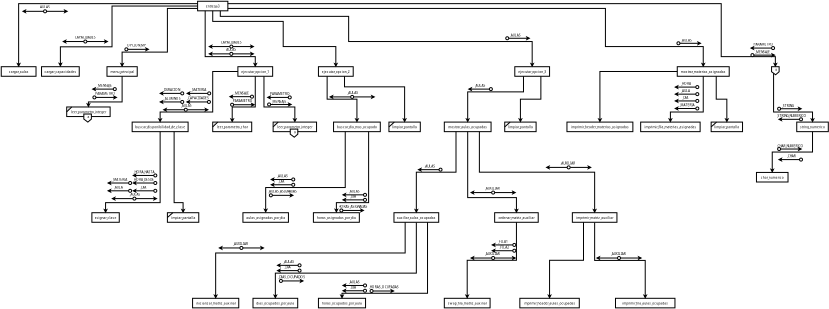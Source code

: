 <?xml version="1.0" encoding="UTF-8"?>
<dia:diagram xmlns:dia="http://www.lysator.liu.se/~alla/dia/">
  <dia:layer name="Fondo" visible="true" active="true">
    <dia:object type="Flowchart - Box" version="0" id="O0">
      <dia:attribute name="obj_pos">
        <dia:point val="1.6,21"/>
      </dia:attribute>
      <dia:attribute name="obj_bb">
        <dia:rectangle val="1.55,20.95;7.657,22.95"/>
      </dia:attribute>
      <dia:attribute name="elem_corner">
        <dia:point val="1.6,21"/>
      </dia:attribute>
      <dia:attribute name="elem_width">
        <dia:real val="6.008"/>
      </dia:attribute>
      <dia:attribute name="elem_height">
        <dia:real val="1.9"/>
      </dia:attribute>
      <dia:attribute name="show_background">
        <dia:boolean val="true"/>
      </dia:attribute>
      <dia:attribute name="padding">
        <dia:real val="0.5"/>
      </dia:attribute>
      <dia:attribute name="text">
        <dia:composite type="text">
          <dia:attribute name="string">
            <dia:string>#menu_principal#</dia:string>
          </dia:attribute>
          <dia:attribute name="font">
            <dia:font family="sans" style="0" name="Helvetica"/>
          </dia:attribute>
          <dia:attribute name="height">
            <dia:real val="0.8"/>
          </dia:attribute>
          <dia:attribute name="pos">
            <dia:point val="4.604,22.145"/>
          </dia:attribute>
          <dia:attribute name="color">
            <dia:color val="#000000"/>
          </dia:attribute>
          <dia:attribute name="alignment">
            <dia:enum val="1"/>
          </dia:attribute>
        </dia:composite>
      </dia:attribute>
    </dia:object>
    <dia:object type="Flowchart - Box" version="0" id="O1">
      <dia:attribute name="obj_pos">
        <dia:point val="27.6,21"/>
      </dia:attribute>
      <dia:attribute name="obj_bb">
        <dia:rectangle val="27.55,20.95;34.555,22.95"/>
      </dia:attribute>
      <dia:attribute name="elem_corner">
        <dia:point val="27.6,21"/>
      </dia:attribute>
      <dia:attribute name="elem_width">
        <dia:real val="6.905"/>
      </dia:attribute>
      <dia:attribute name="elem_height">
        <dia:real val="1.9"/>
      </dia:attribute>
      <dia:attribute name="show_background">
        <dia:boolean val="true"/>
      </dia:attribute>
      <dia:attribute name="padding">
        <dia:real val="0.5"/>
      </dia:attribute>
      <dia:attribute name="text">
        <dia:composite type="text">
          <dia:attribute name="string">
            <dia:string>#ejecutar_opcion_1#</dia:string>
          </dia:attribute>
          <dia:attribute name="font">
            <dia:font family="sans" style="0" name="Helvetica"/>
          </dia:attribute>
          <dia:attribute name="height">
            <dia:real val="0.8"/>
          </dia:attribute>
          <dia:attribute name="pos">
            <dia:point val="31.052,22.145"/>
          </dia:attribute>
          <dia:attribute name="color">
            <dia:color val="#000000"/>
          </dia:attribute>
          <dia:attribute name="alignment">
            <dia:enum val="1"/>
          </dia:attribute>
        </dia:composite>
      </dia:attribute>
    </dia:object>
    <dia:object type="Flowchart - Box" version="0" id="O2">
      <dia:attribute name="obj_pos">
        <dia:point val="6.6,32"/>
      </dia:attribute>
      <dia:attribute name="obj_bb">
        <dia:rectangle val="6.55,31.95;17.762,33.95"/>
      </dia:attribute>
      <dia:attribute name="elem_corner">
        <dia:point val="6.6,32"/>
      </dia:attribute>
      <dia:attribute name="elem_width">
        <dia:real val="11.112"/>
      </dia:attribute>
      <dia:attribute name="elem_height">
        <dia:real val="1.9"/>
      </dia:attribute>
      <dia:attribute name="show_background">
        <dia:boolean val="true"/>
      </dia:attribute>
      <dia:attribute name="padding">
        <dia:real val="0.5"/>
      </dia:attribute>
      <dia:attribute name="text">
        <dia:composite type="text">
          <dia:attribute name="string">
            <dia:string>#buscar_disponibilidad_de_clase#</dia:string>
          </dia:attribute>
          <dia:attribute name="font">
            <dia:font family="sans" style="0" name="Helvetica"/>
          </dia:attribute>
          <dia:attribute name="height">
            <dia:real val="0.8"/>
          </dia:attribute>
          <dia:attribute name="pos">
            <dia:point val="12.156,33.145"/>
          </dia:attribute>
          <dia:attribute name="color">
            <dia:color val="#000000"/>
          </dia:attribute>
          <dia:attribute name="alignment">
            <dia:enum val="1"/>
          </dia:attribute>
        </dia:composite>
      </dia:attribute>
    </dia:object>
    <dia:object type="Flowchart - Box" version="0" id="O3">
      <dia:attribute name="obj_pos">
        <dia:point val="-1.4,50"/>
      </dia:attribute>
      <dia:attribute name="obj_bb">
        <dia:rectangle val="-1.45,49.95;4.09,51.95"/>
      </dia:attribute>
      <dia:attribute name="elem_corner">
        <dia:point val="-1.4,50"/>
      </dia:attribute>
      <dia:attribute name="elem_width">
        <dia:real val="5.44"/>
      </dia:attribute>
      <dia:attribute name="elem_height">
        <dia:real val="1.9"/>
      </dia:attribute>
      <dia:attribute name="show_background">
        <dia:boolean val="true"/>
      </dia:attribute>
      <dia:attribute name="padding">
        <dia:real val="0.5"/>
      </dia:attribute>
      <dia:attribute name="text">
        <dia:composite type="text">
          <dia:attribute name="string">
            <dia:string>#asignar_clase#</dia:string>
          </dia:attribute>
          <dia:attribute name="font">
            <dia:font family="sans" style="0" name="Helvetica"/>
          </dia:attribute>
          <dia:attribute name="height">
            <dia:real val="0.8"/>
          </dia:attribute>
          <dia:attribute name="pos">
            <dia:point val="1.32,51.145"/>
          </dia:attribute>
          <dia:attribute name="color">
            <dia:color val="#000000"/>
          </dia:attribute>
          <dia:attribute name="alignment">
            <dia:enum val="1"/>
          </dia:attribute>
        </dia:composite>
      </dia:attribute>
    </dia:object>
    <dia:object type="Standard - ZigZagLine" version="1" id="O4">
      <dia:attribute name="obj_pos">
        <dia:point val="12.156,33.9"/>
      </dia:attribute>
      <dia:attribute name="obj_bb">
        <dia:rectangle val="0.958,33.85;12.206,50.112"/>
      </dia:attribute>
      <dia:attribute name="orth_points">
        <dia:point val="12.156,33.9"/>
        <dia:point val="12.156,48"/>
        <dia:point val="1.32,48"/>
        <dia:point val="1.32,50"/>
      </dia:attribute>
      <dia:attribute name="orth_orient">
        <dia:enum val="1"/>
        <dia:enum val="0"/>
        <dia:enum val="1"/>
      </dia:attribute>
      <dia:attribute name="autorouting">
        <dia:boolean val="false"/>
      </dia:attribute>
      <dia:attribute name="end_arrow">
        <dia:enum val="22"/>
      </dia:attribute>
      <dia:attribute name="end_arrow_length">
        <dia:real val="0.5"/>
      </dia:attribute>
      <dia:attribute name="end_arrow_width">
        <dia:real val="0.5"/>
      </dia:attribute>
      <dia:connections>
        <dia:connection handle="0" to="O2" connection="13"/>
        <dia:connection handle="1" to="O3" connection="2"/>
      </dia:connections>
    </dia:object>
    <dia:object type="Flowchart - Box" version="0" id="O5">
      <dia:attribute name="obj_pos">
        <dia:point val="-19.4,21"/>
      </dia:attribute>
      <dia:attribute name="obj_bb">
        <dia:rectangle val="-19.45,20.95;-12.445,22.95"/>
      </dia:attribute>
      <dia:attribute name="elem_corner">
        <dia:point val="-19.4,21"/>
      </dia:attribute>
      <dia:attribute name="elem_width">
        <dia:real val="6.905"/>
      </dia:attribute>
      <dia:attribute name="elem_height">
        <dia:real val="1.9"/>
      </dia:attribute>
      <dia:attribute name="show_background">
        <dia:boolean val="true"/>
      </dia:attribute>
      <dia:attribute name="padding">
        <dia:real val="0.5"/>
      </dia:attribute>
      <dia:attribute name="text">
        <dia:composite type="text">
          <dia:attribute name="string">
            <dia:string>#cargar_aulas#</dia:string>
          </dia:attribute>
          <dia:attribute name="font">
            <dia:font family="sans" style="0" name="Helvetica"/>
          </dia:attribute>
          <dia:attribute name="height">
            <dia:real val="0.8"/>
          </dia:attribute>
          <dia:attribute name="pos">
            <dia:point val="-15.947,22.145"/>
          </dia:attribute>
          <dia:attribute name="color">
            <dia:color val="#000000"/>
          </dia:attribute>
          <dia:attribute name="alignment">
            <dia:enum val="1"/>
          </dia:attribute>
        </dia:composite>
      </dia:attribute>
    </dia:object>
    <dia:object type="Flowchart - Box" version="0" id="O6">
      <dia:attribute name="obj_pos">
        <dia:point val="19.6,8"/>
      </dia:attribute>
      <dia:attribute name="obj_bb">
        <dia:rectangle val="19.55,7.95;25.657,9.95"/>
      </dia:attribute>
      <dia:attribute name="elem_corner">
        <dia:point val="19.6,8"/>
      </dia:attribute>
      <dia:attribute name="elem_width">
        <dia:real val="6.008"/>
      </dia:attribute>
      <dia:attribute name="elem_height">
        <dia:real val="1.9"/>
      </dia:attribute>
      <dia:attribute name="show_background">
        <dia:boolean val="true"/>
      </dia:attribute>
      <dia:attribute name="padding">
        <dia:real val="0.5"/>
      </dia:attribute>
      <dia:attribute name="text">
        <dia:composite type="text">
          <dia:attribute name="string">
            <dia:string>#entrega3#</dia:string>
          </dia:attribute>
          <dia:attribute name="font">
            <dia:font family="sans" style="0" name="Helvetica"/>
          </dia:attribute>
          <dia:attribute name="height">
            <dia:real val="0.8"/>
          </dia:attribute>
          <dia:attribute name="pos">
            <dia:point val="22.604,9.145"/>
          </dia:attribute>
          <dia:attribute name="color">
            <dia:color val="#000000"/>
          </dia:attribute>
          <dia:attribute name="alignment">
            <dia:enum val="1"/>
          </dia:attribute>
        </dia:composite>
      </dia:attribute>
    </dia:object>
    <dia:object type="Flowchart - Box" version="0" id="O7">
      <dia:attribute name="obj_pos">
        <dia:point val="-11.4,21"/>
      </dia:attribute>
      <dia:attribute name="obj_bb">
        <dia:rectangle val="-11.45,20.95;-3.86,22.95"/>
      </dia:attribute>
      <dia:attribute name="elem_corner">
        <dia:point val="-11.4,21"/>
      </dia:attribute>
      <dia:attribute name="elem_width">
        <dia:real val="7.49"/>
      </dia:attribute>
      <dia:attribute name="elem_height">
        <dia:real val="1.9"/>
      </dia:attribute>
      <dia:attribute name="show_background">
        <dia:boolean val="true"/>
      </dia:attribute>
      <dia:attribute name="padding">
        <dia:real val="0.5"/>
      </dia:attribute>
      <dia:attribute name="text">
        <dia:composite type="text">
          <dia:attribute name="string">
            <dia:string>#cargar_capacidades#</dia:string>
          </dia:attribute>
          <dia:attribute name="font">
            <dia:font family="sans" style="0" name="Helvetica"/>
          </dia:attribute>
          <dia:attribute name="height">
            <dia:real val="0.8"/>
          </dia:attribute>
          <dia:attribute name="pos">
            <dia:point val="-7.655,22.145"/>
          </dia:attribute>
          <dia:attribute name="color">
            <dia:color val="#000000"/>
          </dia:attribute>
          <dia:attribute name="alignment">
            <dia:enum val="1"/>
          </dia:attribute>
        </dia:composite>
      </dia:attribute>
    </dia:object>
    <dia:group>
      <dia:group>
        <dia:object type="Standard - Line" version="0" id="O8">
          <dia:attribute name="obj_pos">
            <dia:point val="-2.4,16"/>
          </dia:attribute>
          <dia:attribute name="obj_bb">
            <dia:rectangle val="-2.45,15.638;1.912,16.362"/>
          </dia:attribute>
          <dia:attribute name="conn_endpoints">
            <dia:point val="-2.4,16"/>
            <dia:point val="1.8,16"/>
          </dia:attribute>
          <dia:attribute name="numcp">
            <dia:int val="1"/>
          </dia:attribute>
          <dia:attribute name="end_arrow">
            <dia:enum val="22"/>
          </dia:attribute>
          <dia:attribute name="end_arrow_length">
            <dia:real val="0.5"/>
          </dia:attribute>
          <dia:attribute name="end_arrow_width">
            <dia:real val="0.5"/>
          </dia:attribute>
          <dia:connections>
            <dia:connection handle="0" to="O9" connection="4"/>
          </dia:connections>
        </dia:object>
        <dia:object type="Standard - Ellipse" version="0" id="O9">
          <dia:attribute name="obj_pos">
            <dia:point val="-3,15.7"/>
          </dia:attribute>
          <dia:attribute name="obj_bb">
            <dia:rectangle val="-3.05,15.65;-2.35,16.35"/>
          </dia:attribute>
          <dia:attribute name="elem_corner">
            <dia:point val="-3,15.7"/>
          </dia:attribute>
          <dia:attribute name="elem_width">
            <dia:real val="0.6"/>
          </dia:attribute>
          <dia:attribute name="elem_height">
            <dia:real val="0.6"/>
          </dia:attribute>
          <dia:attribute name="aspect">
            <dia:enum val="2"/>
          </dia:attribute>
        </dia:object>
        <dia:object type="Standard - Line" version="0" id="O10">
          <dia:attribute name="obj_pos">
            <dia:point val="-3,16"/>
          </dia:attribute>
          <dia:attribute name="obj_bb">
            <dia:rectangle val="-7.312,15.638;-2.95,16.362"/>
          </dia:attribute>
          <dia:attribute name="conn_endpoints">
            <dia:point val="-3,16"/>
            <dia:point val="-7.2,16"/>
          </dia:attribute>
          <dia:attribute name="numcp">
            <dia:int val="1"/>
          </dia:attribute>
          <dia:attribute name="end_arrow">
            <dia:enum val="22"/>
          </dia:attribute>
          <dia:attribute name="end_arrow_length">
            <dia:real val="0.5"/>
          </dia:attribute>
          <dia:attribute name="end_arrow_width">
            <dia:real val="0.5"/>
          </dia:attribute>
          <dia:connections>
            <dia:connection handle="0" to="O9" connection="3"/>
          </dia:connections>
        </dia:object>
      </dia:group>
      <dia:object type="Standard - Text" version="1" id="O11">
        <dia:attribute name="obj_pos">
          <dia:point val="-4.8,15.4"/>
        </dia:attribute>
        <dia:attribute name="obj_bb">
          <dia:rectangle val="-4.8,14.805;-0.28,15.553"/>
        </dia:attribute>
        <dia:attribute name="text">
          <dia:composite type="text">
            <dia:attribute name="string">
              <dia:string>#CAPACIDADES#</dia:string>
            </dia:attribute>
            <dia:attribute name="font">
              <dia:font family="sans" style="0" name="Helvetica"/>
            </dia:attribute>
            <dia:attribute name="height">
              <dia:real val="0.8"/>
            </dia:attribute>
            <dia:attribute name="pos">
              <dia:point val="-4.8,15.4"/>
            </dia:attribute>
            <dia:attribute name="color">
              <dia:color val="#000000"/>
            </dia:attribute>
            <dia:attribute name="alignment">
              <dia:enum val="0"/>
            </dia:attribute>
          </dia:composite>
        </dia:attribute>
        <dia:attribute name="valign">
          <dia:enum val="3"/>
        </dia:attribute>
      </dia:object>
    </dia:group>
    <dia:group>
      <dia:group>
        <dia:object type="Standard - Line" version="0" id="O12">
          <dia:attribute name="obj_pos">
            <dia:point val="-10.4,10"/>
          </dia:attribute>
          <dia:attribute name="obj_bb">
            <dia:rectangle val="-10.45,9.638;-6.088,10.362"/>
          </dia:attribute>
          <dia:attribute name="conn_endpoints">
            <dia:point val="-10.4,10"/>
            <dia:point val="-6.2,10"/>
          </dia:attribute>
          <dia:attribute name="numcp">
            <dia:int val="1"/>
          </dia:attribute>
          <dia:attribute name="end_arrow">
            <dia:enum val="22"/>
          </dia:attribute>
          <dia:attribute name="end_arrow_length">
            <dia:real val="0.5"/>
          </dia:attribute>
          <dia:attribute name="end_arrow_width">
            <dia:real val="0.5"/>
          </dia:attribute>
          <dia:connections>
            <dia:connection handle="0" to="O13" connection="4"/>
          </dia:connections>
        </dia:object>
        <dia:object type="Standard - Ellipse" version="0" id="O13">
          <dia:attribute name="obj_pos">
            <dia:point val="-11,9.7"/>
          </dia:attribute>
          <dia:attribute name="obj_bb">
            <dia:rectangle val="-11.05,9.65;-10.35,10.35"/>
          </dia:attribute>
          <dia:attribute name="elem_corner">
            <dia:point val="-11,9.7"/>
          </dia:attribute>
          <dia:attribute name="elem_width">
            <dia:real val="0.6"/>
          </dia:attribute>
          <dia:attribute name="elem_height">
            <dia:real val="0.6"/>
          </dia:attribute>
          <dia:attribute name="aspect">
            <dia:enum val="2"/>
          </dia:attribute>
        </dia:object>
        <dia:object type="Standard - Line" version="0" id="O14">
          <dia:attribute name="obj_pos">
            <dia:point val="-11,10"/>
          </dia:attribute>
          <dia:attribute name="obj_bb">
            <dia:rectangle val="-15.312,9.638;-10.95,10.362"/>
          </dia:attribute>
          <dia:attribute name="conn_endpoints">
            <dia:point val="-11,10"/>
            <dia:point val="-15.2,10"/>
          </dia:attribute>
          <dia:attribute name="numcp">
            <dia:int val="1"/>
          </dia:attribute>
          <dia:attribute name="end_arrow">
            <dia:enum val="22"/>
          </dia:attribute>
          <dia:attribute name="end_arrow_length">
            <dia:real val="0.5"/>
          </dia:attribute>
          <dia:attribute name="end_arrow_width">
            <dia:real val="0.5"/>
          </dia:attribute>
          <dia:connections>
            <dia:connection handle="0" to="O13" connection="3"/>
          </dia:connections>
        </dia:object>
      </dia:group>
      <dia:object type="Standard - Text" version="1" id="O15">
        <dia:attribute name="obj_pos">
          <dia:point val="-11.7,9.4"/>
        </dia:attribute>
        <dia:attribute name="obj_bb">
          <dia:rectangle val="-11.7,8.805;-9.578,9.553"/>
        </dia:attribute>
        <dia:attribute name="text">
          <dia:composite type="text">
            <dia:attribute name="string">
              <dia:string>#AULAS#</dia:string>
            </dia:attribute>
            <dia:attribute name="font">
              <dia:font family="sans" style="0" name="Helvetica"/>
            </dia:attribute>
            <dia:attribute name="height">
              <dia:real val="0.8"/>
            </dia:attribute>
            <dia:attribute name="pos">
              <dia:point val="-11.7,9.4"/>
            </dia:attribute>
            <dia:attribute name="color">
              <dia:color val="#000000"/>
            </dia:attribute>
            <dia:attribute name="alignment">
              <dia:enum val="0"/>
            </dia:attribute>
          </dia:composite>
        </dia:attribute>
        <dia:attribute name="valign">
          <dia:enum val="3"/>
        </dia:attribute>
      </dia:object>
    </dia:group>
    <dia:object type="Standard - ZigZagLine" version="1" id="O16">
      <dia:attribute name="obj_pos">
        <dia:point val="21.102,9.9"/>
      </dia:attribute>
      <dia:attribute name="obj_bb">
        <dia:rectangle val="21.052,9.85;31.414,21.112"/>
      </dia:attribute>
      <dia:attribute name="orth_points">
        <dia:point val="21.102,9.9"/>
        <dia:point val="21.102,19"/>
        <dia:point val="31.052,19"/>
        <dia:point val="31.052,21"/>
      </dia:attribute>
      <dia:attribute name="orth_orient">
        <dia:enum val="1"/>
        <dia:enum val="0"/>
        <dia:enum val="1"/>
      </dia:attribute>
      <dia:attribute name="autorouting">
        <dia:boolean val="false"/>
      </dia:attribute>
      <dia:attribute name="end_arrow">
        <dia:enum val="22"/>
      </dia:attribute>
      <dia:attribute name="end_arrow_length">
        <dia:real val="0.5"/>
      </dia:attribute>
      <dia:attribute name="end_arrow_width">
        <dia:real val="0.5"/>
      </dia:attribute>
      <dia:connections>
        <dia:connection handle="0" to="O6" connection="12"/>
        <dia:connection handle="1" to="O1" connection="2"/>
      </dia:connections>
    </dia:object>
    <dia:object type="Standard - ZigZagLine" version="1" id="O17">
      <dia:attribute name="obj_pos">
        <dia:point val="19.6,8.475"/>
      </dia:attribute>
      <dia:attribute name="obj_bb">
        <dia:rectangle val="-16.309,8.425;19.65,21.112"/>
      </dia:attribute>
      <dia:attribute name="orth_points">
        <dia:point val="19.6,8.475"/>
        <dia:point val="-15.947,8.475"/>
        <dia:point val="-15.947,21"/>
      </dia:attribute>
      <dia:attribute name="orth_orient">
        <dia:enum val="0"/>
        <dia:enum val="1"/>
      </dia:attribute>
      <dia:attribute name="autorouting">
        <dia:boolean val="true"/>
      </dia:attribute>
      <dia:attribute name="end_arrow">
        <dia:enum val="22"/>
      </dia:attribute>
      <dia:attribute name="end_arrow_length">
        <dia:real val="0.5"/>
      </dia:attribute>
      <dia:attribute name="end_arrow_width">
        <dia:real val="0.5"/>
      </dia:attribute>
      <dia:connections>
        <dia:connection handle="0" to="O6" connection="5"/>
        <dia:connection handle="1" to="O5" connection="2"/>
      </dia:connections>
    </dia:object>
    <dia:group>
      <dia:object type="Standard - Text" version="1" id="O18">
        <dia:attribute name="obj_pos">
          <dia:point val="5.6,17"/>
        </dia:attribute>
        <dia:attribute name="obj_bb">
          <dia:rectangle val="5.6,16.405;9.37,17.152"/>
        </dia:attribute>
        <dia:attribute name="text">
          <dia:composite type="text">
            <dia:attribute name="string">
              <dia:string>#OPCION_MP#</dia:string>
            </dia:attribute>
            <dia:attribute name="font">
              <dia:font family="sans" style="0" name="Helvetica"/>
            </dia:attribute>
            <dia:attribute name="height">
              <dia:real val="0.8"/>
            </dia:attribute>
            <dia:attribute name="pos">
              <dia:point val="5.6,17"/>
            </dia:attribute>
            <dia:attribute name="color">
              <dia:color val="#000000"/>
            </dia:attribute>
            <dia:attribute name="alignment">
              <dia:enum val="0"/>
            </dia:attribute>
          </dia:composite>
        </dia:attribute>
        <dia:attribute name="valign">
          <dia:enum val="3"/>
        </dia:attribute>
      </dia:object>
      <dia:group>
        <dia:object type="Standard - Ellipse" version="0" id="O19">
          <dia:attribute name="obj_pos">
            <dia:point val="5.15,17.25"/>
          </dia:attribute>
          <dia:attribute name="obj_bb">
            <dia:rectangle val="5.1,17.2;5.8,17.9"/>
          </dia:attribute>
          <dia:attribute name="elem_corner">
            <dia:point val="5.15,17.25"/>
          </dia:attribute>
          <dia:attribute name="elem_width">
            <dia:real val="0.6"/>
          </dia:attribute>
          <dia:attribute name="elem_height">
            <dia:real val="0.6"/>
          </dia:attribute>
          <dia:attribute name="aspect">
            <dia:enum val="2"/>
          </dia:attribute>
        </dia:object>
        <dia:object type="Standard - Line" version="0" id="O20">
          <dia:attribute name="obj_pos">
            <dia:point val="9.95,17.55"/>
          </dia:attribute>
          <dia:attribute name="obj_bb">
            <dia:rectangle val="5.7,17.188;10,17.912"/>
          </dia:attribute>
          <dia:attribute name="conn_endpoints">
            <dia:point val="9.95,17.55"/>
            <dia:point val="5.75,17.55"/>
          </dia:attribute>
          <dia:attribute name="numcp">
            <dia:int val="1"/>
          </dia:attribute>
          <dia:attribute name="start_arrow">
            <dia:enum val="22"/>
          </dia:attribute>
          <dia:attribute name="start_arrow_length">
            <dia:real val="0.5"/>
          </dia:attribute>
          <dia:attribute name="start_arrow_width">
            <dia:real val="0.5"/>
          </dia:attribute>
          <dia:connections>
            <dia:connection handle="1" to="O19" connection="4"/>
          </dia:connections>
        </dia:object>
      </dia:group>
    </dia:group>
    <dia:group>
      <dia:group>
        <dia:object type="Standard - Line" version="0" id="O21">
          <dia:attribute name="obj_pos">
            <dia:point val="26.6,17"/>
          </dia:attribute>
          <dia:attribute name="obj_bb">
            <dia:rectangle val="26.55,16.638;30.912,17.362"/>
          </dia:attribute>
          <dia:attribute name="conn_endpoints">
            <dia:point val="26.6,17"/>
            <dia:point val="30.8,17"/>
          </dia:attribute>
          <dia:attribute name="numcp">
            <dia:int val="1"/>
          </dia:attribute>
          <dia:attribute name="end_arrow">
            <dia:enum val="22"/>
          </dia:attribute>
          <dia:attribute name="end_arrow_length">
            <dia:real val="0.5"/>
          </dia:attribute>
          <dia:attribute name="end_arrow_width">
            <dia:real val="0.5"/>
          </dia:attribute>
          <dia:connections>
            <dia:connection handle="0" to="O22" connection="4"/>
          </dia:connections>
        </dia:object>
        <dia:object type="Standard - Ellipse" version="0" id="O22">
          <dia:attribute name="obj_pos">
            <dia:point val="26,16.7"/>
          </dia:attribute>
          <dia:attribute name="obj_bb">
            <dia:rectangle val="25.95,16.65;26.65,17.35"/>
          </dia:attribute>
          <dia:attribute name="elem_corner">
            <dia:point val="26,16.7"/>
          </dia:attribute>
          <dia:attribute name="elem_width">
            <dia:real val="0.6"/>
          </dia:attribute>
          <dia:attribute name="elem_height">
            <dia:real val="0.6"/>
          </dia:attribute>
          <dia:attribute name="aspect">
            <dia:enum val="2"/>
          </dia:attribute>
        </dia:object>
        <dia:object type="Standard - Line" version="0" id="O23">
          <dia:attribute name="obj_pos">
            <dia:point val="26,17"/>
          </dia:attribute>
          <dia:attribute name="obj_bb">
            <dia:rectangle val="21.688,16.638;26.05,17.362"/>
          </dia:attribute>
          <dia:attribute name="conn_endpoints">
            <dia:point val="26,17"/>
            <dia:point val="21.8,17"/>
          </dia:attribute>
          <dia:attribute name="numcp">
            <dia:int val="1"/>
          </dia:attribute>
          <dia:attribute name="end_arrow">
            <dia:enum val="22"/>
          </dia:attribute>
          <dia:attribute name="end_arrow_length">
            <dia:real val="0.5"/>
          </dia:attribute>
          <dia:attribute name="end_arrow_width">
            <dia:real val="0.5"/>
          </dia:attribute>
          <dia:connections>
            <dia:connection handle="0" to="O22" connection="3"/>
          </dia:connections>
        </dia:object>
      </dia:group>
      <dia:object type="Standard - Text" version="1" id="O24">
        <dia:attribute name="obj_pos">
          <dia:point val="24.2,16.4"/>
        </dia:attribute>
        <dia:attribute name="obj_bb">
          <dia:rectangle val="24.2,15.805;28.72,16.552"/>
        </dia:attribute>
        <dia:attribute name="text">
          <dia:composite type="text">
            <dia:attribute name="string">
              <dia:string>#CAPACIDADES#</dia:string>
            </dia:attribute>
            <dia:attribute name="font">
              <dia:font family="sans" style="0" name="Helvetica"/>
            </dia:attribute>
            <dia:attribute name="height">
              <dia:real val="0.8"/>
            </dia:attribute>
            <dia:attribute name="pos">
              <dia:point val="24.2,16.4"/>
            </dia:attribute>
            <dia:attribute name="color">
              <dia:color val="#000000"/>
            </dia:attribute>
            <dia:attribute name="alignment">
              <dia:enum val="0"/>
            </dia:attribute>
          </dia:composite>
        </dia:attribute>
        <dia:attribute name="valign">
          <dia:enum val="3"/>
        </dia:attribute>
      </dia:object>
    </dia:group>
    <dia:group>
      <dia:group>
        <dia:object type="Standard - Line" version="0" id="O25">
          <dia:attribute name="obj_pos">
            <dia:point val="26.6,18.45"/>
          </dia:attribute>
          <dia:attribute name="obj_bb">
            <dia:rectangle val="26.55,18.088;30.912,18.812"/>
          </dia:attribute>
          <dia:attribute name="conn_endpoints">
            <dia:point val="26.6,18.45"/>
            <dia:point val="30.8,18.45"/>
          </dia:attribute>
          <dia:attribute name="numcp">
            <dia:int val="1"/>
          </dia:attribute>
          <dia:attribute name="end_arrow">
            <dia:enum val="22"/>
          </dia:attribute>
          <dia:attribute name="end_arrow_length">
            <dia:real val="0.5"/>
          </dia:attribute>
          <dia:attribute name="end_arrow_width">
            <dia:real val="0.5"/>
          </dia:attribute>
          <dia:connections>
            <dia:connection handle="0" to="O26" connection="4"/>
          </dia:connections>
        </dia:object>
        <dia:object type="Standard - Ellipse" version="0" id="O26">
          <dia:attribute name="obj_pos">
            <dia:point val="26,18.15"/>
          </dia:attribute>
          <dia:attribute name="obj_bb">
            <dia:rectangle val="25.95,18.1;26.65,18.8"/>
          </dia:attribute>
          <dia:attribute name="elem_corner">
            <dia:point val="26,18.15"/>
          </dia:attribute>
          <dia:attribute name="elem_width">
            <dia:real val="0.6"/>
          </dia:attribute>
          <dia:attribute name="elem_height">
            <dia:real val="0.6"/>
          </dia:attribute>
          <dia:attribute name="aspect">
            <dia:enum val="2"/>
          </dia:attribute>
        </dia:object>
        <dia:object type="Standard - Line" version="0" id="O27">
          <dia:attribute name="obj_pos">
            <dia:point val="26,18.45"/>
          </dia:attribute>
          <dia:attribute name="obj_bb">
            <dia:rectangle val="21.688,18.088;26.05,18.812"/>
          </dia:attribute>
          <dia:attribute name="conn_endpoints">
            <dia:point val="26,18.45"/>
            <dia:point val="21.8,18.45"/>
          </dia:attribute>
          <dia:attribute name="numcp">
            <dia:int val="1"/>
          </dia:attribute>
          <dia:attribute name="end_arrow">
            <dia:enum val="22"/>
          </dia:attribute>
          <dia:attribute name="end_arrow_length">
            <dia:real val="0.5"/>
          </dia:attribute>
          <dia:attribute name="end_arrow_width">
            <dia:real val="0.5"/>
          </dia:attribute>
          <dia:connections>
            <dia:connection handle="0" to="O26" connection="3"/>
          </dia:connections>
        </dia:object>
      </dia:group>
      <dia:object type="Standard - Text" version="1" id="O28">
        <dia:attribute name="obj_pos">
          <dia:point val="25.3,17.85"/>
        </dia:attribute>
        <dia:attribute name="obj_bb">
          <dia:rectangle val="25.3,17.255;27.422,18.003"/>
        </dia:attribute>
        <dia:attribute name="text">
          <dia:composite type="text">
            <dia:attribute name="string">
              <dia:string>#AULAS#</dia:string>
            </dia:attribute>
            <dia:attribute name="font">
              <dia:font family="sans" style="0" name="Helvetica"/>
            </dia:attribute>
            <dia:attribute name="height">
              <dia:real val="0.8"/>
            </dia:attribute>
            <dia:attribute name="pos">
              <dia:point val="25.3,17.85"/>
            </dia:attribute>
            <dia:attribute name="color">
              <dia:color val="#000000"/>
            </dia:attribute>
            <dia:attribute name="alignment">
              <dia:enum val="0"/>
            </dia:attribute>
          </dia:composite>
        </dia:attribute>
        <dia:attribute name="valign">
          <dia:enum val="3"/>
        </dia:attribute>
      </dia:object>
    </dia:group>
    <dia:object type="Standard - ZigZagLine" version="1" id="O29">
      <dia:attribute name="obj_pos">
        <dia:point val="31.052,22.9"/>
      </dia:attribute>
      <dia:attribute name="obj_bb">
        <dia:rectangle val="26.111,22.85;31.102,32.112"/>
      </dia:attribute>
      <dia:attribute name="orth_points">
        <dia:point val="31.052,22.9"/>
        <dia:point val="31.052,29"/>
        <dia:point val="26.473,29"/>
        <dia:point val="26.473,32"/>
      </dia:attribute>
      <dia:attribute name="orth_orient">
        <dia:enum val="1"/>
        <dia:enum val="0"/>
        <dia:enum val="1"/>
      </dia:attribute>
      <dia:attribute name="autorouting">
        <dia:boolean val="false"/>
      </dia:attribute>
      <dia:attribute name="end_arrow">
        <dia:enum val="22"/>
      </dia:attribute>
      <dia:attribute name="end_arrow_length">
        <dia:real val="0.5"/>
      </dia:attribute>
      <dia:attribute name="end_arrow_width">
        <dia:real val="0.5"/>
      </dia:attribute>
      <dia:connections>
        <dia:connection handle="0" to="O1" connection="13"/>
        <dia:connection handle="1" to="O73" connection="2"/>
      </dia:connections>
    </dia:object>
    <dia:object type="Standard - ZigZagLine" version="1" id="O30">
      <dia:attribute name="obj_pos">
        <dia:point val="32.779,22.9"/>
      </dia:attribute>
      <dia:attribute name="obj_bb">
        <dia:rectangle val="32.729,22.85;39.274,32.112"/>
      </dia:attribute>
      <dia:attribute name="orth_points">
        <dia:point val="32.779,22.9"/>
        <dia:point val="32.779,29"/>
        <dia:point val="38.913,29"/>
        <dia:point val="38.913,32"/>
      </dia:attribute>
      <dia:attribute name="orth_orient">
        <dia:enum val="1"/>
        <dia:enum val="0"/>
        <dia:enum val="1"/>
      </dia:attribute>
      <dia:attribute name="autorouting">
        <dia:boolean val="false"/>
      </dia:attribute>
      <dia:attribute name="end_arrow">
        <dia:enum val="22"/>
      </dia:attribute>
      <dia:attribute name="end_arrow_length">
        <dia:real val="0.5"/>
      </dia:attribute>
      <dia:attribute name="end_arrow_width">
        <dia:real val="0.5"/>
      </dia:attribute>
      <dia:connections>
        <dia:connection handle="0" to="O1" connection="14"/>
        <dia:connection handle="1" to="O78" connection="2"/>
      </dia:connections>
    </dia:object>
    <dia:group>
      <dia:object type="Standard - Text" version="1" id="O31">
        <dia:attribute name="obj_pos">
          <dia:point val="12.75,25.85"/>
        </dia:attribute>
        <dia:attribute name="obj_bb">
          <dia:rectangle val="12.75,25.255;16.5,26.003"/>
        </dia:attribute>
        <dia:attribute name="text">
          <dia:composite type="text">
            <dia:attribute name="string">
              <dia:string>#_DURACION#</dia:string>
            </dia:attribute>
            <dia:attribute name="font">
              <dia:font family="sans" style="0" name="Helvetica"/>
            </dia:attribute>
            <dia:attribute name="height">
              <dia:real val="0.8"/>
            </dia:attribute>
            <dia:attribute name="pos">
              <dia:point val="12.75,25.85"/>
            </dia:attribute>
            <dia:attribute name="color">
              <dia:color val="#000000"/>
            </dia:attribute>
            <dia:attribute name="alignment">
              <dia:enum val="0"/>
            </dia:attribute>
          </dia:composite>
        </dia:attribute>
        <dia:attribute name="valign">
          <dia:enum val="3"/>
        </dia:attribute>
      </dia:object>
      <dia:group>
        <dia:object type="Standard - Ellipse" version="0" id="O32">
          <dia:attribute name="obj_pos">
            <dia:point val="16.25,26"/>
          </dia:attribute>
          <dia:attribute name="obj_bb">
            <dia:rectangle val="16.2,25.95;16.9,26.65"/>
          </dia:attribute>
          <dia:attribute name="elem_corner">
            <dia:point val="16.25,26"/>
          </dia:attribute>
          <dia:attribute name="elem_width">
            <dia:real val="0.6"/>
          </dia:attribute>
          <dia:attribute name="elem_height">
            <dia:real val="0.6"/>
          </dia:attribute>
          <dia:attribute name="aspect">
            <dia:enum val="2"/>
          </dia:attribute>
        </dia:object>
        <dia:object type="Standard - Line" version="0" id="O33">
          <dia:attribute name="obj_pos">
            <dia:point val="16.25,26.3"/>
          </dia:attribute>
          <dia:attribute name="obj_bb">
            <dia:rectangle val="11.938,25.938;16.3,26.662"/>
          </dia:attribute>
          <dia:attribute name="conn_endpoints">
            <dia:point val="16.25,26.3"/>
            <dia:point val="12.05,26.3"/>
          </dia:attribute>
          <dia:attribute name="numcp">
            <dia:int val="1"/>
          </dia:attribute>
          <dia:attribute name="end_arrow">
            <dia:enum val="22"/>
          </dia:attribute>
          <dia:attribute name="end_arrow_length">
            <dia:real val="0.5"/>
          </dia:attribute>
          <dia:attribute name="end_arrow_width">
            <dia:real val="0.5"/>
          </dia:attribute>
        </dia:object>
      </dia:group>
    </dia:group>
    <dia:group>
      <dia:object type="Standard - Text" version="1" id="O34">
        <dia:attribute name="obj_pos">
          <dia:point val="12.9,27.55"/>
        </dia:attribute>
        <dia:attribute name="obj_bb">
          <dia:rectangle val="12.9,26.955;16.395,27.703"/>
        </dia:attribute>
        <dia:attribute name="text">
          <dia:composite type="text">
            <dia:attribute name="string">
              <dia:string>#_ALUMNOS#</dia:string>
            </dia:attribute>
            <dia:attribute name="font">
              <dia:font family="sans" style="0" name="Helvetica"/>
            </dia:attribute>
            <dia:attribute name="height">
              <dia:real val="0.8"/>
            </dia:attribute>
            <dia:attribute name="pos">
              <dia:point val="12.9,27.55"/>
            </dia:attribute>
            <dia:attribute name="color">
              <dia:color val="#000000"/>
            </dia:attribute>
            <dia:attribute name="alignment">
              <dia:enum val="0"/>
            </dia:attribute>
          </dia:composite>
        </dia:attribute>
        <dia:attribute name="valign">
          <dia:enum val="3"/>
        </dia:attribute>
      </dia:object>
      <dia:group>
        <dia:object type="Standard - Ellipse" version="0" id="O35">
          <dia:attribute name="obj_pos">
            <dia:point val="16.25,27.7"/>
          </dia:attribute>
          <dia:attribute name="obj_bb">
            <dia:rectangle val="16.2,27.65;16.9,28.35"/>
          </dia:attribute>
          <dia:attribute name="elem_corner">
            <dia:point val="16.25,27.7"/>
          </dia:attribute>
          <dia:attribute name="elem_width">
            <dia:real val="0.6"/>
          </dia:attribute>
          <dia:attribute name="elem_height">
            <dia:real val="0.6"/>
          </dia:attribute>
          <dia:attribute name="aspect">
            <dia:enum val="2"/>
          </dia:attribute>
        </dia:object>
        <dia:object type="Standard - Line" version="0" id="O36">
          <dia:attribute name="obj_pos">
            <dia:point val="16.25,28"/>
          </dia:attribute>
          <dia:attribute name="obj_bb">
            <dia:rectangle val="11.938,27.638;16.3,28.362"/>
          </dia:attribute>
          <dia:attribute name="conn_endpoints">
            <dia:point val="16.25,28"/>
            <dia:point val="12.05,28"/>
          </dia:attribute>
          <dia:attribute name="numcp">
            <dia:int val="1"/>
          </dia:attribute>
          <dia:attribute name="end_arrow">
            <dia:enum val="22"/>
          </dia:attribute>
          <dia:attribute name="end_arrow_length">
            <dia:real val="0.5"/>
          </dia:attribute>
          <dia:attribute name="end_arrow_width">
            <dia:real val="0.5"/>
          </dia:attribute>
        </dia:object>
      </dia:group>
    </dia:group>
    <dia:group>
      <dia:group>
        <dia:object type="Standard - Line" version="0" id="O37">
          <dia:attribute name="obj_pos">
            <dia:point val="17.55,29.55"/>
          </dia:attribute>
          <dia:attribute name="obj_bb">
            <dia:rectangle val="17.5,29.188;21.862,29.912"/>
          </dia:attribute>
          <dia:attribute name="conn_endpoints">
            <dia:point val="17.55,29.55"/>
            <dia:point val="21.75,29.55"/>
          </dia:attribute>
          <dia:attribute name="numcp">
            <dia:int val="1"/>
          </dia:attribute>
          <dia:attribute name="end_arrow">
            <dia:enum val="22"/>
          </dia:attribute>
          <dia:attribute name="end_arrow_length">
            <dia:real val="0.5"/>
          </dia:attribute>
          <dia:attribute name="end_arrow_width">
            <dia:real val="0.5"/>
          </dia:attribute>
          <dia:connections>
            <dia:connection handle="0" to="O38" connection="4"/>
          </dia:connections>
        </dia:object>
        <dia:object type="Standard - Ellipse" version="0" id="O38">
          <dia:attribute name="obj_pos">
            <dia:point val="16.95,29.25"/>
          </dia:attribute>
          <dia:attribute name="obj_bb">
            <dia:rectangle val="16.9,29.2;17.6,29.9"/>
          </dia:attribute>
          <dia:attribute name="elem_corner">
            <dia:point val="16.95,29.25"/>
          </dia:attribute>
          <dia:attribute name="elem_width">
            <dia:real val="0.6"/>
          </dia:attribute>
          <dia:attribute name="elem_height">
            <dia:real val="0.6"/>
          </dia:attribute>
          <dia:attribute name="aspect">
            <dia:enum val="2"/>
          </dia:attribute>
        </dia:object>
        <dia:object type="Standard - Line" version="0" id="O39">
          <dia:attribute name="obj_pos">
            <dia:point val="16.95,29.55"/>
          </dia:attribute>
          <dia:attribute name="obj_bb">
            <dia:rectangle val="12.638,29.188;17,29.912"/>
          </dia:attribute>
          <dia:attribute name="conn_endpoints">
            <dia:point val="16.95,29.55"/>
            <dia:point val="12.75,29.55"/>
          </dia:attribute>
          <dia:attribute name="numcp">
            <dia:int val="1"/>
          </dia:attribute>
          <dia:attribute name="end_arrow">
            <dia:enum val="22"/>
          </dia:attribute>
          <dia:attribute name="end_arrow_length">
            <dia:real val="0.5"/>
          </dia:attribute>
          <dia:attribute name="end_arrow_width">
            <dia:real val="0.5"/>
          </dia:attribute>
          <dia:connections>
            <dia:connection handle="0" to="O38" connection="3"/>
          </dia:connections>
        </dia:object>
      </dia:group>
      <dia:object type="Standard - Text" version="1" id="O40">
        <dia:attribute name="obj_pos">
          <dia:point val="16.25,28.95"/>
        </dia:attribute>
        <dia:attribute name="obj_bb">
          <dia:rectangle val="16.25,28.355;18.692,29.102"/>
        </dia:attribute>
        <dia:attribute name="text">
          <dia:composite type="text">
            <dia:attribute name="string">
              <dia:string>#_AULAS#</dia:string>
            </dia:attribute>
            <dia:attribute name="font">
              <dia:font family="sans" style="0" name="Helvetica"/>
            </dia:attribute>
            <dia:attribute name="height">
              <dia:real val="0.8"/>
            </dia:attribute>
            <dia:attribute name="pos">
              <dia:point val="16.25,28.95"/>
            </dia:attribute>
            <dia:attribute name="color">
              <dia:color val="#000000"/>
            </dia:attribute>
            <dia:attribute name="alignment">
              <dia:enum val="0"/>
            </dia:attribute>
          </dia:composite>
        </dia:attribute>
        <dia:attribute name="valign">
          <dia:enum val="3"/>
        </dia:attribute>
      </dia:object>
    </dia:group>
    <dia:group>
      <dia:object type="Standard - Ellipse" version="0" id="O41">
        <dia:attribute name="obj_pos">
          <dia:point val="21.6,26"/>
        </dia:attribute>
        <dia:attribute name="obj_bb">
          <dia:rectangle val="21.55,25.95;22.25,26.65"/>
        </dia:attribute>
        <dia:attribute name="elem_corner">
          <dia:point val="21.6,26"/>
        </dia:attribute>
        <dia:attribute name="elem_width">
          <dia:real val="0.6"/>
        </dia:attribute>
        <dia:attribute name="elem_height">
          <dia:real val="0.6"/>
        </dia:attribute>
        <dia:attribute name="aspect">
          <dia:enum val="2"/>
        </dia:attribute>
      </dia:object>
      <dia:group>
        <dia:object type="Standard - Line" version="0" id="O42">
          <dia:attribute name="obj_pos">
            <dia:point val="21.6,26.3"/>
          </dia:attribute>
          <dia:attribute name="obj_bb">
            <dia:rectangle val="17.288,25.938;21.65,26.662"/>
          </dia:attribute>
          <dia:attribute name="conn_endpoints">
            <dia:point val="21.6,26.3"/>
            <dia:point val="17.4,26.3"/>
          </dia:attribute>
          <dia:attribute name="numcp">
            <dia:int val="1"/>
          </dia:attribute>
          <dia:attribute name="end_arrow">
            <dia:enum val="22"/>
          </dia:attribute>
          <dia:attribute name="end_arrow_length">
            <dia:real val="0.5"/>
          </dia:attribute>
          <dia:attribute name="end_arrow_width">
            <dia:real val="0.5"/>
          </dia:attribute>
        </dia:object>
        <dia:object type="Standard - Text" version="1" id="O43">
          <dia:attribute name="obj_pos">
            <dia:point val="18.35,25.85"/>
          </dia:attribute>
          <dia:attribute name="obj_bb">
            <dia:rectangle val="18.35,25.255;21.48,26.003"/>
          </dia:attribute>
          <dia:attribute name="text">
            <dia:composite type="text">
              <dia:attribute name="string">
                <dia:string>#_MATERIA#</dia:string>
              </dia:attribute>
              <dia:attribute name="font">
                <dia:font family="sans" style="0" name="Helvetica"/>
              </dia:attribute>
              <dia:attribute name="height">
                <dia:real val="0.8"/>
              </dia:attribute>
              <dia:attribute name="pos">
                <dia:point val="18.35,25.85"/>
              </dia:attribute>
              <dia:attribute name="color">
                <dia:color val="#000000"/>
              </dia:attribute>
              <dia:attribute name="alignment">
                <dia:enum val="0"/>
              </dia:attribute>
            </dia:composite>
          </dia:attribute>
          <dia:attribute name="valign">
            <dia:enum val="3"/>
          </dia:attribute>
        </dia:object>
      </dia:group>
    </dia:group>
    <dia:group>
      <dia:group>
        <dia:object type="Standard - Line" version="0" id="O44">
          <dia:attribute name="obj_pos">
            <dia:point val="7.35,47.2"/>
          </dia:attribute>
          <dia:attribute name="obj_bb">
            <dia:rectangle val="7.3,46.838;11.662,47.562"/>
          </dia:attribute>
          <dia:attribute name="conn_endpoints">
            <dia:point val="7.35,47.2"/>
            <dia:point val="11.55,47.2"/>
          </dia:attribute>
          <dia:attribute name="numcp">
            <dia:int val="1"/>
          </dia:attribute>
          <dia:attribute name="end_arrow">
            <dia:enum val="22"/>
          </dia:attribute>
          <dia:attribute name="end_arrow_length">
            <dia:real val="0.5"/>
          </dia:attribute>
          <dia:attribute name="end_arrow_width">
            <dia:real val="0.5"/>
          </dia:attribute>
          <dia:connections>
            <dia:connection handle="0" to="O45" connection="4"/>
          </dia:connections>
        </dia:object>
        <dia:object type="Standard - Ellipse" version="0" id="O45">
          <dia:attribute name="obj_pos">
            <dia:point val="6.75,46.9"/>
          </dia:attribute>
          <dia:attribute name="obj_bb">
            <dia:rectangle val="6.7,46.85;7.4,47.55"/>
          </dia:attribute>
          <dia:attribute name="elem_corner">
            <dia:point val="6.75,46.9"/>
          </dia:attribute>
          <dia:attribute name="elem_width">
            <dia:real val="0.6"/>
          </dia:attribute>
          <dia:attribute name="elem_height">
            <dia:real val="0.6"/>
          </dia:attribute>
          <dia:attribute name="aspect">
            <dia:enum val="2"/>
          </dia:attribute>
        </dia:object>
        <dia:object type="Standard - Line" version="0" id="O46">
          <dia:attribute name="obj_pos">
            <dia:point val="6.75,47.2"/>
          </dia:attribute>
          <dia:attribute name="obj_bb">
            <dia:rectangle val="2.438,46.838;6.8,47.562"/>
          </dia:attribute>
          <dia:attribute name="conn_endpoints">
            <dia:point val="6.75,47.2"/>
            <dia:point val="2.55,47.2"/>
          </dia:attribute>
          <dia:attribute name="numcp">
            <dia:int val="1"/>
          </dia:attribute>
          <dia:attribute name="end_arrow">
            <dia:enum val="22"/>
          </dia:attribute>
          <dia:attribute name="end_arrow_length">
            <dia:real val="0.5"/>
          </dia:attribute>
          <dia:attribute name="end_arrow_width">
            <dia:real val="0.5"/>
          </dia:attribute>
          <dia:connections>
            <dia:connection handle="0" to="O45" connection="3"/>
          </dia:connections>
        </dia:object>
      </dia:group>
      <dia:object type="Standard - Text" version="1" id="O47">
        <dia:attribute name="obj_pos">
          <dia:point val="6.05,46.6"/>
        </dia:attribute>
        <dia:attribute name="obj_bb">
          <dia:rectangle val="6.05,46.005;8.492,46.752"/>
        </dia:attribute>
        <dia:attribute name="text">
          <dia:composite type="text">
            <dia:attribute name="string">
              <dia:string>#_AULAS#</dia:string>
            </dia:attribute>
            <dia:attribute name="font">
              <dia:font family="sans" style="0" name="Helvetica"/>
            </dia:attribute>
            <dia:attribute name="height">
              <dia:real val="0.8"/>
            </dia:attribute>
            <dia:attribute name="pos">
              <dia:point val="6.05,46.6"/>
            </dia:attribute>
            <dia:attribute name="color">
              <dia:color val="#000000"/>
            </dia:attribute>
            <dia:attribute name="alignment">
              <dia:enum val="0"/>
            </dia:attribute>
          </dia:composite>
        </dia:attribute>
        <dia:attribute name="valign">
          <dia:enum val="3"/>
        </dia:attribute>
      </dia:object>
    </dia:group>
    <dia:group>
      <dia:object type="Standard - Ellipse" version="0" id="O48">
        <dia:attribute name="obj_pos">
          <dia:point val="5.9,43.8"/>
        </dia:attribute>
        <dia:attribute name="obj_bb">
          <dia:rectangle val="5.85,43.75;6.55,44.45"/>
        </dia:attribute>
        <dia:attribute name="elem_corner">
          <dia:point val="5.9,43.8"/>
        </dia:attribute>
        <dia:attribute name="elem_width">
          <dia:real val="0.6"/>
        </dia:attribute>
        <dia:attribute name="elem_height">
          <dia:real val="0.6"/>
        </dia:attribute>
        <dia:attribute name="aspect">
          <dia:enum val="2"/>
        </dia:attribute>
      </dia:object>
      <dia:group>
        <dia:object type="Standard - Line" version="0" id="O49">
          <dia:attribute name="obj_pos">
            <dia:point val="5.9,44.1"/>
          </dia:attribute>
          <dia:attribute name="obj_bb">
            <dia:rectangle val="1.588,43.738;5.95,44.462"/>
          </dia:attribute>
          <dia:attribute name="conn_endpoints">
            <dia:point val="5.9,44.1"/>
            <dia:point val="1.7,44.1"/>
          </dia:attribute>
          <dia:attribute name="numcp">
            <dia:int val="1"/>
          </dia:attribute>
          <dia:attribute name="end_arrow">
            <dia:enum val="22"/>
          </dia:attribute>
          <dia:attribute name="end_arrow_length">
            <dia:real val="0.5"/>
          </dia:attribute>
          <dia:attribute name="end_arrow_width">
            <dia:real val="0.5"/>
          </dia:attribute>
        </dia:object>
        <dia:object type="Standard - Text" version="1" id="O50">
          <dia:attribute name="obj_pos">
            <dia:point val="2.65,43.65"/>
          </dia:attribute>
          <dia:attribute name="obj_bb">
            <dia:rectangle val="2.65,43.055;5.78,43.803"/>
          </dia:attribute>
          <dia:attribute name="text">
            <dia:composite type="text">
              <dia:attribute name="string">
                <dia:string>#_MATERIA#</dia:string>
              </dia:attribute>
              <dia:attribute name="font">
                <dia:font family="sans" style="0" name="Helvetica"/>
              </dia:attribute>
              <dia:attribute name="height">
                <dia:real val="0.8"/>
              </dia:attribute>
              <dia:attribute name="pos">
                <dia:point val="2.65,43.65"/>
              </dia:attribute>
              <dia:attribute name="color">
                <dia:color val="#000000"/>
              </dia:attribute>
              <dia:attribute name="alignment">
                <dia:enum val="0"/>
              </dia:attribute>
            </dia:composite>
          </dia:attribute>
          <dia:attribute name="valign">
            <dia:enum val="3"/>
          </dia:attribute>
        </dia:object>
      </dia:group>
    </dia:group>
    <dia:group>
      <dia:object type="Standard - Text" version="1" id="O51">
        <dia:attribute name="obj_pos">
          <dia:point val="6.75,43.65"/>
        </dia:attribute>
        <dia:attribute name="obj_bb">
          <dia:rectangle val="6.75,43.055;11.438,43.803"/>
        </dia:attribute>
        <dia:attribute name="text">
          <dia:composite type="text">
            <dia:attribute name="string">
              <dia:string>#_HORA_DESDE#</dia:string>
            </dia:attribute>
            <dia:attribute name="font">
              <dia:font family="sans" style="0" name="Helvetica"/>
            </dia:attribute>
            <dia:attribute name="height">
              <dia:real val="0.8"/>
            </dia:attribute>
            <dia:attribute name="pos">
              <dia:point val="6.75,43.65"/>
            </dia:attribute>
            <dia:attribute name="color">
              <dia:color val="#000000"/>
            </dia:attribute>
            <dia:attribute name="alignment">
              <dia:enum val="0"/>
            </dia:attribute>
          </dia:composite>
        </dia:attribute>
        <dia:attribute name="valign">
          <dia:enum val="3"/>
        </dia:attribute>
      </dia:object>
      <dia:group>
        <dia:object type="Standard - Ellipse" version="0" id="O52">
          <dia:attribute name="obj_pos">
            <dia:point val="10.9,43.8"/>
          </dia:attribute>
          <dia:attribute name="obj_bb">
            <dia:rectangle val="10.85,43.75;11.55,44.45"/>
          </dia:attribute>
          <dia:attribute name="elem_corner">
            <dia:point val="10.9,43.8"/>
          </dia:attribute>
          <dia:attribute name="elem_width">
            <dia:real val="0.6"/>
          </dia:attribute>
          <dia:attribute name="elem_height">
            <dia:real val="0.6"/>
          </dia:attribute>
          <dia:attribute name="aspect">
            <dia:enum val="2"/>
          </dia:attribute>
        </dia:object>
        <dia:object type="Standard - Line" version="0" id="O53">
          <dia:attribute name="obj_pos">
            <dia:point val="10.9,44.1"/>
          </dia:attribute>
          <dia:attribute name="obj_bb">
            <dia:rectangle val="6.588,43.738;10.95,44.462"/>
          </dia:attribute>
          <dia:attribute name="conn_endpoints">
            <dia:point val="10.9,44.1"/>
            <dia:point val="6.7,44.1"/>
          </dia:attribute>
          <dia:attribute name="numcp">
            <dia:int val="1"/>
          </dia:attribute>
          <dia:attribute name="end_arrow">
            <dia:enum val="22"/>
          </dia:attribute>
          <dia:attribute name="end_arrow_length">
            <dia:real val="0.5"/>
          </dia:attribute>
          <dia:attribute name="end_arrow_width">
            <dia:real val="0.5"/>
          </dia:attribute>
        </dia:object>
      </dia:group>
    </dia:group>
    <dia:group>
      <dia:object type="Standard - Text" version="1" id="O54">
        <dia:attribute name="obj_pos">
          <dia:point val="6.85,42.15"/>
        </dia:attribute>
        <dia:attribute name="obj_bb">
          <dia:rectangle val="6.85,41.555;11.443,42.303"/>
        </dia:attribute>
        <dia:attribute name="text">
          <dia:composite type="text">
            <dia:attribute name="string">
              <dia:string>#_HORA_HASTA#</dia:string>
            </dia:attribute>
            <dia:attribute name="font">
              <dia:font family="sans" style="0" name="Helvetica"/>
            </dia:attribute>
            <dia:attribute name="height">
              <dia:real val="0.8"/>
            </dia:attribute>
            <dia:attribute name="pos">
              <dia:point val="6.85,42.15"/>
            </dia:attribute>
            <dia:attribute name="color">
              <dia:color val="#000000"/>
            </dia:attribute>
            <dia:attribute name="alignment">
              <dia:enum val="0"/>
            </dia:attribute>
          </dia:composite>
        </dia:attribute>
        <dia:attribute name="valign">
          <dia:enum val="3"/>
        </dia:attribute>
      </dia:object>
      <dia:group>
        <dia:object type="Standard - Ellipse" version="0" id="O55">
          <dia:attribute name="obj_pos">
            <dia:point val="10.9,42.3"/>
          </dia:attribute>
          <dia:attribute name="obj_bb">
            <dia:rectangle val="10.85,42.25;11.55,42.95"/>
          </dia:attribute>
          <dia:attribute name="elem_corner">
            <dia:point val="10.9,42.3"/>
          </dia:attribute>
          <dia:attribute name="elem_width">
            <dia:real val="0.6"/>
          </dia:attribute>
          <dia:attribute name="elem_height">
            <dia:real val="0.6"/>
          </dia:attribute>
          <dia:attribute name="aspect">
            <dia:enum val="2"/>
          </dia:attribute>
        </dia:object>
        <dia:object type="Standard - Line" version="0" id="O56">
          <dia:attribute name="obj_pos">
            <dia:point val="10.9,42.6"/>
          </dia:attribute>
          <dia:attribute name="obj_bb">
            <dia:rectangle val="6.588,42.238;10.95,42.962"/>
          </dia:attribute>
          <dia:attribute name="conn_endpoints">
            <dia:point val="10.9,42.6"/>
            <dia:point val="6.7,42.6"/>
          </dia:attribute>
          <dia:attribute name="numcp">
            <dia:int val="1"/>
          </dia:attribute>
          <dia:attribute name="end_arrow">
            <dia:enum val="22"/>
          </dia:attribute>
          <dia:attribute name="end_arrow_length">
            <dia:real val="0.5"/>
          </dia:attribute>
          <dia:attribute name="end_arrow_width">
            <dia:real val="0.5"/>
          </dia:attribute>
          <dia:connections>
            <dia:connection handle="0" to="O55" connection="3"/>
          </dia:connections>
        </dia:object>
      </dia:group>
    </dia:group>
    <dia:group>
      <dia:object type="Standard - Text" version="1" id="O57">
        <dia:attribute name="obj_pos">
          <dia:point val="8.2,45.2"/>
        </dia:attribute>
        <dia:attribute name="obj_bb">
          <dia:rectangle val="8.2,44.605;9.643,45.352"/>
        </dia:attribute>
        <dia:attribute name="text">
          <dia:composite type="text">
            <dia:attribute name="string">
              <dia:string>#_DIA#</dia:string>
            </dia:attribute>
            <dia:attribute name="font">
              <dia:font family="sans" style="0" name="Helvetica"/>
            </dia:attribute>
            <dia:attribute name="height">
              <dia:real val="0.8"/>
            </dia:attribute>
            <dia:attribute name="pos">
              <dia:point val="8.2,45.2"/>
            </dia:attribute>
            <dia:attribute name="color">
              <dia:color val="#000000"/>
            </dia:attribute>
            <dia:attribute name="alignment">
              <dia:enum val="0"/>
            </dia:attribute>
          </dia:composite>
        </dia:attribute>
        <dia:attribute name="valign">
          <dia:enum val="3"/>
        </dia:attribute>
      </dia:object>
      <dia:group>
        <dia:object type="Standard - Ellipse" version="0" id="O58">
          <dia:attribute name="obj_pos">
            <dia:point val="10.9,45.35"/>
          </dia:attribute>
          <dia:attribute name="obj_bb">
            <dia:rectangle val="10.85,45.3;11.55,46"/>
          </dia:attribute>
          <dia:attribute name="elem_corner">
            <dia:point val="10.9,45.35"/>
          </dia:attribute>
          <dia:attribute name="elem_width">
            <dia:real val="0.6"/>
          </dia:attribute>
          <dia:attribute name="elem_height">
            <dia:real val="0.6"/>
          </dia:attribute>
          <dia:attribute name="aspect">
            <dia:enum val="2"/>
          </dia:attribute>
        </dia:object>
        <dia:object type="Standard - Line" version="0" id="O59">
          <dia:attribute name="obj_pos">
            <dia:point val="10.9,45.65"/>
          </dia:attribute>
          <dia:attribute name="obj_bb">
            <dia:rectangle val="6.588,45.288;10.95,46.012"/>
          </dia:attribute>
          <dia:attribute name="conn_endpoints">
            <dia:point val="10.9,45.65"/>
            <dia:point val="6.7,45.65"/>
          </dia:attribute>
          <dia:attribute name="numcp">
            <dia:int val="1"/>
          </dia:attribute>
          <dia:attribute name="end_arrow">
            <dia:enum val="22"/>
          </dia:attribute>
          <dia:attribute name="end_arrow_length">
            <dia:real val="0.5"/>
          </dia:attribute>
          <dia:attribute name="end_arrow_width">
            <dia:real val="0.5"/>
          </dia:attribute>
        </dia:object>
      </dia:group>
    </dia:group>
    <dia:group>
      <dia:object type="Standard - Text" version="1" id="O60">
        <dia:attribute name="obj_pos">
          <dia:point val="2.95,45.2"/>
        </dia:attribute>
        <dia:attribute name="obj_bb">
          <dia:rectangle val="2.95,44.605;4.987,45.352"/>
        </dia:attribute>
        <dia:attribute name="text">
          <dia:composite type="text">
            <dia:attribute name="string">
              <dia:string>#_AULA#</dia:string>
            </dia:attribute>
            <dia:attribute name="font">
              <dia:font family="sans" style="0" name="Helvetica"/>
            </dia:attribute>
            <dia:attribute name="height">
              <dia:real val="0.8"/>
            </dia:attribute>
            <dia:attribute name="pos">
              <dia:point val="2.95,45.2"/>
            </dia:attribute>
            <dia:attribute name="color">
              <dia:color val="#000000"/>
            </dia:attribute>
            <dia:attribute name="alignment">
              <dia:enum val="0"/>
            </dia:attribute>
          </dia:composite>
        </dia:attribute>
        <dia:attribute name="valign">
          <dia:enum val="3"/>
        </dia:attribute>
      </dia:object>
      <dia:group>
        <dia:object type="Standard - Ellipse" version="0" id="O61">
          <dia:attribute name="obj_pos">
            <dia:point val="5.9,45.35"/>
          </dia:attribute>
          <dia:attribute name="obj_bb">
            <dia:rectangle val="5.85,45.3;6.55,46"/>
          </dia:attribute>
          <dia:attribute name="elem_corner">
            <dia:point val="5.9,45.35"/>
          </dia:attribute>
          <dia:attribute name="elem_width">
            <dia:real val="0.6"/>
          </dia:attribute>
          <dia:attribute name="elem_height">
            <dia:real val="0.6"/>
          </dia:attribute>
          <dia:attribute name="aspect">
            <dia:enum val="2"/>
          </dia:attribute>
        </dia:object>
        <dia:object type="Standard - Line" version="0" id="O62">
          <dia:attribute name="obj_pos">
            <dia:point val="5.9,45.65"/>
          </dia:attribute>
          <dia:attribute name="obj_bb">
            <dia:rectangle val="1.588,45.288;5.95,46.012"/>
          </dia:attribute>
          <dia:attribute name="conn_endpoints">
            <dia:point val="5.9,45.65"/>
            <dia:point val="1.7,45.65"/>
          </dia:attribute>
          <dia:attribute name="numcp">
            <dia:int val="1"/>
          </dia:attribute>
          <dia:attribute name="end_arrow">
            <dia:enum val="22"/>
          </dia:attribute>
          <dia:attribute name="end_arrow_length">
            <dia:real val="0.5"/>
          </dia:attribute>
          <dia:attribute name="end_arrow_width">
            <dia:real val="0.5"/>
          </dia:attribute>
        </dia:object>
      </dia:group>
    </dia:group>
    <dia:object type="Standard - ZigZagLine" version="1" id="O63">
      <dia:attribute name="obj_pos">
        <dia:point val="14.934,33.9"/>
      </dia:attribute>
      <dia:attribute name="obj_bb">
        <dia:rectangle val="14.884,33.85;17.078,50.112"/>
      </dia:attribute>
      <dia:attribute name="orth_points">
        <dia:point val="14.934,33.9"/>
        <dia:point val="14.934,48"/>
        <dia:point val="16.716,48"/>
        <dia:point val="16.716,50"/>
      </dia:attribute>
      <dia:attribute name="orth_orient">
        <dia:enum val="1"/>
        <dia:enum val="0"/>
        <dia:enum val="1"/>
      </dia:attribute>
      <dia:attribute name="autorouting">
        <dia:boolean val="false"/>
      </dia:attribute>
      <dia:attribute name="end_arrow">
        <dia:enum val="22"/>
      </dia:attribute>
      <dia:attribute name="end_arrow_length">
        <dia:real val="0.5"/>
      </dia:attribute>
      <dia:attribute name="end_arrow_width">
        <dia:real val="0.5"/>
      </dia:attribute>
      <dia:connections>
        <dia:connection handle="0" to="O2" connection="14"/>
        <dia:connection handle="1" to="O64" connection="2"/>
      </dia:connections>
    </dia:object>
    <dia:group>
      <dia:object type="Flowchart - Box" version="0" id="O64">
        <dia:attribute name="obj_pos">
          <dia:point val="13.6,50"/>
        </dia:attribute>
        <dia:attribute name="obj_bb">
          <dia:rectangle val="13.55,49.95;19.883,51.95"/>
        </dia:attribute>
        <dia:attribute name="elem_corner">
          <dia:point val="13.6,50"/>
        </dia:attribute>
        <dia:attribute name="elem_width">
          <dia:real val="6.232"/>
        </dia:attribute>
        <dia:attribute name="elem_height">
          <dia:real val="1.9"/>
        </dia:attribute>
        <dia:attribute name="show_background">
          <dia:boolean val="true"/>
        </dia:attribute>
        <dia:attribute name="padding">
          <dia:real val="0.5"/>
        </dia:attribute>
        <dia:attribute name="text">
          <dia:composite type="text">
            <dia:attribute name="string">
              <dia:string>#limpiar_pantalla#</dia:string>
            </dia:attribute>
            <dia:attribute name="font">
              <dia:font family="sans" style="0" name="Helvetica"/>
            </dia:attribute>
            <dia:attribute name="height">
              <dia:real val="0.8"/>
            </dia:attribute>
            <dia:attribute name="pos">
              <dia:point val="16.716,51.145"/>
            </dia:attribute>
            <dia:attribute name="color">
              <dia:color val="#000000"/>
            </dia:attribute>
            <dia:attribute name="alignment">
              <dia:enum val="1"/>
            </dia:attribute>
          </dia:composite>
        </dia:attribute>
      </dia:object>
      <dia:object type="Standard - Line" version="0" id="O65">
        <dia:attribute name="obj_pos">
          <dia:point val="14.675,50"/>
        </dia:attribute>
        <dia:attribute name="obj_bb">
          <dia:rectangle val="13.529,49.929;14.746,51.021"/>
        </dia:attribute>
        <dia:attribute name="conn_endpoints">
          <dia:point val="14.675,50"/>
          <dia:point val="13.6,50.95"/>
        </dia:attribute>
        <dia:attribute name="numcp">
          <dia:int val="1"/>
        </dia:attribute>
        <dia:connections>
          <dia:connection handle="1" to="O64" connection="7"/>
        </dia:connections>
      </dia:object>
      <dia:object type="Standard - Text" version="1" id="O66">
        <dia:attribute name="obj_pos">
          <dia:point val="14.137,50.475"/>
        </dia:attribute>
        <dia:attribute name="obj_bb">
          <dia:rectangle val="14.137,50.108;14.39,50.57"/>
        </dia:attribute>
        <dia:attribute name="text">
          <dia:composite type="text">
            <dia:attribute name="string">
              <dia:string>#1#</dia:string>
            </dia:attribute>
            <dia:attribute name="font">
              <dia:font family="sans" style="0" name="Helvetica"/>
            </dia:attribute>
            <dia:attribute name="height">
              <dia:real val="0.494"/>
            </dia:attribute>
            <dia:attribute name="pos">
              <dia:point val="14.137,50.475"/>
            </dia:attribute>
            <dia:attribute name="color">
              <dia:color val="#000000"/>
            </dia:attribute>
            <dia:attribute name="alignment">
              <dia:enum val="0"/>
            </dia:attribute>
          </dia:composite>
        </dia:attribute>
        <dia:attribute name="valign">
          <dia:enum val="3"/>
        </dia:attribute>
        <dia:connections>
          <dia:connection handle="0" to="O65" connection="0"/>
        </dia:connections>
      </dia:object>
    </dia:group>
    <dia:group>
      <dia:object type="Standard - Text" version="1" id="O67">
        <dia:attribute name="obj_pos">
          <dia:point val="26.85,26.5"/>
        </dia:attribute>
        <dia:attribute name="obj_bb">
          <dia:rectangle val="26.85,25.905;30.06,26.652"/>
        </dia:attribute>
        <dia:attribute name="text">
          <dia:composite type="text">
            <dia:attribute name="string">
              <dia:string>#_MENSAJE#</dia:string>
            </dia:attribute>
            <dia:attribute name="font">
              <dia:font family="sans" style="0" name="Helvetica"/>
            </dia:attribute>
            <dia:attribute name="height">
              <dia:real val="0.8"/>
            </dia:attribute>
            <dia:attribute name="pos">
              <dia:point val="26.85,26.5"/>
            </dia:attribute>
            <dia:attribute name="color">
              <dia:color val="#000000"/>
            </dia:attribute>
            <dia:attribute name="alignment">
              <dia:enum val="0"/>
            </dia:attribute>
          </dia:composite>
        </dia:attribute>
        <dia:attribute name="valign">
          <dia:enum val="3"/>
        </dia:attribute>
      </dia:object>
      <dia:group>
        <dia:object type="Standard - Ellipse" version="0" id="O68">
          <dia:attribute name="obj_pos">
            <dia:point val="30.1,26.65"/>
          </dia:attribute>
          <dia:attribute name="obj_bb">
            <dia:rectangle val="30.05,26.6;30.75,27.3"/>
          </dia:attribute>
          <dia:attribute name="elem_corner">
            <dia:point val="30.1,26.65"/>
          </dia:attribute>
          <dia:attribute name="elem_width">
            <dia:real val="0.6"/>
          </dia:attribute>
          <dia:attribute name="elem_height">
            <dia:real val="0.6"/>
          </dia:attribute>
          <dia:attribute name="aspect">
            <dia:enum val="2"/>
          </dia:attribute>
        </dia:object>
        <dia:object type="Standard - Line" version="0" id="O69">
          <dia:attribute name="obj_pos">
            <dia:point val="30.1,26.95"/>
          </dia:attribute>
          <dia:attribute name="obj_bb">
            <dia:rectangle val="25.788,26.588;30.15,27.312"/>
          </dia:attribute>
          <dia:attribute name="conn_endpoints">
            <dia:point val="30.1,26.95"/>
            <dia:point val="25.9,26.95"/>
          </dia:attribute>
          <dia:attribute name="numcp">
            <dia:int val="1"/>
          </dia:attribute>
          <dia:attribute name="end_arrow">
            <dia:enum val="22"/>
          </dia:attribute>
          <dia:attribute name="end_arrow_length">
            <dia:real val="0.5"/>
          </dia:attribute>
          <dia:attribute name="end_arrow_width">
            <dia:real val="0.5"/>
          </dia:attribute>
        </dia:object>
      </dia:group>
    </dia:group>
    <dia:group>
      <dia:object type="Standard - Text" version="1" id="O70">
        <dia:attribute name="obj_pos">
          <dia:point val="26.6,28"/>
        </dia:attribute>
        <dia:attribute name="obj_bb">
          <dia:rectangle val="26.6,27.405;30.538,28.152"/>
        </dia:attribute>
        <dia:attribute name="text">
          <dia:composite type="text">
            <dia:attribute name="string">
              <dia:string>#PARAMETRO#</dia:string>
            </dia:attribute>
            <dia:attribute name="font">
              <dia:font family="sans" style="0" name="Helvetica"/>
            </dia:attribute>
            <dia:attribute name="height">
              <dia:real val="0.8"/>
            </dia:attribute>
            <dia:attribute name="pos">
              <dia:point val="26.6,28"/>
            </dia:attribute>
            <dia:attribute name="color">
              <dia:color val="#000000"/>
            </dia:attribute>
            <dia:attribute name="alignment">
              <dia:enum val="0"/>
            </dia:attribute>
          </dia:composite>
        </dia:attribute>
        <dia:attribute name="valign">
          <dia:enum val="3"/>
        </dia:attribute>
      </dia:object>
      <dia:group>
        <dia:object type="Standard - Ellipse" version="0" id="O71">
          <dia:attribute name="obj_pos">
            <dia:point val="26.15,28.25"/>
          </dia:attribute>
          <dia:attribute name="obj_bb">
            <dia:rectangle val="26.1,28.2;26.8,28.9"/>
          </dia:attribute>
          <dia:attribute name="elem_corner">
            <dia:point val="26.15,28.25"/>
          </dia:attribute>
          <dia:attribute name="elem_width">
            <dia:real val="0.6"/>
          </dia:attribute>
          <dia:attribute name="elem_height">
            <dia:real val="0.6"/>
          </dia:attribute>
          <dia:attribute name="aspect">
            <dia:enum val="2"/>
          </dia:attribute>
        </dia:object>
        <dia:object type="Standard - Line" version="0" id="O72">
          <dia:attribute name="obj_pos">
            <dia:point val="30.95,28.55"/>
          </dia:attribute>
          <dia:attribute name="obj_bb">
            <dia:rectangle val="26.7,28.188;31,28.912"/>
          </dia:attribute>
          <dia:attribute name="conn_endpoints">
            <dia:point val="30.95,28.55"/>
            <dia:point val="26.75,28.55"/>
          </dia:attribute>
          <dia:attribute name="numcp">
            <dia:int val="1"/>
          </dia:attribute>
          <dia:attribute name="start_arrow">
            <dia:enum val="22"/>
          </dia:attribute>
          <dia:attribute name="start_arrow_length">
            <dia:real val="0.5"/>
          </dia:attribute>
          <dia:attribute name="start_arrow_width">
            <dia:real val="0.5"/>
          </dia:attribute>
          <dia:connections>
            <dia:connection handle="1" to="O71" connection="4"/>
          </dia:connections>
        </dia:object>
      </dia:group>
    </dia:group>
    <dia:group>
      <dia:object type="Flowchart - Box" version="0" id="O73">
        <dia:attribute name="obj_pos">
          <dia:point val="22.6,32"/>
        </dia:attribute>
        <dia:attribute name="obj_bb">
          <dia:rectangle val="22.55,31.95;30.395,33.95"/>
        </dia:attribute>
        <dia:attribute name="elem_corner">
          <dia:point val="22.6,32"/>
        </dia:attribute>
        <dia:attribute name="elem_width">
          <dia:real val="7.745"/>
        </dia:attribute>
        <dia:attribute name="elem_height">
          <dia:real val="1.9"/>
        </dia:attribute>
        <dia:attribute name="show_background">
          <dia:boolean val="true"/>
        </dia:attribute>
        <dia:attribute name="padding">
          <dia:real val="0.5"/>
        </dia:attribute>
        <dia:attribute name="text">
          <dia:composite type="text">
            <dia:attribute name="string">
              <dia:string>#leer_parametro_char#</dia:string>
            </dia:attribute>
            <dia:attribute name="font">
              <dia:font family="sans" style="0" name="Helvetica"/>
            </dia:attribute>
            <dia:attribute name="height">
              <dia:real val="0.8"/>
            </dia:attribute>
            <dia:attribute name="pos">
              <dia:point val="26.473,33.145"/>
            </dia:attribute>
            <dia:attribute name="color">
              <dia:color val="#000000"/>
            </dia:attribute>
            <dia:attribute name="alignment">
              <dia:enum val="1"/>
            </dia:attribute>
          </dia:composite>
        </dia:attribute>
      </dia:object>
      <dia:object type="Standard - Line" version="0" id="O74">
        <dia:attribute name="obj_pos">
          <dia:point val="22.6,32.95"/>
        </dia:attribute>
        <dia:attribute name="obj_bb">
          <dia:rectangle val="22.529,31.929;23.671,33.021"/>
        </dia:attribute>
        <dia:attribute name="conn_endpoints">
          <dia:point val="22.6,32.95"/>
          <dia:point val="23.6,32"/>
        </dia:attribute>
        <dia:attribute name="numcp">
          <dia:int val="1"/>
        </dia:attribute>
        <dia:connections>
          <dia:connection handle="0" to="O73" connection="7"/>
        </dia:connections>
      </dia:object>
      <dia:object type="Standard - Text" version="1" id="O75">
        <dia:attribute name="obj_pos">
          <dia:point val="22.8,32.5"/>
        </dia:attribute>
        <dia:attribute name="obj_bb">
          <dia:rectangle val="22.8,32.133;23.052,32.595"/>
        </dia:attribute>
        <dia:attribute name="text">
          <dia:composite type="text">
            <dia:attribute name="string">
              <dia:string>#2#</dia:string>
            </dia:attribute>
            <dia:attribute name="font">
              <dia:font family="sans" style="0" name="Helvetica"/>
            </dia:attribute>
            <dia:attribute name="height">
              <dia:real val="0.494"/>
            </dia:attribute>
            <dia:attribute name="pos">
              <dia:point val="22.8,32.5"/>
            </dia:attribute>
            <dia:attribute name="color">
              <dia:color val="#000000"/>
            </dia:attribute>
            <dia:attribute name="alignment">
              <dia:enum val="0"/>
            </dia:attribute>
          </dia:composite>
        </dia:attribute>
        <dia:attribute name="valign">
          <dia:enum val="3"/>
        </dia:attribute>
      </dia:object>
    </dia:group>
    <dia:object type="Standard - ZigZagLine" version="1" id="O76">
      <dia:attribute name="obj_pos">
        <dia:point val="19.6,8.95"/>
      </dia:attribute>
      <dia:attribute name="obj_bb">
        <dia:rectangle val="-8.017,8.9;19.65,21.064"/>
      </dia:attribute>
      <dia:attribute name="orth_points">
        <dia:point val="19.6,8.95"/>
        <dia:point val="2.6,8.95"/>
        <dia:point val="2.6,17.05"/>
        <dia:point val="-7.655,17.05"/>
        <dia:point val="-7.655,20.952"/>
      </dia:attribute>
      <dia:attribute name="orth_orient">
        <dia:enum val="0"/>
        <dia:enum val="1"/>
        <dia:enum val="0"/>
        <dia:enum val="1"/>
      </dia:attribute>
      <dia:attribute name="autorouting">
        <dia:boolean val="false"/>
      </dia:attribute>
      <dia:attribute name="end_arrow">
        <dia:enum val="22"/>
      </dia:attribute>
      <dia:attribute name="end_arrow_length">
        <dia:real val="0.5"/>
      </dia:attribute>
      <dia:attribute name="end_arrow_width">
        <dia:real val="0.5"/>
      </dia:attribute>
      <dia:connections>
        <dia:connection handle="0" to="O6" connection="7"/>
        <dia:connection handle="1" to="O7" connection="16"/>
      </dia:connections>
    </dia:object>
    <dia:object type="Standard - ZigZagLine" version="1" id="O77">
      <dia:attribute name="obj_pos">
        <dia:point val="19.6,9.425"/>
      </dia:attribute>
      <dia:attribute name="obj_bb">
        <dia:rectangle val="4.242,9.375;19.65,21.112"/>
      </dia:attribute>
      <dia:attribute name="orth_points">
        <dia:point val="19.6,9.425"/>
        <dia:point val="13.6,9.425"/>
        <dia:point val="13.6,18.1"/>
        <dia:point val="4.604,18.1"/>
        <dia:point val="4.604,21"/>
      </dia:attribute>
      <dia:attribute name="orth_orient">
        <dia:enum val="0"/>
        <dia:enum val="1"/>
        <dia:enum val="0"/>
        <dia:enum val="1"/>
      </dia:attribute>
      <dia:attribute name="autorouting">
        <dia:boolean val="false"/>
      </dia:attribute>
      <dia:attribute name="end_arrow">
        <dia:enum val="22"/>
      </dia:attribute>
      <dia:attribute name="end_arrow_length">
        <dia:real val="0.5"/>
      </dia:attribute>
      <dia:attribute name="end_arrow_width">
        <dia:real val="0.5"/>
      </dia:attribute>
      <dia:connections>
        <dia:connection handle="0" to="O6" connection="9"/>
        <dia:connection handle="1" to="O0" connection="2"/>
      </dia:connections>
    </dia:object>
    <dia:group>
      <dia:group>
        <dia:object type="Flowchart - Box" version="0" id="O78">
          <dia:attribute name="obj_pos">
            <dia:point val="34.6,32"/>
          </dia:attribute>
          <dia:attribute name="obj_bb">
            <dia:rectangle val="34.55,31.95;43.275,33.95"/>
          </dia:attribute>
          <dia:attribute name="elem_corner">
            <dia:point val="34.6,32"/>
          </dia:attribute>
          <dia:attribute name="elem_width">
            <dia:real val="8.625"/>
          </dia:attribute>
          <dia:attribute name="elem_height">
            <dia:real val="1.9"/>
          </dia:attribute>
          <dia:attribute name="show_background">
            <dia:boolean val="true"/>
          </dia:attribute>
          <dia:attribute name="padding">
            <dia:real val="0.5"/>
          </dia:attribute>
          <dia:attribute name="text">
            <dia:composite type="text">
              <dia:attribute name="string">
                <dia:string>#leer_parametro_integer#</dia:string>
              </dia:attribute>
              <dia:attribute name="font">
                <dia:font family="sans" style="0" name="Helvetica"/>
              </dia:attribute>
              <dia:attribute name="height">
                <dia:real val="0.8"/>
              </dia:attribute>
              <dia:attribute name="pos">
                <dia:point val="38.913,33.145"/>
              </dia:attribute>
              <dia:attribute name="color">
                <dia:color val="#000000"/>
              </dia:attribute>
              <dia:attribute name="alignment">
                <dia:enum val="1"/>
              </dia:attribute>
            </dia:composite>
          </dia:attribute>
        </dia:object>
        <dia:object type="Standard - Line" version="0" id="O79">
          <dia:attribute name="obj_pos">
            <dia:point val="34.6,32.95"/>
          </dia:attribute>
          <dia:attribute name="obj_bb">
            <dia:rectangle val="34.529,31.929;35.671,33.021"/>
          </dia:attribute>
          <dia:attribute name="conn_endpoints">
            <dia:point val="34.6,32.95"/>
            <dia:point val="35.6,32"/>
          </dia:attribute>
          <dia:attribute name="numcp">
            <dia:int val="1"/>
          </dia:attribute>
          <dia:connections>
            <dia:connection handle="0" to="O78" connection="7"/>
          </dia:connections>
        </dia:object>
        <dia:object type="Standard - Text" version="1" id="O80">
          <dia:attribute name="obj_pos">
            <dia:point val="34.8,32.5"/>
          </dia:attribute>
          <dia:attribute name="obj_bb">
            <dia:rectangle val="34.8,32.133;35.053,32.595"/>
          </dia:attribute>
          <dia:attribute name="text">
            <dia:composite type="text">
              <dia:attribute name="string">
                <dia:string>#3#</dia:string>
              </dia:attribute>
              <dia:attribute name="font">
                <dia:font family="sans" style="0" name="Helvetica"/>
              </dia:attribute>
              <dia:attribute name="height">
                <dia:real val="0.494"/>
              </dia:attribute>
              <dia:attribute name="pos">
                <dia:point val="34.8,32.5"/>
              </dia:attribute>
              <dia:attribute name="color">
                <dia:color val="#000000"/>
              </dia:attribute>
              <dia:attribute name="alignment">
                <dia:enum val="0"/>
              </dia:attribute>
            </dia:composite>
          </dia:attribute>
          <dia:attribute name="valign">
            <dia:enum val="3"/>
          </dia:attribute>
        </dia:object>
      </dia:group>
      <dia:group>
        <dia:object type="Standard - Polygon" version="0" id="O81">
          <dia:attribute name="obj_pos">
            <dia:point val="38,34.4"/>
          </dia:attribute>
          <dia:attribute name="obj_bb">
            <dia:rectangle val="37.95,33.35;39.55,35.064"/>
          </dia:attribute>
          <dia:attribute name="poly_points">
            <dia:point val="38,34.4"/>
            <dia:point val="38,33.4"/>
            <dia:point val="39.5,33.4"/>
            <dia:point val="39.5,34.4"/>
            <dia:point val="38.8,35"/>
          </dia:attribute>
          <dia:attribute name="line_width">
            <dia:real val="0.1"/>
          </dia:attribute>
          <dia:attribute name="show_background">
            <dia:boolean val="true"/>
          </dia:attribute>
        </dia:object>
        <dia:object type="Standard - Text" version="1" id="O82">
          <dia:attribute name="obj_pos">
            <dia:point val="38.75,34.2"/>
          </dia:attribute>
          <dia:attribute name="obj_bb">
            <dia:rectangle val="38.75,33.605;39.142,34.352"/>
          </dia:attribute>
          <dia:attribute name="text">
            <dia:composite type="text">
              <dia:attribute name="string">
                <dia:string>#a#</dia:string>
              </dia:attribute>
              <dia:attribute name="font">
                <dia:font family="sans" style="0" name="Helvetica"/>
              </dia:attribute>
              <dia:attribute name="height">
                <dia:real val="0.8"/>
              </dia:attribute>
              <dia:attribute name="pos">
                <dia:point val="38.75,34.2"/>
              </dia:attribute>
              <dia:attribute name="color">
                <dia:color val="#000000"/>
              </dia:attribute>
              <dia:attribute name="alignment">
                <dia:enum val="0"/>
              </dia:attribute>
            </dia:composite>
          </dia:attribute>
          <dia:attribute name="valign">
            <dia:enum val="3"/>
          </dia:attribute>
          <dia:connections>
            <dia:connection handle="0" to="O81" connection="10"/>
          </dia:connections>
        </dia:object>
      </dia:group>
    </dia:group>
    <dia:group>
      <dia:group>
        <dia:object type="Flowchart - Box" version="0" id="O83">
          <dia:attribute name="obj_pos">
            <dia:point val="-6.4,29"/>
          </dia:attribute>
          <dia:attribute name="obj_bb">
            <dia:rectangle val="-6.45,28.95;2.275,30.95"/>
          </dia:attribute>
          <dia:attribute name="elem_corner">
            <dia:point val="-6.4,29"/>
          </dia:attribute>
          <dia:attribute name="elem_width">
            <dia:real val="8.625"/>
          </dia:attribute>
          <dia:attribute name="elem_height">
            <dia:real val="1.9"/>
          </dia:attribute>
          <dia:attribute name="show_background">
            <dia:boolean val="true"/>
          </dia:attribute>
          <dia:attribute name="padding">
            <dia:real val="0.5"/>
          </dia:attribute>
          <dia:attribute name="text">
            <dia:composite type="text">
              <dia:attribute name="string">
                <dia:string>#leer_parametro_integer#</dia:string>
              </dia:attribute>
              <dia:attribute name="font">
                <dia:font family="sans" style="0" name="Helvetica"/>
              </dia:attribute>
              <dia:attribute name="height">
                <dia:real val="0.8"/>
              </dia:attribute>
              <dia:attribute name="pos">
                <dia:point val="-2.087,30.145"/>
              </dia:attribute>
              <dia:attribute name="color">
                <dia:color val="#000000"/>
              </dia:attribute>
              <dia:attribute name="alignment">
                <dia:enum val="1"/>
              </dia:attribute>
            </dia:composite>
          </dia:attribute>
        </dia:object>
        <dia:object type="Standard - Line" version="0" id="O84">
          <dia:attribute name="obj_pos">
            <dia:point val="-6.4,29.95"/>
          </dia:attribute>
          <dia:attribute name="obj_bb">
            <dia:rectangle val="-6.471,28.929;-5.329,30.021"/>
          </dia:attribute>
          <dia:attribute name="conn_endpoints">
            <dia:point val="-6.4,29.95"/>
            <dia:point val="-5.4,29"/>
          </dia:attribute>
          <dia:attribute name="numcp">
            <dia:int val="1"/>
          </dia:attribute>
          <dia:connections>
            <dia:connection handle="0" to="O83" connection="7"/>
          </dia:connections>
        </dia:object>
        <dia:object type="Standard - Text" version="1" id="O85">
          <dia:attribute name="obj_pos">
            <dia:point val="-6.2,29.5"/>
          </dia:attribute>
          <dia:attribute name="obj_bb">
            <dia:rectangle val="-6.2,29.133;-5.947,29.595"/>
          </dia:attribute>
          <dia:attribute name="text">
            <dia:composite type="text">
              <dia:attribute name="string">
                <dia:string>#3#</dia:string>
              </dia:attribute>
              <dia:attribute name="font">
                <dia:font family="sans" style="0" name="Helvetica"/>
              </dia:attribute>
              <dia:attribute name="height">
                <dia:real val="0.494"/>
              </dia:attribute>
              <dia:attribute name="pos">
                <dia:point val="-6.2,29.5"/>
              </dia:attribute>
              <dia:attribute name="color">
                <dia:color val="#000000"/>
              </dia:attribute>
              <dia:attribute name="alignment">
                <dia:enum val="0"/>
              </dia:attribute>
            </dia:composite>
          </dia:attribute>
          <dia:attribute name="valign">
            <dia:enum val="3"/>
          </dia:attribute>
        </dia:object>
      </dia:group>
      <dia:group>
        <dia:object type="Standard - Polygon" version="0" id="O86">
          <dia:attribute name="obj_pos">
            <dia:point val="-3,31.4"/>
          </dia:attribute>
          <dia:attribute name="obj_bb">
            <dia:rectangle val="-3.05,30.35;-1.45,32.064"/>
          </dia:attribute>
          <dia:attribute name="poly_points">
            <dia:point val="-3,31.4"/>
            <dia:point val="-3,30.4"/>
            <dia:point val="-1.5,30.4"/>
            <dia:point val="-1.5,31.4"/>
            <dia:point val="-2.2,32"/>
          </dia:attribute>
          <dia:attribute name="line_width">
            <dia:real val="0.1"/>
          </dia:attribute>
          <dia:attribute name="show_background">
            <dia:boolean val="true"/>
          </dia:attribute>
        </dia:object>
        <dia:object type="Standard - Text" version="1" id="O87">
          <dia:attribute name="obj_pos">
            <dia:point val="-2.25,31.2"/>
          </dia:attribute>
          <dia:attribute name="obj_bb">
            <dia:rectangle val="-2.25,30.605;-1.857,31.352"/>
          </dia:attribute>
          <dia:attribute name="text">
            <dia:composite type="text">
              <dia:attribute name="string">
                <dia:string>#a#</dia:string>
              </dia:attribute>
              <dia:attribute name="font">
                <dia:font family="sans" style="0" name="Helvetica"/>
              </dia:attribute>
              <dia:attribute name="height">
                <dia:real val="0.8"/>
              </dia:attribute>
              <dia:attribute name="pos">
                <dia:point val="-2.25,31.2"/>
              </dia:attribute>
              <dia:attribute name="color">
                <dia:color val="#000000"/>
              </dia:attribute>
              <dia:attribute name="alignment">
                <dia:enum val="0"/>
              </dia:attribute>
            </dia:composite>
          </dia:attribute>
          <dia:attribute name="valign">
            <dia:enum val="3"/>
          </dia:attribute>
          <dia:connections>
            <dia:connection handle="0" to="O86" connection="10"/>
          </dia:connections>
        </dia:object>
      </dia:group>
    </dia:group>
    <dia:object type="Standard - ZigZagLine" version="1" id="O88">
      <dia:attribute name="obj_pos">
        <dia:point val="4.604,22.9"/>
      </dia:attribute>
      <dia:attribute name="obj_bb">
        <dia:rectangle val="-2.449,22.85;4.654,29.112"/>
      </dia:attribute>
      <dia:attribute name="orth_points">
        <dia:point val="4.604,22.9"/>
        <dia:point val="4.604,28"/>
        <dia:point val="-2.087,28"/>
        <dia:point val="-2.087,29"/>
      </dia:attribute>
      <dia:attribute name="orth_orient">
        <dia:enum val="1"/>
        <dia:enum val="0"/>
        <dia:enum val="1"/>
      </dia:attribute>
      <dia:attribute name="autorouting">
        <dia:boolean val="false"/>
      </dia:attribute>
      <dia:attribute name="end_arrow">
        <dia:enum val="22"/>
      </dia:attribute>
      <dia:attribute name="end_arrow_length">
        <dia:real val="0.5"/>
      </dia:attribute>
      <dia:attribute name="end_arrow_width">
        <dia:real val="0.5"/>
      </dia:attribute>
      <dia:connections>
        <dia:connection handle="0" to="O0" connection="13"/>
        <dia:connection handle="1" to="O83" connection="2"/>
      </dia:connections>
    </dia:object>
    <dia:group>
      <dia:object type="Standard - Text" version="1" id="O89">
        <dia:attribute name="obj_pos">
          <dia:point val="-0.4,25"/>
        </dia:attribute>
        <dia:attribute name="obj_bb">
          <dia:rectangle val="-0.4,24.405;2.81,25.152"/>
        </dia:attribute>
        <dia:attribute name="text">
          <dia:composite type="text">
            <dia:attribute name="string">
              <dia:string>#_MENSAJE#</dia:string>
            </dia:attribute>
            <dia:attribute name="font">
              <dia:font family="sans" style="0" name="Helvetica"/>
            </dia:attribute>
            <dia:attribute name="height">
              <dia:real val="0.8"/>
            </dia:attribute>
            <dia:attribute name="pos">
              <dia:point val="-0.4,25"/>
            </dia:attribute>
            <dia:attribute name="color">
              <dia:color val="#000000"/>
            </dia:attribute>
            <dia:attribute name="alignment">
              <dia:enum val="0"/>
            </dia:attribute>
          </dia:composite>
        </dia:attribute>
        <dia:attribute name="valign">
          <dia:enum val="3"/>
        </dia:attribute>
      </dia:object>
      <dia:group>
        <dia:object type="Standard - Ellipse" version="0" id="O90">
          <dia:attribute name="obj_pos">
            <dia:point val="2.85,25.15"/>
          </dia:attribute>
          <dia:attribute name="obj_bb">
            <dia:rectangle val="2.8,25.1;3.5,25.8"/>
          </dia:attribute>
          <dia:attribute name="elem_corner">
            <dia:point val="2.85,25.15"/>
          </dia:attribute>
          <dia:attribute name="elem_width">
            <dia:real val="0.6"/>
          </dia:attribute>
          <dia:attribute name="elem_height">
            <dia:real val="0.6"/>
          </dia:attribute>
          <dia:attribute name="aspect">
            <dia:enum val="2"/>
          </dia:attribute>
        </dia:object>
        <dia:object type="Standard - Line" version="0" id="O91">
          <dia:attribute name="obj_pos">
            <dia:point val="2.85,25.45"/>
          </dia:attribute>
          <dia:attribute name="obj_bb">
            <dia:rectangle val="-1.462,25.088;2.9,25.812"/>
          </dia:attribute>
          <dia:attribute name="conn_endpoints">
            <dia:point val="2.85,25.45"/>
            <dia:point val="-1.35,25.45"/>
          </dia:attribute>
          <dia:attribute name="numcp">
            <dia:int val="1"/>
          </dia:attribute>
          <dia:attribute name="end_arrow">
            <dia:enum val="22"/>
          </dia:attribute>
          <dia:attribute name="end_arrow_length">
            <dia:real val="0.5"/>
          </dia:attribute>
          <dia:attribute name="end_arrow_width">
            <dia:real val="0.5"/>
          </dia:attribute>
        </dia:object>
      </dia:group>
    </dia:group>
    <dia:group>
      <dia:object type="Standard - Text" version="1" id="O92">
        <dia:attribute name="obj_pos">
          <dia:point val="-0.75,26.55"/>
        </dia:attribute>
        <dia:attribute name="obj_bb">
          <dia:rectangle val="-0.75,25.955;3.188,26.703"/>
        </dia:attribute>
        <dia:attribute name="text">
          <dia:composite type="text">
            <dia:attribute name="string">
              <dia:string>#PARAMETRO#</dia:string>
            </dia:attribute>
            <dia:attribute name="font">
              <dia:font family="sans" style="0" name="Helvetica"/>
            </dia:attribute>
            <dia:attribute name="height">
              <dia:real val="0.8"/>
            </dia:attribute>
            <dia:attribute name="pos">
              <dia:point val="-0.75,26.55"/>
            </dia:attribute>
            <dia:attribute name="color">
              <dia:color val="#000000"/>
            </dia:attribute>
            <dia:attribute name="alignment">
              <dia:enum val="0"/>
            </dia:attribute>
          </dia:composite>
        </dia:attribute>
        <dia:attribute name="valign">
          <dia:enum val="3"/>
        </dia:attribute>
      </dia:object>
      <dia:group>
        <dia:object type="Standard - Ellipse" version="0" id="O93">
          <dia:attribute name="obj_pos">
            <dia:point val="-1.2,26.8"/>
          </dia:attribute>
          <dia:attribute name="obj_bb">
            <dia:rectangle val="-1.25,26.75;-0.55,27.45"/>
          </dia:attribute>
          <dia:attribute name="elem_corner">
            <dia:point val="-1.2,26.8"/>
          </dia:attribute>
          <dia:attribute name="elem_width">
            <dia:real val="0.6"/>
          </dia:attribute>
          <dia:attribute name="elem_height">
            <dia:real val="0.6"/>
          </dia:attribute>
          <dia:attribute name="aspect">
            <dia:enum val="2"/>
          </dia:attribute>
        </dia:object>
        <dia:object type="Standard - Line" version="0" id="O94">
          <dia:attribute name="obj_pos">
            <dia:point val="3.6,27.1"/>
          </dia:attribute>
          <dia:attribute name="obj_bb">
            <dia:rectangle val="-0.65,26.738;3.65,27.462"/>
          </dia:attribute>
          <dia:attribute name="conn_endpoints">
            <dia:point val="3.6,27.1"/>
            <dia:point val="-0.6,27.1"/>
          </dia:attribute>
          <dia:attribute name="numcp">
            <dia:int val="1"/>
          </dia:attribute>
          <dia:attribute name="start_arrow">
            <dia:enum val="22"/>
          </dia:attribute>
          <dia:attribute name="start_arrow_length">
            <dia:real val="0.5"/>
          </dia:attribute>
          <dia:attribute name="start_arrow_width">
            <dia:real val="0.5"/>
          </dia:attribute>
          <dia:connections>
            <dia:connection handle="1" to="O93" connection="4"/>
          </dia:connections>
        </dia:object>
      </dia:group>
    </dia:group>
    <dia:group>
      <dia:object type="Standard - Ellipse" version="0" id="O95">
        <dia:attribute name="obj_pos">
          <dia:point val="21.55,27.7"/>
        </dia:attribute>
        <dia:attribute name="obj_bb">
          <dia:rectangle val="21.5,27.65;22.2,28.35"/>
        </dia:attribute>
        <dia:attribute name="elem_corner">
          <dia:point val="21.55,27.7"/>
        </dia:attribute>
        <dia:attribute name="elem_width">
          <dia:real val="0.6"/>
        </dia:attribute>
        <dia:attribute name="elem_height">
          <dia:real val="0.6"/>
        </dia:attribute>
        <dia:attribute name="aspect">
          <dia:enum val="2"/>
        </dia:attribute>
      </dia:object>
      <dia:group>
        <dia:object type="Standard - Line" version="0" id="O96">
          <dia:attribute name="obj_pos">
            <dia:point val="21.55,28"/>
          </dia:attribute>
          <dia:attribute name="obj_bb">
            <dia:rectangle val="17.238,27.638;21.6,28.362"/>
          </dia:attribute>
          <dia:attribute name="conn_endpoints">
            <dia:point val="21.55,28"/>
            <dia:point val="17.35,28"/>
          </dia:attribute>
          <dia:attribute name="numcp">
            <dia:int val="1"/>
          </dia:attribute>
          <dia:attribute name="end_arrow">
            <dia:enum val="22"/>
          </dia:attribute>
          <dia:attribute name="end_arrow_length">
            <dia:real val="0.5"/>
          </dia:attribute>
          <dia:attribute name="end_arrow_width">
            <dia:real val="0.5"/>
          </dia:attribute>
        </dia:object>
        <dia:object type="Standard - Text" version="1" id="O97">
          <dia:attribute name="obj_pos">
            <dia:point val="17.5,27.45"/>
          </dia:attribute>
          <dia:attribute name="obj_bb">
            <dia:rectangle val="17.5,26.855;22.34,27.602"/>
          </dia:attribute>
          <dia:attribute name="text">
            <dia:composite type="text">
              <dia:attribute name="string">
                <dia:string>#_CAPACIDADES#</dia:string>
              </dia:attribute>
              <dia:attribute name="font">
                <dia:font family="sans" style="0" name="Helvetica"/>
              </dia:attribute>
              <dia:attribute name="height">
                <dia:real val="0.8"/>
              </dia:attribute>
              <dia:attribute name="pos">
                <dia:point val="17.5,27.45"/>
              </dia:attribute>
              <dia:attribute name="color">
                <dia:color val="#000000"/>
              </dia:attribute>
              <dia:attribute name="alignment">
                <dia:enum val="0"/>
              </dia:attribute>
            </dia:composite>
          </dia:attribute>
          <dia:attribute name="valign">
            <dia:enum val="3"/>
          </dia:attribute>
        </dia:object>
      </dia:group>
    </dia:group>
    <dia:group>
      <dia:object type="Standard - Text" version="1" id="O98">
        <dia:attribute name="obj_pos">
          <dia:point val="34.3,28.15"/>
        </dia:attribute>
        <dia:attribute name="obj_bb">
          <dia:rectangle val="34.3,27.555;37.51,28.302"/>
        </dia:attribute>
        <dia:attribute name="text">
          <dia:composite type="text">
            <dia:attribute name="string">
              <dia:string>#_MENSAJE#</dia:string>
            </dia:attribute>
            <dia:attribute name="font">
              <dia:font family="sans" style="0" name="Helvetica"/>
            </dia:attribute>
            <dia:attribute name="height">
              <dia:real val="0.8"/>
            </dia:attribute>
            <dia:attribute name="pos">
              <dia:point val="34.3,28.15"/>
            </dia:attribute>
            <dia:attribute name="color">
              <dia:color val="#000000"/>
            </dia:attribute>
            <dia:attribute name="alignment">
              <dia:enum val="0"/>
            </dia:attribute>
          </dia:composite>
        </dia:attribute>
        <dia:attribute name="valign">
          <dia:enum val="3"/>
        </dia:attribute>
      </dia:object>
      <dia:group>
        <dia:object type="Standard - Ellipse" version="0" id="O99">
          <dia:attribute name="obj_pos">
            <dia:point val="33.5,28.2"/>
          </dia:attribute>
          <dia:attribute name="obj_bb">
            <dia:rectangle val="33.45,28.15;34.15,28.85"/>
          </dia:attribute>
          <dia:attribute name="elem_corner">
            <dia:point val="33.5,28.2"/>
          </dia:attribute>
          <dia:attribute name="elem_width">
            <dia:real val="0.6"/>
          </dia:attribute>
          <dia:attribute name="elem_height">
            <dia:real val="0.6"/>
          </dia:attribute>
          <dia:attribute name="aspect">
            <dia:enum val="2"/>
          </dia:attribute>
        </dia:object>
        <dia:object type="Standard - Line" version="0" id="O100">
          <dia:attribute name="obj_pos">
            <dia:point val="38.3,28.5"/>
          </dia:attribute>
          <dia:attribute name="obj_bb">
            <dia:rectangle val="34.05,28.138;38.35,28.862"/>
          </dia:attribute>
          <dia:attribute name="conn_endpoints">
            <dia:point val="38.3,28.5"/>
            <dia:point val="34.1,28.5"/>
          </dia:attribute>
          <dia:attribute name="numcp">
            <dia:int val="1"/>
          </dia:attribute>
          <dia:attribute name="start_arrow">
            <dia:enum val="22"/>
          </dia:attribute>
          <dia:attribute name="start_arrow_length">
            <dia:real val="0.5"/>
          </dia:attribute>
          <dia:attribute name="start_arrow_width">
            <dia:real val="0.5"/>
          </dia:attribute>
          <dia:connections>
            <dia:connection handle="1" to="O99" connection="4"/>
          </dia:connections>
        </dia:object>
      </dia:group>
    </dia:group>
    <dia:group>
      <dia:group>
        <dia:object type="Standard - Ellipse" version="0" id="O101">
          <dia:attribute name="obj_pos">
            <dia:point val="37.6,26.8"/>
          </dia:attribute>
          <dia:attribute name="obj_bb">
            <dia:rectangle val="37.55,26.75;38.25,27.45"/>
          </dia:attribute>
          <dia:attribute name="elem_corner">
            <dia:point val="37.6,26.8"/>
          </dia:attribute>
          <dia:attribute name="elem_width">
            <dia:real val="0.6"/>
          </dia:attribute>
          <dia:attribute name="elem_height">
            <dia:real val="0.6"/>
          </dia:attribute>
          <dia:attribute name="aspect">
            <dia:enum val="2"/>
          </dia:attribute>
        </dia:object>
        <dia:object type="Standard - Line" version="0" id="O102">
          <dia:attribute name="obj_pos">
            <dia:point val="37.6,27.1"/>
          </dia:attribute>
          <dia:attribute name="obj_bb">
            <dia:rectangle val="33.288,26.738;37.65,27.462"/>
          </dia:attribute>
          <dia:attribute name="conn_endpoints">
            <dia:point val="37.6,27.1"/>
            <dia:point val="33.4,27.1"/>
          </dia:attribute>
          <dia:attribute name="numcp">
            <dia:int val="1"/>
          </dia:attribute>
          <dia:attribute name="end_arrow">
            <dia:enum val="22"/>
          </dia:attribute>
          <dia:attribute name="end_arrow_length">
            <dia:real val="0.5"/>
          </dia:attribute>
          <dia:attribute name="end_arrow_width">
            <dia:real val="0.5"/>
          </dia:attribute>
        </dia:object>
      </dia:group>
      <dia:object type="Standard - Text" version="1" id="O103">
        <dia:attribute name="obj_pos">
          <dia:point val="34,26.6"/>
        </dia:attribute>
        <dia:attribute name="obj_bb">
          <dia:rectangle val="34,26.005;37.938,26.753"/>
        </dia:attribute>
        <dia:attribute name="text">
          <dia:composite type="text">
            <dia:attribute name="string">
              <dia:string>#PARAMETRO#</dia:string>
            </dia:attribute>
            <dia:attribute name="font">
              <dia:font family="sans" style="0" name="Helvetica"/>
            </dia:attribute>
            <dia:attribute name="height">
              <dia:real val="0.8"/>
            </dia:attribute>
            <dia:attribute name="pos">
              <dia:point val="34,26.6"/>
            </dia:attribute>
            <dia:attribute name="color">
              <dia:color val="#000000"/>
            </dia:attribute>
            <dia:attribute name="alignment">
              <dia:enum val="0"/>
            </dia:attribute>
          </dia:composite>
        </dia:attribute>
        <dia:attribute name="valign">
          <dia:enum val="3"/>
        </dia:attribute>
      </dia:object>
    </dia:group>
    <dia:object type="Standard - ZigZagLine" version="1" id="O104">
      <dia:attribute name="obj_pos">
        <dia:point val="27.6,21.95"/>
      </dia:attribute>
      <dia:attribute name="obj_bb">
        <dia:rectangle val="11.794,21.9;27.65,32.112"/>
      </dia:attribute>
      <dia:attribute name="orth_points">
        <dia:point val="27.6,21.95"/>
        <dia:point val="22.6,21.95"/>
        <dia:point val="22.6,30"/>
        <dia:point val="12.156,30"/>
        <dia:point val="12.156,32"/>
      </dia:attribute>
      <dia:attribute name="orth_orient">
        <dia:enum val="0"/>
        <dia:enum val="1"/>
        <dia:enum val="0"/>
        <dia:enum val="1"/>
      </dia:attribute>
      <dia:attribute name="autorouting">
        <dia:boolean val="false"/>
      </dia:attribute>
      <dia:attribute name="end_arrow">
        <dia:enum val="22"/>
      </dia:attribute>
      <dia:attribute name="end_arrow_length">
        <dia:real val="0.5"/>
      </dia:attribute>
      <dia:attribute name="end_arrow_width">
        <dia:real val="0.5"/>
      </dia:attribute>
      <dia:connections>
        <dia:connection handle="0" to="O1" connection="7"/>
        <dia:connection handle="1" to="O2" connection="2"/>
      </dia:connections>
    </dia:object>
    <dia:object type="Flowchart - Box" version="0" id="O105">
      <dia:attribute name="obj_pos">
        <dia:point val="43.6,21"/>
      </dia:attribute>
      <dia:attribute name="obj_bb">
        <dia:rectangle val="43.55,20.95;50.555,22.95"/>
      </dia:attribute>
      <dia:attribute name="elem_corner">
        <dia:point val="43.6,21"/>
      </dia:attribute>
      <dia:attribute name="elem_width">
        <dia:real val="6.905"/>
      </dia:attribute>
      <dia:attribute name="elem_height">
        <dia:real val="1.9"/>
      </dia:attribute>
      <dia:attribute name="show_background">
        <dia:boolean val="true"/>
      </dia:attribute>
      <dia:attribute name="padding">
        <dia:real val="0.5"/>
      </dia:attribute>
      <dia:attribute name="text">
        <dia:composite type="text">
          <dia:attribute name="string">
            <dia:string>#ejecutar_opcion_2#</dia:string>
          </dia:attribute>
          <dia:attribute name="font">
            <dia:font family="sans" style="0" name="Helvetica"/>
          </dia:attribute>
          <dia:attribute name="height">
            <dia:real val="0.8"/>
          </dia:attribute>
          <dia:attribute name="pos">
            <dia:point val="47.053,22.145"/>
          </dia:attribute>
          <dia:attribute name="color">
            <dia:color val="#000000"/>
          </dia:attribute>
          <dia:attribute name="alignment">
            <dia:enum val="1"/>
          </dia:attribute>
        </dia:composite>
      </dia:attribute>
    </dia:object>
    <dia:object type="Standard - ZigZagLine" version="1" id="O106">
      <dia:attribute name="obj_pos">
        <dia:point val="22.604,9.9"/>
      </dia:attribute>
      <dia:attribute name="obj_bb">
        <dia:rectangle val="22.554,9.85;47.414,21.112"/>
      </dia:attribute>
      <dia:attribute name="orth_points">
        <dia:point val="22.604,9.9"/>
        <dia:point val="22.604,12"/>
        <dia:point val="36.6,12"/>
        <dia:point val="36.6,17"/>
        <dia:point val="47.053,17"/>
        <dia:point val="47.053,21"/>
      </dia:attribute>
      <dia:attribute name="orth_orient">
        <dia:enum val="1"/>
        <dia:enum val="0"/>
        <dia:enum val="1"/>
        <dia:enum val="0"/>
        <dia:enum val="1"/>
      </dia:attribute>
      <dia:attribute name="autorouting">
        <dia:boolean val="false"/>
      </dia:attribute>
      <dia:attribute name="end_arrow">
        <dia:enum val="22"/>
      </dia:attribute>
      <dia:attribute name="end_arrow_length">
        <dia:real val="0.5"/>
      </dia:attribute>
      <dia:attribute name="end_arrow_width">
        <dia:real val="0.5"/>
      </dia:attribute>
      <dia:connections>
        <dia:connection handle="0" to="O6" connection="13"/>
        <dia:connection handle="1" to="O105" connection="2"/>
      </dia:connections>
    </dia:object>
    <dia:object type="Flowchart - Box" version="0" id="O107">
      <dia:attribute name="obj_pos">
        <dia:point val="46.6,32"/>
      </dia:attribute>
      <dia:attribute name="obj_bb">
        <dia:rectangle val="46.55,31.95;55.938,33.95"/>
      </dia:attribute>
      <dia:attribute name="elem_corner">
        <dia:point val="46.6,32"/>
      </dia:attribute>
      <dia:attribute name="elem_width">
        <dia:real val="9.287"/>
      </dia:attribute>
      <dia:attribute name="elem_height">
        <dia:real val="1.9"/>
      </dia:attribute>
      <dia:attribute name="show_background">
        <dia:boolean val="true"/>
      </dia:attribute>
      <dia:attribute name="padding">
        <dia:real val="0.5"/>
      </dia:attribute>
      <dia:attribute name="text">
        <dia:composite type="text">
          <dia:attribute name="string">
            <dia:string>#buscar_dia_mas_ocupado#</dia:string>
          </dia:attribute>
          <dia:attribute name="font">
            <dia:font family="sans" style="0" name="Helvetica"/>
          </dia:attribute>
          <dia:attribute name="height">
            <dia:real val="0.8"/>
          </dia:attribute>
          <dia:attribute name="pos">
            <dia:point val="51.244,33.145"/>
          </dia:attribute>
          <dia:attribute name="color">
            <dia:color val="#000000"/>
          </dia:attribute>
          <dia:attribute name="alignment">
            <dia:enum val="1"/>
          </dia:attribute>
        </dia:composite>
      </dia:attribute>
    </dia:object>
    <dia:group>
      <dia:object type="Flowchart - Box" version="0" id="O108">
        <dia:attribute name="obj_pos">
          <dia:point val="57.6,32"/>
        </dia:attribute>
        <dia:attribute name="obj_bb">
          <dia:rectangle val="57.55,31.95;63.883,33.95"/>
        </dia:attribute>
        <dia:attribute name="elem_corner">
          <dia:point val="57.6,32"/>
        </dia:attribute>
        <dia:attribute name="elem_width">
          <dia:real val="6.232"/>
        </dia:attribute>
        <dia:attribute name="elem_height">
          <dia:real val="1.9"/>
        </dia:attribute>
        <dia:attribute name="show_background">
          <dia:boolean val="true"/>
        </dia:attribute>
        <dia:attribute name="padding">
          <dia:real val="0.5"/>
        </dia:attribute>
        <dia:attribute name="text">
          <dia:composite type="text">
            <dia:attribute name="string">
              <dia:string>#limpiar_pantalla#</dia:string>
            </dia:attribute>
            <dia:attribute name="font">
              <dia:font family="sans" style="0" name="Helvetica"/>
            </dia:attribute>
            <dia:attribute name="height">
              <dia:real val="0.8"/>
            </dia:attribute>
            <dia:attribute name="pos">
              <dia:point val="60.716,33.145"/>
            </dia:attribute>
            <dia:attribute name="color">
              <dia:color val="#000000"/>
            </dia:attribute>
            <dia:attribute name="alignment">
              <dia:enum val="1"/>
            </dia:attribute>
          </dia:composite>
        </dia:attribute>
      </dia:object>
      <dia:object type="Standard - Line" version="0" id="O109">
        <dia:attribute name="obj_pos">
          <dia:point val="58.675,32"/>
        </dia:attribute>
        <dia:attribute name="obj_bb">
          <dia:rectangle val="57.529,31.929;58.746,33.021"/>
        </dia:attribute>
        <dia:attribute name="conn_endpoints">
          <dia:point val="58.675,32"/>
          <dia:point val="57.6,32.95"/>
        </dia:attribute>
        <dia:attribute name="numcp">
          <dia:int val="1"/>
        </dia:attribute>
        <dia:connections>
          <dia:connection handle="1" to="O108" connection="7"/>
        </dia:connections>
      </dia:object>
      <dia:object type="Standard - Text" version="1" id="O110">
        <dia:attribute name="obj_pos">
          <dia:point val="58.138,32.475"/>
        </dia:attribute>
        <dia:attribute name="obj_bb">
          <dia:rectangle val="58.138,32.108;58.39,32.57"/>
        </dia:attribute>
        <dia:attribute name="text">
          <dia:composite type="text">
            <dia:attribute name="string">
              <dia:string>#1#</dia:string>
            </dia:attribute>
            <dia:attribute name="font">
              <dia:font family="sans" style="0" name="Helvetica"/>
            </dia:attribute>
            <dia:attribute name="height">
              <dia:real val="0.494"/>
            </dia:attribute>
            <dia:attribute name="pos">
              <dia:point val="58.138,32.475"/>
            </dia:attribute>
            <dia:attribute name="color">
              <dia:color val="#000000"/>
            </dia:attribute>
            <dia:attribute name="alignment">
              <dia:enum val="0"/>
            </dia:attribute>
          </dia:composite>
        </dia:attribute>
        <dia:attribute name="valign">
          <dia:enum val="3"/>
        </dia:attribute>
        <dia:connections>
          <dia:connection handle="0" to="O109" connection="0"/>
        </dia:connections>
      </dia:object>
    </dia:group>
    <dia:object type="Standard - ZigZagLine" version="1" id="O111">
      <dia:attribute name="obj_pos">
        <dia:point val="48.779,22.9"/>
      </dia:attribute>
      <dia:attribute name="obj_bb">
        <dia:rectangle val="48.729,22.85;61.078,32.112"/>
      </dia:attribute>
      <dia:attribute name="orth_points">
        <dia:point val="48.779,22.9"/>
        <dia:point val="48.779,25"/>
        <dia:point val="60.716,25"/>
        <dia:point val="60.716,32"/>
      </dia:attribute>
      <dia:attribute name="orth_orient">
        <dia:enum val="1"/>
        <dia:enum val="0"/>
        <dia:enum val="1"/>
      </dia:attribute>
      <dia:attribute name="autorouting">
        <dia:boolean val="false"/>
      </dia:attribute>
      <dia:attribute name="end_arrow">
        <dia:enum val="22"/>
      </dia:attribute>
      <dia:attribute name="end_arrow_length">
        <dia:real val="0.5"/>
      </dia:attribute>
      <dia:attribute name="end_arrow_width">
        <dia:real val="0.5"/>
      </dia:attribute>
      <dia:connections>
        <dia:connection handle="0" to="O105" connection="14"/>
        <dia:connection handle="1" to="O108" connection="2"/>
      </dia:connections>
    </dia:object>
    <dia:object type="Standard - ZigZagLine" version="1" id="O112">
      <dia:attribute name="obj_pos">
        <dia:point val="45.326,22.9"/>
      </dia:attribute>
      <dia:attribute name="obj_bb">
        <dia:rectangle val="45.276,22.85;51.606,32.112"/>
      </dia:attribute>
      <dia:attribute name="orth_points">
        <dia:point val="45.326,22.9"/>
        <dia:point val="45.326,27.45"/>
        <dia:point val="51.244,27.45"/>
        <dia:point val="51.244,32"/>
      </dia:attribute>
      <dia:attribute name="orth_orient">
        <dia:enum val="1"/>
        <dia:enum val="0"/>
        <dia:enum val="1"/>
      </dia:attribute>
      <dia:attribute name="autorouting">
        <dia:boolean val="true"/>
      </dia:attribute>
      <dia:attribute name="end_arrow">
        <dia:enum val="22"/>
      </dia:attribute>
      <dia:attribute name="end_arrow_length">
        <dia:real val="0.5"/>
      </dia:attribute>
      <dia:attribute name="end_arrow_width">
        <dia:real val="0.5"/>
      </dia:attribute>
      <dia:connections>
        <dia:connection handle="0" to="O105" connection="12"/>
        <dia:connection handle="1" to="O107" connection="2"/>
      </dia:connections>
    </dia:object>
    <dia:group>
      <dia:group>
        <dia:object type="Standard - Line" version="0" id="O113">
          <dia:attribute name="obj_pos">
            <dia:point val="50.6,27"/>
          </dia:attribute>
          <dia:attribute name="obj_bb">
            <dia:rectangle val="50.55,26.638;54.912,27.362"/>
          </dia:attribute>
          <dia:attribute name="conn_endpoints">
            <dia:point val="50.6,27"/>
            <dia:point val="54.8,27"/>
          </dia:attribute>
          <dia:attribute name="numcp">
            <dia:int val="1"/>
          </dia:attribute>
          <dia:attribute name="end_arrow">
            <dia:enum val="22"/>
          </dia:attribute>
          <dia:attribute name="end_arrow_length">
            <dia:real val="0.5"/>
          </dia:attribute>
          <dia:attribute name="end_arrow_width">
            <dia:real val="0.5"/>
          </dia:attribute>
          <dia:connections>
            <dia:connection handle="0" to="O114" connection="4"/>
          </dia:connections>
        </dia:object>
        <dia:object type="Standard - Ellipse" version="0" id="O114">
          <dia:attribute name="obj_pos">
            <dia:point val="50,26.7"/>
          </dia:attribute>
          <dia:attribute name="obj_bb">
            <dia:rectangle val="49.95,26.65;50.65,27.35"/>
          </dia:attribute>
          <dia:attribute name="elem_corner">
            <dia:point val="50,26.7"/>
          </dia:attribute>
          <dia:attribute name="elem_width">
            <dia:real val="0.6"/>
          </dia:attribute>
          <dia:attribute name="elem_height">
            <dia:real val="0.6"/>
          </dia:attribute>
          <dia:attribute name="aspect">
            <dia:enum val="2"/>
          </dia:attribute>
        </dia:object>
        <dia:object type="Standard - Line" version="0" id="O115">
          <dia:attribute name="obj_pos">
            <dia:point val="50,27"/>
          </dia:attribute>
          <dia:attribute name="obj_bb">
            <dia:rectangle val="45.688,26.638;50.05,27.362"/>
          </dia:attribute>
          <dia:attribute name="conn_endpoints">
            <dia:point val="50,27"/>
            <dia:point val="45.8,27"/>
          </dia:attribute>
          <dia:attribute name="numcp">
            <dia:int val="1"/>
          </dia:attribute>
          <dia:attribute name="end_arrow">
            <dia:enum val="22"/>
          </dia:attribute>
          <dia:attribute name="end_arrow_length">
            <dia:real val="0.5"/>
          </dia:attribute>
          <dia:attribute name="end_arrow_width">
            <dia:real val="0.5"/>
          </dia:attribute>
          <dia:connections>
            <dia:connection handle="0" to="O114" connection="3"/>
          </dia:connections>
        </dia:object>
      </dia:group>
      <dia:object type="Standard - Text" version="1" id="O116">
        <dia:attribute name="obj_pos">
          <dia:point val="49.3,26.4"/>
        </dia:attribute>
        <dia:attribute name="obj_bb">
          <dia:rectangle val="49.3,25.805;51.742,26.552"/>
        </dia:attribute>
        <dia:attribute name="text">
          <dia:composite type="text">
            <dia:attribute name="string">
              <dia:string>#_AULAS#</dia:string>
            </dia:attribute>
            <dia:attribute name="font">
              <dia:font family="sans" style="0" name="Helvetica"/>
            </dia:attribute>
            <dia:attribute name="height">
              <dia:real val="0.8"/>
            </dia:attribute>
            <dia:attribute name="pos">
              <dia:point val="49.3,26.4"/>
            </dia:attribute>
            <dia:attribute name="color">
              <dia:color val="#000000"/>
            </dia:attribute>
            <dia:attribute name="alignment">
              <dia:enum val="0"/>
            </dia:attribute>
          </dia:composite>
        </dia:attribute>
        <dia:attribute name="valign">
          <dia:enum val="3"/>
        </dia:attribute>
      </dia:object>
    </dia:group>
    <dia:object type="Flowchart - Box" version="0" id="O117">
      <dia:attribute name="obj_pos">
        <dia:point val="28.6,50"/>
      </dia:attribute>
      <dia:attribute name="obj_bb">
        <dia:rectangle val="28.55,49.95;37.69,51.95"/>
      </dia:attribute>
      <dia:attribute name="elem_corner">
        <dia:point val="28.6,50"/>
      </dia:attribute>
      <dia:attribute name="elem_width">
        <dia:real val="9.04"/>
      </dia:attribute>
      <dia:attribute name="elem_height">
        <dia:real val="1.9"/>
      </dia:attribute>
      <dia:attribute name="show_background">
        <dia:boolean val="true"/>
      </dia:attribute>
      <dia:attribute name="padding">
        <dia:real val="0.5"/>
      </dia:attribute>
      <dia:attribute name="text">
        <dia:composite type="text">
          <dia:attribute name="string">
            <dia:string>#aulas_asignadas_por_dia#</dia:string>
          </dia:attribute>
          <dia:attribute name="font">
            <dia:font family="sans" style="0" name="Helvetica"/>
          </dia:attribute>
          <dia:attribute name="height">
            <dia:real val="0.8"/>
          </dia:attribute>
          <dia:attribute name="pos">
            <dia:point val="33.12,51.145"/>
          </dia:attribute>
          <dia:attribute name="color">
            <dia:color val="#000000"/>
          </dia:attribute>
          <dia:attribute name="alignment">
            <dia:enum val="1"/>
          </dia:attribute>
        </dia:composite>
      </dia:attribute>
    </dia:object>
    <dia:object type="Standard - ZigZagLine" version="1" id="O118">
      <dia:attribute name="obj_pos">
        <dia:point val="48.922,33.9"/>
      </dia:attribute>
      <dia:attribute name="obj_bb">
        <dia:rectangle val="32.758,33.85;48.972,50.062"/>
      </dia:attribute>
      <dia:attribute name="orth_points">
        <dia:point val="48.922,33.9"/>
        <dia:point val="48.922,45"/>
        <dia:point val="33.12,45"/>
        <dia:point val="33.12,49.95"/>
      </dia:attribute>
      <dia:attribute name="orth_orient">
        <dia:enum val="1"/>
        <dia:enum val="0"/>
        <dia:enum val="1"/>
      </dia:attribute>
      <dia:attribute name="autorouting">
        <dia:boolean val="false"/>
      </dia:attribute>
      <dia:attribute name="end_arrow">
        <dia:enum val="22"/>
      </dia:attribute>
      <dia:attribute name="end_arrow_length">
        <dia:real val="0.5"/>
      </dia:attribute>
      <dia:attribute name="end_arrow_width">
        <dia:real val="0.5"/>
      </dia:attribute>
      <dia:connections>
        <dia:connection handle="0" to="O107" connection="12"/>
        <dia:connection handle="1" to="O117" connection="16"/>
      </dia:connections>
    </dia:object>
    <dia:group>
      <dia:object type="Standard - Text" version="1" id="O119">
        <dia:attribute name="obj_pos">
          <dia:point val="35.6,44"/>
        </dia:attribute>
        <dia:attribute name="obj_bb">
          <dia:rectangle val="35.6,43.405;37.042,44.153"/>
        </dia:attribute>
        <dia:attribute name="text">
          <dia:composite type="text">
            <dia:attribute name="string">
              <dia:string>#_DIA#</dia:string>
            </dia:attribute>
            <dia:attribute name="font">
              <dia:font family="sans" style="0" name="Helvetica"/>
            </dia:attribute>
            <dia:attribute name="height">
              <dia:real val="0.8"/>
            </dia:attribute>
            <dia:attribute name="pos">
              <dia:point val="35.6,44"/>
            </dia:attribute>
            <dia:attribute name="color">
              <dia:color val="#000000"/>
            </dia:attribute>
            <dia:attribute name="alignment">
              <dia:enum val="0"/>
            </dia:attribute>
          </dia:composite>
        </dia:attribute>
        <dia:attribute name="valign">
          <dia:enum val="3"/>
        </dia:attribute>
      </dia:object>
      <dia:group>
        <dia:object type="Standard - Ellipse" version="0" id="O120">
          <dia:attribute name="obj_pos">
            <dia:point val="38.3,44.15"/>
          </dia:attribute>
          <dia:attribute name="obj_bb">
            <dia:rectangle val="38.25,44.1;38.95,44.8"/>
          </dia:attribute>
          <dia:attribute name="elem_corner">
            <dia:point val="38.3,44.15"/>
          </dia:attribute>
          <dia:attribute name="elem_width">
            <dia:real val="0.6"/>
          </dia:attribute>
          <dia:attribute name="elem_height">
            <dia:real val="0.6"/>
          </dia:attribute>
          <dia:attribute name="aspect">
            <dia:enum val="2"/>
          </dia:attribute>
        </dia:object>
        <dia:object type="Standard - Line" version="0" id="O121">
          <dia:attribute name="obj_pos">
            <dia:point val="38.3,44.45"/>
          </dia:attribute>
          <dia:attribute name="obj_bb">
            <dia:rectangle val="33.988,44.088;38.35,44.812"/>
          </dia:attribute>
          <dia:attribute name="conn_endpoints">
            <dia:point val="38.3,44.45"/>
            <dia:point val="34.1,44.45"/>
          </dia:attribute>
          <dia:attribute name="numcp">
            <dia:int val="1"/>
          </dia:attribute>
          <dia:attribute name="end_arrow">
            <dia:enum val="22"/>
          </dia:attribute>
          <dia:attribute name="end_arrow_length">
            <dia:real val="0.5"/>
          </dia:attribute>
          <dia:attribute name="end_arrow_width">
            <dia:real val="0.5"/>
          </dia:attribute>
        </dia:object>
      </dia:group>
    </dia:group>
    <dia:group>
      <dia:object type="Standard - Text" version="1" id="O122">
        <dia:attribute name="obj_pos">
          <dia:point val="35.35,42.95"/>
        </dia:attribute>
        <dia:attribute name="obj_bb">
          <dia:rectangle val="35.35,42.355;37.792,43.102"/>
        </dia:attribute>
        <dia:attribute name="text">
          <dia:composite type="text">
            <dia:attribute name="string">
              <dia:string>#_AULAS#</dia:string>
            </dia:attribute>
            <dia:attribute name="font">
              <dia:font family="sans" style="0" name="Helvetica"/>
            </dia:attribute>
            <dia:attribute name="height">
              <dia:real val="0.8"/>
            </dia:attribute>
            <dia:attribute name="pos">
              <dia:point val="35.35,42.95"/>
            </dia:attribute>
            <dia:attribute name="color">
              <dia:color val="#000000"/>
            </dia:attribute>
            <dia:attribute name="alignment">
              <dia:enum val="0"/>
            </dia:attribute>
          </dia:composite>
        </dia:attribute>
        <dia:attribute name="valign">
          <dia:enum val="3"/>
        </dia:attribute>
      </dia:object>
      <dia:group>
        <dia:object type="Standard - Ellipse" version="0" id="O123">
          <dia:attribute name="obj_pos">
            <dia:point val="38.3,43.1"/>
          </dia:attribute>
          <dia:attribute name="obj_bb">
            <dia:rectangle val="38.25,43.05;38.95,43.75"/>
          </dia:attribute>
          <dia:attribute name="elem_corner">
            <dia:point val="38.3,43.1"/>
          </dia:attribute>
          <dia:attribute name="elem_width">
            <dia:real val="0.6"/>
          </dia:attribute>
          <dia:attribute name="elem_height">
            <dia:real val="0.6"/>
          </dia:attribute>
          <dia:attribute name="aspect">
            <dia:enum val="2"/>
          </dia:attribute>
        </dia:object>
        <dia:object type="Standard - Line" version="0" id="O124">
          <dia:attribute name="obj_pos">
            <dia:point val="38.3,43.4"/>
          </dia:attribute>
          <dia:attribute name="obj_bb">
            <dia:rectangle val="33.988,43.038;38.35,43.762"/>
          </dia:attribute>
          <dia:attribute name="conn_endpoints">
            <dia:point val="38.3,43.4"/>
            <dia:point val="34.1,43.4"/>
          </dia:attribute>
          <dia:attribute name="numcp">
            <dia:int val="1"/>
          </dia:attribute>
          <dia:attribute name="end_arrow">
            <dia:enum val="22"/>
          </dia:attribute>
          <dia:attribute name="end_arrow_length">
            <dia:real val="0.5"/>
          </dia:attribute>
          <dia:attribute name="end_arrow_width">
            <dia:real val="0.5"/>
          </dia:attribute>
        </dia:object>
      </dia:group>
    </dia:group>
    <dia:object type="Flowchart - Box" version="0" id="O125">
      <dia:attribute name="obj_pos">
        <dia:point val="42.6,50"/>
      </dia:attribute>
      <dia:attribute name="obj_bb">
        <dia:rectangle val="42.55,49.95;51.775,51.95"/>
      </dia:attribute>
      <dia:attribute name="elem_corner">
        <dia:point val="42.6,50"/>
      </dia:attribute>
      <dia:attribute name="elem_width">
        <dia:real val="9.125"/>
      </dia:attribute>
      <dia:attribute name="elem_height">
        <dia:real val="1.9"/>
      </dia:attribute>
      <dia:attribute name="show_background">
        <dia:boolean val="true"/>
      </dia:attribute>
      <dia:attribute name="padding">
        <dia:real val="0.5"/>
      </dia:attribute>
      <dia:attribute name="text">
        <dia:composite type="text">
          <dia:attribute name="string">
            <dia:string>#horas_asignadas_por_dia#</dia:string>
          </dia:attribute>
          <dia:attribute name="font">
            <dia:font family="sans" style="0" name="Helvetica"/>
          </dia:attribute>
          <dia:attribute name="height">
            <dia:real val="0.8"/>
          </dia:attribute>
          <dia:attribute name="pos">
            <dia:point val="47.163,51.145"/>
          </dia:attribute>
          <dia:attribute name="color">
            <dia:color val="#000000"/>
          </dia:attribute>
          <dia:attribute name="alignment">
            <dia:enum val="1"/>
          </dia:attribute>
        </dia:composite>
      </dia:attribute>
    </dia:object>
    <dia:object type="Standard - ZigZagLine" version="1" id="O126">
      <dia:attribute name="obj_pos">
        <dia:point val="53.566,33.9"/>
      </dia:attribute>
      <dia:attribute name="obj_bb">
        <dia:rectangle val="46.801,33.85;53.616,50.062"/>
      </dia:attribute>
      <dia:attribute name="orth_points">
        <dia:point val="53.566,33.9"/>
        <dia:point val="53.566,48"/>
        <dia:point val="47.163,48"/>
        <dia:point val="47.163,49.95"/>
      </dia:attribute>
      <dia:attribute name="orth_orient">
        <dia:enum val="1"/>
        <dia:enum val="0"/>
        <dia:enum val="1"/>
      </dia:attribute>
      <dia:attribute name="autorouting">
        <dia:boolean val="false"/>
      </dia:attribute>
      <dia:attribute name="end_arrow">
        <dia:enum val="22"/>
      </dia:attribute>
      <dia:attribute name="end_arrow_length">
        <dia:real val="0.5"/>
      </dia:attribute>
      <dia:attribute name="end_arrow_width">
        <dia:real val="0.5"/>
      </dia:attribute>
      <dia:connections>
        <dia:connection handle="0" to="O107" connection="14"/>
        <dia:connection handle="1" to="O125" connection="16"/>
      </dia:connections>
    </dia:object>
    <dia:group>
      <dia:object type="Standard - Text" version="1" id="O127">
        <dia:attribute name="obj_pos">
          <dia:point val="49.85,47"/>
        </dia:attribute>
        <dia:attribute name="obj_bb">
          <dia:rectangle val="49.85,46.405;51.292,47.153"/>
        </dia:attribute>
        <dia:attribute name="text">
          <dia:composite type="text">
            <dia:attribute name="string">
              <dia:string>#_DIA#</dia:string>
            </dia:attribute>
            <dia:attribute name="font">
              <dia:font family="sans" style="0" name="Helvetica"/>
            </dia:attribute>
            <dia:attribute name="height">
              <dia:real val="0.8"/>
            </dia:attribute>
            <dia:attribute name="pos">
              <dia:point val="49.85,47"/>
            </dia:attribute>
            <dia:attribute name="color">
              <dia:color val="#000000"/>
            </dia:attribute>
            <dia:attribute name="alignment">
              <dia:enum val="0"/>
            </dia:attribute>
          </dia:composite>
        </dia:attribute>
        <dia:attribute name="valign">
          <dia:enum val="3"/>
        </dia:attribute>
      </dia:object>
      <dia:group>
        <dia:object type="Standard - Ellipse" version="0" id="O128">
          <dia:attribute name="obj_pos">
            <dia:point val="52.55,47.15"/>
          </dia:attribute>
          <dia:attribute name="obj_bb">
            <dia:rectangle val="52.5,47.1;53.2,47.8"/>
          </dia:attribute>
          <dia:attribute name="elem_corner">
            <dia:point val="52.55,47.15"/>
          </dia:attribute>
          <dia:attribute name="elem_width">
            <dia:real val="0.6"/>
          </dia:attribute>
          <dia:attribute name="elem_height">
            <dia:real val="0.6"/>
          </dia:attribute>
          <dia:attribute name="aspect">
            <dia:enum val="2"/>
          </dia:attribute>
        </dia:object>
        <dia:object type="Standard - Line" version="0" id="O129">
          <dia:attribute name="obj_pos">
            <dia:point val="52.55,47.45"/>
          </dia:attribute>
          <dia:attribute name="obj_bb">
            <dia:rectangle val="48.238,47.088;52.6,47.812"/>
          </dia:attribute>
          <dia:attribute name="conn_endpoints">
            <dia:point val="52.55,47.45"/>
            <dia:point val="48.35,47.45"/>
          </dia:attribute>
          <dia:attribute name="numcp">
            <dia:int val="1"/>
          </dia:attribute>
          <dia:attribute name="end_arrow">
            <dia:enum val="22"/>
          </dia:attribute>
          <dia:attribute name="end_arrow_length">
            <dia:real val="0.5"/>
          </dia:attribute>
          <dia:attribute name="end_arrow_width">
            <dia:real val="0.5"/>
          </dia:attribute>
        </dia:object>
      </dia:group>
    </dia:group>
    <dia:group>
      <dia:object type="Standard - Text" version="1" id="O130">
        <dia:attribute name="obj_pos">
          <dia:point val="49.6,46"/>
        </dia:attribute>
        <dia:attribute name="obj_bb">
          <dia:rectangle val="49.6,45.405;52.042,46.153"/>
        </dia:attribute>
        <dia:attribute name="text">
          <dia:composite type="text">
            <dia:attribute name="string">
              <dia:string>#_AULAS#</dia:string>
            </dia:attribute>
            <dia:attribute name="font">
              <dia:font family="sans" style="0" name="Helvetica"/>
            </dia:attribute>
            <dia:attribute name="height">
              <dia:real val="0.8"/>
            </dia:attribute>
            <dia:attribute name="pos">
              <dia:point val="49.6,46"/>
            </dia:attribute>
            <dia:attribute name="color">
              <dia:color val="#000000"/>
            </dia:attribute>
            <dia:attribute name="alignment">
              <dia:enum val="0"/>
            </dia:attribute>
          </dia:composite>
        </dia:attribute>
        <dia:attribute name="valign">
          <dia:enum val="3"/>
        </dia:attribute>
      </dia:object>
      <dia:group>
        <dia:object type="Standard - Ellipse" version="0" id="O131">
          <dia:attribute name="obj_pos">
            <dia:point val="52.55,46.15"/>
          </dia:attribute>
          <dia:attribute name="obj_bb">
            <dia:rectangle val="52.5,46.1;53.2,46.8"/>
          </dia:attribute>
          <dia:attribute name="elem_corner">
            <dia:point val="52.55,46.15"/>
          </dia:attribute>
          <dia:attribute name="elem_width">
            <dia:real val="0.6"/>
          </dia:attribute>
          <dia:attribute name="elem_height">
            <dia:real val="0.6"/>
          </dia:attribute>
          <dia:attribute name="aspect">
            <dia:enum val="2"/>
          </dia:attribute>
        </dia:object>
        <dia:object type="Standard - Line" version="0" id="O132">
          <dia:attribute name="obj_pos">
            <dia:point val="52.55,46.45"/>
          </dia:attribute>
          <dia:attribute name="obj_bb">
            <dia:rectangle val="48.238,46.088;52.6,46.812"/>
          </dia:attribute>
          <dia:attribute name="conn_endpoints">
            <dia:point val="52.55,46.45"/>
            <dia:point val="48.35,46.45"/>
          </dia:attribute>
          <dia:attribute name="numcp">
            <dia:int val="1"/>
          </dia:attribute>
          <dia:attribute name="end_arrow">
            <dia:enum val="22"/>
          </dia:attribute>
          <dia:attribute name="end_arrow_length">
            <dia:real val="0.5"/>
          </dia:attribute>
          <dia:attribute name="end_arrow_width">
            <dia:real val="0.5"/>
          </dia:attribute>
        </dia:object>
      </dia:group>
    </dia:group>
    <dia:group>
      <dia:object type="Standard - Text" version="1" id="O133">
        <dia:attribute name="obj_pos">
          <dia:point val="47.6,49"/>
        </dia:attribute>
        <dia:attribute name="obj_bb">
          <dia:rectangle val="47.6,48.405;53.947,49.153"/>
        </dia:attribute>
        <dia:attribute name="text">
          <dia:composite type="text">
            <dia:attribute name="string">
              <dia:string>#HORAS_ASIGNADAS#</dia:string>
            </dia:attribute>
            <dia:attribute name="font">
              <dia:font family="sans" style="0" name="Helvetica"/>
            </dia:attribute>
            <dia:attribute name="height">
              <dia:real val="0.8"/>
            </dia:attribute>
            <dia:attribute name="pos">
              <dia:point val="47.6,49"/>
            </dia:attribute>
            <dia:attribute name="color">
              <dia:color val="#000000"/>
            </dia:attribute>
            <dia:attribute name="alignment">
              <dia:enum val="0"/>
            </dia:attribute>
          </dia:composite>
        </dia:attribute>
        <dia:attribute name="valign">
          <dia:enum val="3"/>
        </dia:attribute>
      </dia:object>
      <dia:group>
        <dia:object type="Standard - Ellipse" version="0" id="O134">
          <dia:attribute name="obj_pos">
            <dia:point val="47.85,49.25"/>
          </dia:attribute>
          <dia:attribute name="obj_bb">
            <dia:rectangle val="47.8,49.2;48.5,49.9"/>
          </dia:attribute>
          <dia:attribute name="elem_corner">
            <dia:point val="47.85,49.25"/>
          </dia:attribute>
          <dia:attribute name="elem_width">
            <dia:real val="0.6"/>
          </dia:attribute>
          <dia:attribute name="elem_height">
            <dia:real val="0.6"/>
          </dia:attribute>
          <dia:attribute name="aspect">
            <dia:enum val="2"/>
          </dia:attribute>
        </dia:object>
        <dia:object type="Standard - Line" version="0" id="O135">
          <dia:attribute name="obj_pos">
            <dia:point val="52.65,49.55"/>
          </dia:attribute>
          <dia:attribute name="obj_bb">
            <dia:rectangle val="48.4,49.188;52.7,49.912"/>
          </dia:attribute>
          <dia:attribute name="conn_endpoints">
            <dia:point val="52.65,49.55"/>
            <dia:point val="48.45,49.55"/>
          </dia:attribute>
          <dia:attribute name="numcp">
            <dia:int val="1"/>
          </dia:attribute>
          <dia:attribute name="start_arrow">
            <dia:enum val="22"/>
          </dia:attribute>
          <dia:attribute name="start_arrow_length">
            <dia:real val="0.5"/>
          </dia:attribute>
          <dia:attribute name="start_arrow_width">
            <dia:real val="0.5"/>
          </dia:attribute>
          <dia:connections>
            <dia:connection handle="1" to="O134" connection="4"/>
          </dia:connections>
        </dia:object>
      </dia:group>
    </dia:group>
    <dia:object type="Flowchart - Box" version="0" id="O136">
      <dia:attribute name="obj_pos">
        <dia:point val="82.6,21"/>
      </dia:attribute>
      <dia:attribute name="obj_bb">
        <dia:rectangle val="82.55,20.95;89.555,22.95"/>
      </dia:attribute>
      <dia:attribute name="elem_corner">
        <dia:point val="82.6,21"/>
      </dia:attribute>
      <dia:attribute name="elem_width">
        <dia:real val="6.905"/>
      </dia:attribute>
      <dia:attribute name="elem_height">
        <dia:real val="1.9"/>
      </dia:attribute>
      <dia:attribute name="show_background">
        <dia:boolean val="true"/>
      </dia:attribute>
      <dia:attribute name="padding">
        <dia:real val="0.5"/>
      </dia:attribute>
      <dia:attribute name="text">
        <dia:composite type="text">
          <dia:attribute name="string">
            <dia:string>#ejecutar_opcion_3#</dia:string>
          </dia:attribute>
          <dia:attribute name="font">
            <dia:font family="sans" style="0" name="Helvetica"/>
          </dia:attribute>
          <dia:attribute name="height">
            <dia:real val="0.8"/>
          </dia:attribute>
          <dia:attribute name="pos">
            <dia:point val="86.052,22.145"/>
          </dia:attribute>
          <dia:attribute name="color">
            <dia:color val="#000000"/>
          </dia:attribute>
          <dia:attribute name="alignment">
            <dia:enum val="1"/>
          </dia:attribute>
        </dia:composite>
      </dia:attribute>
    </dia:object>
    <dia:object type="Flowchart - Box" version="0" id="O137">
      <dia:attribute name="obj_pos">
        <dia:point val="68.6,32"/>
      </dia:attribute>
      <dia:attribute name="obj_bb">
        <dia:rectangle val="68.55,31.95;77.938,33.95"/>
      </dia:attribute>
      <dia:attribute name="elem_corner">
        <dia:point val="68.6,32"/>
      </dia:attribute>
      <dia:attribute name="elem_width">
        <dia:real val="9.287"/>
      </dia:attribute>
      <dia:attribute name="elem_height">
        <dia:real val="1.9"/>
      </dia:attribute>
      <dia:attribute name="show_background">
        <dia:boolean val="true"/>
      </dia:attribute>
      <dia:attribute name="padding">
        <dia:real val="0.5"/>
      </dia:attribute>
      <dia:attribute name="text">
        <dia:composite type="text">
          <dia:attribute name="string">
            <dia:string>#mostrar_aulas_ocupadas#</dia:string>
          </dia:attribute>
          <dia:attribute name="font">
            <dia:font family="sans" style="0" name="Helvetica"/>
          </dia:attribute>
          <dia:attribute name="height">
            <dia:real val="0.8"/>
          </dia:attribute>
          <dia:attribute name="pos">
            <dia:point val="73.244,33.145"/>
          </dia:attribute>
          <dia:attribute name="color">
            <dia:color val="#000000"/>
          </dia:attribute>
          <dia:attribute name="alignment">
            <dia:enum val="1"/>
          </dia:attribute>
        </dia:composite>
      </dia:attribute>
    </dia:object>
    <dia:group>
      <dia:object type="Flowchart - Box" version="0" id="O138">
        <dia:attribute name="obj_pos">
          <dia:point val="80.6,32"/>
        </dia:attribute>
        <dia:attribute name="obj_bb">
          <dia:rectangle val="80.55,31.95;86.882,33.95"/>
        </dia:attribute>
        <dia:attribute name="elem_corner">
          <dia:point val="80.6,32"/>
        </dia:attribute>
        <dia:attribute name="elem_width">
          <dia:real val="6.232"/>
        </dia:attribute>
        <dia:attribute name="elem_height">
          <dia:real val="1.9"/>
        </dia:attribute>
        <dia:attribute name="show_background">
          <dia:boolean val="true"/>
        </dia:attribute>
        <dia:attribute name="padding">
          <dia:real val="0.5"/>
        </dia:attribute>
        <dia:attribute name="text">
          <dia:composite type="text">
            <dia:attribute name="string">
              <dia:string>#limpiar_pantalla#</dia:string>
            </dia:attribute>
            <dia:attribute name="font">
              <dia:font family="sans" style="0" name="Helvetica"/>
            </dia:attribute>
            <dia:attribute name="height">
              <dia:real val="0.8"/>
            </dia:attribute>
            <dia:attribute name="pos">
              <dia:point val="83.716,33.145"/>
            </dia:attribute>
            <dia:attribute name="color">
              <dia:color val="#000000"/>
            </dia:attribute>
            <dia:attribute name="alignment">
              <dia:enum val="1"/>
            </dia:attribute>
          </dia:composite>
        </dia:attribute>
      </dia:object>
      <dia:object type="Standard - Line" version="0" id="O139">
        <dia:attribute name="obj_pos">
          <dia:point val="81.675,32"/>
        </dia:attribute>
        <dia:attribute name="obj_bb">
          <dia:rectangle val="80.529,31.929;81.746,33.021"/>
        </dia:attribute>
        <dia:attribute name="conn_endpoints">
          <dia:point val="81.675,32"/>
          <dia:point val="80.6,32.95"/>
        </dia:attribute>
        <dia:attribute name="numcp">
          <dia:int val="1"/>
        </dia:attribute>
        <dia:connections>
          <dia:connection handle="1" to="O138" connection="7"/>
        </dia:connections>
      </dia:object>
      <dia:object type="Standard - Text" version="1" id="O140">
        <dia:attribute name="obj_pos">
          <dia:point val="81.138,32.475"/>
        </dia:attribute>
        <dia:attribute name="obj_bb">
          <dia:rectangle val="81.138,32.108;81.39,32.57"/>
        </dia:attribute>
        <dia:attribute name="text">
          <dia:composite type="text">
            <dia:attribute name="string">
              <dia:string>#1#</dia:string>
            </dia:attribute>
            <dia:attribute name="font">
              <dia:font family="sans" style="0" name="Helvetica"/>
            </dia:attribute>
            <dia:attribute name="height">
              <dia:real val="0.494"/>
            </dia:attribute>
            <dia:attribute name="pos">
              <dia:point val="81.138,32.475"/>
            </dia:attribute>
            <dia:attribute name="color">
              <dia:color val="#000000"/>
            </dia:attribute>
            <dia:attribute name="alignment">
              <dia:enum val="0"/>
            </dia:attribute>
          </dia:composite>
        </dia:attribute>
        <dia:attribute name="valign">
          <dia:enum val="3"/>
        </dia:attribute>
        <dia:connections>
          <dia:connection handle="0" to="O139" connection="0"/>
        </dia:connections>
      </dia:object>
    </dia:group>
    <dia:object type="Standard - ZigZagLine" version="1" id="O141">
      <dia:attribute name="obj_pos">
        <dia:point val="84.326,22.9"/>
      </dia:attribute>
      <dia:attribute name="obj_bb">
        <dia:rectangle val="72.882,22.85;84.376,32.112"/>
      </dia:attribute>
      <dia:attribute name="orth_points">
        <dia:point val="84.326,22.9"/>
        <dia:point val="84.326,26"/>
        <dia:point val="73.244,26"/>
        <dia:point val="73.244,32"/>
      </dia:attribute>
      <dia:attribute name="orth_orient">
        <dia:enum val="1"/>
        <dia:enum val="0"/>
        <dia:enum val="1"/>
      </dia:attribute>
      <dia:attribute name="autorouting">
        <dia:boolean val="false"/>
      </dia:attribute>
      <dia:attribute name="end_arrow">
        <dia:enum val="22"/>
      </dia:attribute>
      <dia:attribute name="end_arrow_length">
        <dia:real val="0.5"/>
      </dia:attribute>
      <dia:attribute name="end_arrow_width">
        <dia:real val="0.5"/>
      </dia:attribute>
      <dia:connections>
        <dia:connection handle="0" to="O136" connection="12"/>
        <dia:connection handle="1" to="O137" connection="2"/>
      </dia:connections>
    </dia:object>
    <dia:object type="Standard - ZigZagLine" version="1" id="O142">
      <dia:attribute name="obj_pos">
        <dia:point val="87.779,22.9"/>
      </dia:attribute>
      <dia:attribute name="obj_bb">
        <dia:rectangle val="83.354,22.85;87.829,32.112"/>
      </dia:attribute>
      <dia:attribute name="orth_points">
        <dia:point val="87.779,22.9"/>
        <dia:point val="87.779,27.45"/>
        <dia:point val="83.716,27.45"/>
        <dia:point val="83.716,32"/>
      </dia:attribute>
      <dia:attribute name="orth_orient">
        <dia:enum val="1"/>
        <dia:enum val="0"/>
        <dia:enum val="1"/>
      </dia:attribute>
      <dia:attribute name="autorouting">
        <dia:boolean val="true"/>
      </dia:attribute>
      <dia:attribute name="end_arrow">
        <dia:enum val="22"/>
      </dia:attribute>
      <dia:attribute name="end_arrow_length">
        <dia:real val="0.5"/>
      </dia:attribute>
      <dia:attribute name="end_arrow_width">
        <dia:real val="0.5"/>
      </dia:attribute>
      <dia:connections>
        <dia:connection handle="0" to="O136" connection="14"/>
        <dia:connection handle="1" to="O138" connection="2"/>
      </dia:connections>
    </dia:object>
    <dia:group>
      <dia:object type="Standard - Text" version="1" id="O143">
        <dia:attribute name="obj_pos">
          <dia:point val="74.6,25"/>
        </dia:attribute>
        <dia:attribute name="obj_bb">
          <dia:rectangle val="74.6,24.405;77.043,25.152"/>
        </dia:attribute>
        <dia:attribute name="text">
          <dia:composite type="text">
            <dia:attribute name="string">
              <dia:string>#_AULAS#</dia:string>
            </dia:attribute>
            <dia:attribute name="font">
              <dia:font family="sans" style="0" name="Helvetica"/>
            </dia:attribute>
            <dia:attribute name="height">
              <dia:real val="0.8"/>
            </dia:attribute>
            <dia:attribute name="pos">
              <dia:point val="74.6,25"/>
            </dia:attribute>
            <dia:attribute name="color">
              <dia:color val="#000000"/>
            </dia:attribute>
            <dia:attribute name="alignment">
              <dia:enum val="0"/>
            </dia:attribute>
          </dia:composite>
        </dia:attribute>
        <dia:attribute name="valign">
          <dia:enum val="3"/>
        </dia:attribute>
      </dia:object>
      <dia:group>
        <dia:object type="Standard - Ellipse" version="0" id="O144">
          <dia:attribute name="obj_pos">
            <dia:point val="77.55,25.15"/>
          </dia:attribute>
          <dia:attribute name="obj_bb">
            <dia:rectangle val="77.5,25.1;78.2,25.8"/>
          </dia:attribute>
          <dia:attribute name="elem_corner">
            <dia:point val="77.55,25.15"/>
          </dia:attribute>
          <dia:attribute name="elem_width">
            <dia:real val="0.6"/>
          </dia:attribute>
          <dia:attribute name="elem_height">
            <dia:real val="0.6"/>
          </dia:attribute>
          <dia:attribute name="aspect">
            <dia:enum val="2"/>
          </dia:attribute>
        </dia:object>
        <dia:object type="Standard - Line" version="0" id="O145">
          <dia:attribute name="obj_pos">
            <dia:point val="77.55,25.45"/>
          </dia:attribute>
          <dia:attribute name="obj_bb">
            <dia:rectangle val="73.238,25.088;77.6,25.812"/>
          </dia:attribute>
          <dia:attribute name="conn_endpoints">
            <dia:point val="77.55,25.45"/>
            <dia:point val="73.35,25.45"/>
          </dia:attribute>
          <dia:attribute name="numcp">
            <dia:int val="1"/>
          </dia:attribute>
          <dia:attribute name="end_arrow">
            <dia:enum val="22"/>
          </dia:attribute>
          <dia:attribute name="end_arrow_length">
            <dia:real val="0.5"/>
          </dia:attribute>
          <dia:attribute name="end_arrow_width">
            <dia:real val="0.5"/>
          </dia:attribute>
        </dia:object>
      </dia:group>
    </dia:group>
    <dia:object type="Flowchart - Box" version="0" id="O146">
      <dia:attribute name="obj_pos">
        <dia:point val="58.6,50"/>
      </dia:attribute>
      <dia:attribute name="obj_bb">
        <dia:rectangle val="58.55,49.95;67.537,51.95"/>
      </dia:attribute>
      <dia:attribute name="elem_corner">
        <dia:point val="58.6,50"/>
      </dia:attribute>
      <dia:attribute name="elem_width">
        <dia:real val="8.887"/>
      </dia:attribute>
      <dia:attribute name="elem_height">
        <dia:real val="1.9"/>
      </dia:attribute>
      <dia:attribute name="show_background">
        <dia:boolean val="true"/>
      </dia:attribute>
      <dia:attribute name="padding">
        <dia:real val="0.5"/>
      </dia:attribute>
      <dia:attribute name="text">
        <dia:composite type="text">
          <dia:attribute name="string">
            <dia:string>#auxiliar_aulas_ocupadas#</dia:string>
          </dia:attribute>
          <dia:attribute name="font">
            <dia:font family="sans" style="0" name="Helvetica"/>
          </dia:attribute>
          <dia:attribute name="height">
            <dia:real val="0.8"/>
          </dia:attribute>
          <dia:attribute name="pos">
            <dia:point val="63.044,51.145"/>
          </dia:attribute>
          <dia:attribute name="color">
            <dia:color val="#000000"/>
          </dia:attribute>
          <dia:attribute name="alignment">
            <dia:enum val="1"/>
          </dia:attribute>
        </dia:composite>
      </dia:attribute>
    </dia:object>
    <dia:object type="Standard - ZigZagLine" version="1" id="O147">
      <dia:attribute name="obj_pos">
        <dia:point val="70.922,33.9"/>
      </dia:attribute>
      <dia:attribute name="obj_bb">
        <dia:rectangle val="62.682,33.85;70.972,50.112"/>
      </dia:attribute>
      <dia:attribute name="orth_points">
        <dia:point val="70.922,33.9"/>
        <dia:point val="70.922,41.95"/>
        <dia:point val="63.044,41.95"/>
        <dia:point val="63.044,50"/>
      </dia:attribute>
      <dia:attribute name="orth_orient">
        <dia:enum val="1"/>
        <dia:enum val="0"/>
        <dia:enum val="1"/>
      </dia:attribute>
      <dia:attribute name="autorouting">
        <dia:boolean val="true"/>
      </dia:attribute>
      <dia:attribute name="end_arrow">
        <dia:enum val="22"/>
      </dia:attribute>
      <dia:attribute name="end_arrow_length">
        <dia:real val="0.5"/>
      </dia:attribute>
      <dia:attribute name="end_arrow_width">
        <dia:real val="0.5"/>
      </dia:attribute>
      <dia:connections>
        <dia:connection handle="0" to="O137" connection="12"/>
        <dia:connection handle="1" to="O146" connection="2"/>
      </dia:connections>
    </dia:object>
    <dia:object type="Flowchart - Box" version="0" id="O148">
      <dia:attribute name="obj_pos">
        <dia:point val="78.6,50"/>
      </dia:attribute>
      <dia:attribute name="obj_bb">
        <dia:rectangle val="78.55,49.95;87.302,51.95"/>
      </dia:attribute>
      <dia:attribute name="elem_corner">
        <dia:point val="78.6,50"/>
      </dia:attribute>
      <dia:attribute name="elem_width">
        <dia:real val="8.652"/>
      </dia:attribute>
      <dia:attribute name="elem_height">
        <dia:real val="1.9"/>
      </dia:attribute>
      <dia:attribute name="show_background">
        <dia:boolean val="true"/>
      </dia:attribute>
      <dia:attribute name="padding">
        <dia:real val="0.5"/>
      </dia:attribute>
      <dia:attribute name="text">
        <dia:composite type="text">
          <dia:attribute name="string">
            <dia:string>#ordenar_matriz_auxiliar#</dia:string>
          </dia:attribute>
          <dia:attribute name="font">
            <dia:font family="sans" style="0" name="Helvetica"/>
          </dia:attribute>
          <dia:attribute name="height">
            <dia:real val="0.8"/>
          </dia:attribute>
          <dia:attribute name="pos">
            <dia:point val="82.926,51.145"/>
          </dia:attribute>
          <dia:attribute name="color">
            <dia:color val="#000000"/>
          </dia:attribute>
          <dia:attribute name="alignment">
            <dia:enum val="1"/>
          </dia:attribute>
        </dia:composite>
      </dia:attribute>
    </dia:object>
    <dia:object type="Flowchart - Box" version="0" id="O149">
      <dia:attribute name="obj_pos">
        <dia:point val="94.032,50"/>
      </dia:attribute>
      <dia:attribute name="obj_bb">
        <dia:rectangle val="93.983,49.95;102.938,51.95"/>
      </dia:attribute>
      <dia:attribute name="elem_corner">
        <dia:point val="94.032,50"/>
      </dia:attribute>
      <dia:attribute name="elem_width">
        <dia:real val="8.855"/>
      </dia:attribute>
      <dia:attribute name="elem_height">
        <dia:real val="1.9"/>
      </dia:attribute>
      <dia:attribute name="show_background">
        <dia:boolean val="true"/>
      </dia:attribute>
      <dia:attribute name="padding">
        <dia:real val="0.5"/>
      </dia:attribute>
      <dia:attribute name="text">
        <dia:composite type="text">
          <dia:attribute name="string">
            <dia:string>#imprimir_matriz_auxiliar#</dia:string>
          </dia:attribute>
          <dia:attribute name="font">
            <dia:font family="sans" style="0" name="Helvetica"/>
          </dia:attribute>
          <dia:attribute name="height">
            <dia:real val="0.8"/>
          </dia:attribute>
          <dia:attribute name="pos">
            <dia:point val="98.46,51.145"/>
          </dia:attribute>
          <dia:attribute name="color">
            <dia:color val="#000000"/>
          </dia:attribute>
          <dia:attribute name="alignment">
            <dia:enum val="1"/>
          </dia:attribute>
        </dia:composite>
      </dia:attribute>
    </dia:object>
    <dia:object type="Standard - ZigZagLine" version="1" id="O150">
      <dia:attribute name="obj_pos">
        <dia:point val="73.244,33.9"/>
      </dia:attribute>
      <dia:attribute name="obj_bb">
        <dia:rectangle val="73.194,33.85;83.288,50.112"/>
      </dia:attribute>
      <dia:attribute name="orth_points">
        <dia:point val="73.244,33.9"/>
        <dia:point val="73.244,47"/>
        <dia:point val="82.926,47"/>
        <dia:point val="82.926,50"/>
      </dia:attribute>
      <dia:attribute name="orth_orient">
        <dia:enum val="1"/>
        <dia:enum val="0"/>
        <dia:enum val="1"/>
      </dia:attribute>
      <dia:attribute name="autorouting">
        <dia:boolean val="false"/>
      </dia:attribute>
      <dia:attribute name="end_arrow">
        <dia:enum val="22"/>
      </dia:attribute>
      <dia:attribute name="end_arrow_length">
        <dia:real val="0.5"/>
      </dia:attribute>
      <dia:attribute name="end_arrow_width">
        <dia:real val="0.5"/>
      </dia:attribute>
      <dia:connections>
        <dia:connection handle="0" to="O137" connection="13"/>
        <dia:connection handle="1" to="O148" connection="2"/>
      </dia:connections>
    </dia:object>
    <dia:object type="Standard - ZigZagLine" version="1" id="O151">
      <dia:attribute name="obj_pos">
        <dia:point val="75.566,33.9"/>
      </dia:attribute>
      <dia:attribute name="obj_bb">
        <dia:rectangle val="75.516,33.85;98.822,50.112"/>
      </dia:attribute>
      <dia:attribute name="orth_points">
        <dia:point val="75.566,33.9"/>
        <dia:point val="75.566,41.95"/>
        <dia:point val="98.46,41.95"/>
        <dia:point val="98.46,50"/>
      </dia:attribute>
      <dia:attribute name="orth_orient">
        <dia:enum val="1"/>
        <dia:enum val="0"/>
        <dia:enum val="1"/>
      </dia:attribute>
      <dia:attribute name="autorouting">
        <dia:boolean val="true"/>
      </dia:attribute>
      <dia:attribute name="end_arrow">
        <dia:enum val="22"/>
      </dia:attribute>
      <dia:attribute name="end_arrow_length">
        <dia:real val="0.5"/>
      </dia:attribute>
      <dia:attribute name="end_arrow_width">
        <dia:real val="0.5"/>
      </dia:attribute>
      <dia:connections>
        <dia:connection handle="0" to="O137" connection="14"/>
        <dia:connection handle="1" to="O149" connection="2"/>
      </dia:connections>
    </dia:object>
    <dia:group>
      <dia:object type="Standard - Text" version="1" id="O152">
        <dia:attribute name="obj_pos">
          <dia:point val="64.6,41"/>
        </dia:attribute>
        <dia:attribute name="obj_bb">
          <dia:rectangle val="64.6,40.405;67.043,41.153"/>
        </dia:attribute>
        <dia:attribute name="text">
          <dia:composite type="text">
            <dia:attribute name="string">
              <dia:string>#_AULAS#</dia:string>
            </dia:attribute>
            <dia:attribute name="font">
              <dia:font family="sans" style="0" name="Helvetica"/>
            </dia:attribute>
            <dia:attribute name="height">
              <dia:real val="0.8"/>
            </dia:attribute>
            <dia:attribute name="pos">
              <dia:point val="64.6,41"/>
            </dia:attribute>
            <dia:attribute name="color">
              <dia:color val="#000000"/>
            </dia:attribute>
            <dia:attribute name="alignment">
              <dia:enum val="0"/>
            </dia:attribute>
          </dia:composite>
        </dia:attribute>
        <dia:attribute name="valign">
          <dia:enum val="3"/>
        </dia:attribute>
      </dia:object>
      <dia:group>
        <dia:object type="Standard - Ellipse" version="0" id="O153">
          <dia:attribute name="obj_pos">
            <dia:point val="67.55,41.15"/>
          </dia:attribute>
          <dia:attribute name="obj_bb">
            <dia:rectangle val="67.5,41.1;68.2,41.8"/>
          </dia:attribute>
          <dia:attribute name="elem_corner">
            <dia:point val="67.55,41.15"/>
          </dia:attribute>
          <dia:attribute name="elem_width">
            <dia:real val="0.6"/>
          </dia:attribute>
          <dia:attribute name="elem_height">
            <dia:real val="0.6"/>
          </dia:attribute>
          <dia:attribute name="aspect">
            <dia:enum val="2"/>
          </dia:attribute>
        </dia:object>
        <dia:object type="Standard - Line" version="0" id="O154">
          <dia:attribute name="obj_pos">
            <dia:point val="67.55,41.45"/>
          </dia:attribute>
          <dia:attribute name="obj_bb">
            <dia:rectangle val="63.238,41.088;67.6,41.812"/>
          </dia:attribute>
          <dia:attribute name="conn_endpoints">
            <dia:point val="67.55,41.45"/>
            <dia:point val="63.35,41.45"/>
          </dia:attribute>
          <dia:attribute name="numcp">
            <dia:int val="1"/>
          </dia:attribute>
          <dia:attribute name="end_arrow">
            <dia:enum val="22"/>
          </dia:attribute>
          <dia:attribute name="end_arrow_length">
            <dia:real val="0.5"/>
          </dia:attribute>
          <dia:attribute name="end_arrow_width">
            <dia:real val="0.5"/>
          </dia:attribute>
        </dia:object>
      </dia:group>
    </dia:group>
    <dia:group>
      <dia:group>
        <dia:object type="Standard - Line" version="0" id="O155">
          <dia:attribute name="obj_pos">
            <dia:point val="93.6,41"/>
          </dia:attribute>
          <dia:attribute name="obj_bb">
            <dia:rectangle val="93.55,40.638;97.912,41.362"/>
          </dia:attribute>
          <dia:attribute name="conn_endpoints">
            <dia:point val="93.6,41"/>
            <dia:point val="97.8,41"/>
          </dia:attribute>
          <dia:attribute name="numcp">
            <dia:int val="1"/>
          </dia:attribute>
          <dia:attribute name="end_arrow">
            <dia:enum val="22"/>
          </dia:attribute>
          <dia:attribute name="end_arrow_length">
            <dia:real val="0.5"/>
          </dia:attribute>
          <dia:attribute name="end_arrow_width">
            <dia:real val="0.5"/>
          </dia:attribute>
          <dia:connections>
            <dia:connection handle="0" to="O156" connection="4"/>
          </dia:connections>
        </dia:object>
        <dia:object type="Standard - Ellipse" version="0" id="O156">
          <dia:attribute name="obj_pos">
            <dia:point val="93,40.7"/>
          </dia:attribute>
          <dia:attribute name="obj_bb">
            <dia:rectangle val="92.95,40.65;93.65,41.35"/>
          </dia:attribute>
          <dia:attribute name="elem_corner">
            <dia:point val="93,40.7"/>
          </dia:attribute>
          <dia:attribute name="elem_width">
            <dia:real val="0.6"/>
          </dia:attribute>
          <dia:attribute name="elem_height">
            <dia:real val="0.6"/>
          </dia:attribute>
          <dia:attribute name="aspect">
            <dia:enum val="2"/>
          </dia:attribute>
        </dia:object>
        <dia:object type="Standard - Line" version="0" id="O157">
          <dia:attribute name="obj_pos">
            <dia:point val="93,41"/>
          </dia:attribute>
          <dia:attribute name="obj_bb">
            <dia:rectangle val="88.688,40.638;93.05,41.362"/>
          </dia:attribute>
          <dia:attribute name="conn_endpoints">
            <dia:point val="93,41"/>
            <dia:point val="88.8,41"/>
          </dia:attribute>
          <dia:attribute name="numcp">
            <dia:int val="1"/>
          </dia:attribute>
          <dia:attribute name="end_arrow">
            <dia:enum val="22"/>
          </dia:attribute>
          <dia:attribute name="end_arrow_length">
            <dia:real val="0.5"/>
          </dia:attribute>
          <dia:attribute name="end_arrow_width">
            <dia:real val="0.5"/>
          </dia:attribute>
          <dia:connections>
            <dia:connection handle="0" to="O156" connection="3"/>
          </dia:connections>
        </dia:object>
      </dia:group>
      <dia:object type="Standard - Text" version="1" id="O158">
        <dia:attribute name="obj_pos">
          <dia:point val="91.65,40.4"/>
        </dia:attribute>
        <dia:attribute name="obj_bb">
          <dia:rectangle val="91.65,39.805;94.933,40.553"/>
        </dia:attribute>
        <dia:attribute name="text">
          <dia:composite type="text">
            <dia:attribute name="string">
              <dia:string>#_AUXILIAR#</dia:string>
            </dia:attribute>
            <dia:attribute name="font">
              <dia:font family="sans" style="0" name="Helvetica"/>
            </dia:attribute>
            <dia:attribute name="height">
              <dia:real val="0.8"/>
            </dia:attribute>
            <dia:attribute name="pos">
              <dia:point val="91.65,40.4"/>
            </dia:attribute>
            <dia:attribute name="color">
              <dia:color val="#000000"/>
            </dia:attribute>
            <dia:attribute name="alignment">
              <dia:enum val="0"/>
            </dia:attribute>
          </dia:composite>
        </dia:attribute>
        <dia:attribute name="valign">
          <dia:enum val="3"/>
        </dia:attribute>
      </dia:object>
    </dia:group>
    <dia:group>
      <dia:group>
        <dia:object type="Standard - Line" version="0" id="O159">
          <dia:attribute name="obj_pos">
            <dia:point val="78.6,46"/>
          </dia:attribute>
          <dia:attribute name="obj_bb">
            <dia:rectangle val="78.55,45.638;82.912,46.362"/>
          </dia:attribute>
          <dia:attribute name="conn_endpoints">
            <dia:point val="78.6,46"/>
            <dia:point val="82.8,46"/>
          </dia:attribute>
          <dia:attribute name="numcp">
            <dia:int val="1"/>
          </dia:attribute>
          <dia:attribute name="end_arrow">
            <dia:enum val="22"/>
          </dia:attribute>
          <dia:attribute name="end_arrow_length">
            <dia:real val="0.5"/>
          </dia:attribute>
          <dia:attribute name="end_arrow_width">
            <dia:real val="0.5"/>
          </dia:attribute>
          <dia:connections>
            <dia:connection handle="0" to="O160" connection="4"/>
          </dia:connections>
        </dia:object>
        <dia:object type="Standard - Ellipse" version="0" id="O160">
          <dia:attribute name="obj_pos">
            <dia:point val="78,45.7"/>
          </dia:attribute>
          <dia:attribute name="obj_bb">
            <dia:rectangle val="77.95,45.65;78.65,46.35"/>
          </dia:attribute>
          <dia:attribute name="elem_corner">
            <dia:point val="78,45.7"/>
          </dia:attribute>
          <dia:attribute name="elem_width">
            <dia:real val="0.6"/>
          </dia:attribute>
          <dia:attribute name="elem_height">
            <dia:real val="0.6"/>
          </dia:attribute>
          <dia:attribute name="aspect">
            <dia:enum val="2"/>
          </dia:attribute>
        </dia:object>
        <dia:object type="Standard - Line" version="0" id="O161">
          <dia:attribute name="obj_pos">
            <dia:point val="78,46"/>
          </dia:attribute>
          <dia:attribute name="obj_bb">
            <dia:rectangle val="73.688,45.638;78.05,46.362"/>
          </dia:attribute>
          <dia:attribute name="conn_endpoints">
            <dia:point val="78,46"/>
            <dia:point val="73.8,46"/>
          </dia:attribute>
          <dia:attribute name="numcp">
            <dia:int val="1"/>
          </dia:attribute>
          <dia:attribute name="end_arrow">
            <dia:enum val="22"/>
          </dia:attribute>
          <dia:attribute name="end_arrow_length">
            <dia:real val="0.5"/>
          </dia:attribute>
          <dia:attribute name="end_arrow_width">
            <dia:real val="0.5"/>
          </dia:attribute>
          <dia:connections>
            <dia:connection handle="0" to="O160" connection="3"/>
          </dia:connections>
        </dia:object>
      </dia:group>
      <dia:object type="Standard - Text" version="1" id="O162">
        <dia:attribute name="obj_pos">
          <dia:point val="76.65,45.4"/>
        </dia:attribute>
        <dia:attribute name="obj_bb">
          <dia:rectangle val="76.65,44.805;79.933,45.553"/>
        </dia:attribute>
        <dia:attribute name="text">
          <dia:composite type="text">
            <dia:attribute name="string">
              <dia:string>#_AUXILIAR#</dia:string>
            </dia:attribute>
            <dia:attribute name="font">
              <dia:font family="sans" style="0" name="Helvetica"/>
            </dia:attribute>
            <dia:attribute name="height">
              <dia:real val="0.8"/>
            </dia:attribute>
            <dia:attribute name="pos">
              <dia:point val="76.65,45.4"/>
            </dia:attribute>
            <dia:attribute name="color">
              <dia:color val="#000000"/>
            </dia:attribute>
            <dia:attribute name="alignment">
              <dia:enum val="0"/>
            </dia:attribute>
          </dia:composite>
        </dia:attribute>
        <dia:attribute name="valign">
          <dia:enum val="3"/>
        </dia:attribute>
      </dia:object>
    </dia:group>
    <dia:object type="Flowchart - Box" version="0" id="O163">
      <dia:attribute name="obj_pos">
        <dia:point val="18.6,67"/>
      </dia:attribute>
      <dia:attribute name="obj_bb">
        <dia:rectangle val="18.55,66.95;27.823,68.95"/>
      </dia:attribute>
      <dia:attribute name="elem_corner">
        <dia:point val="18.6,67"/>
      </dia:attribute>
      <dia:attribute name="elem_width">
        <dia:real val="9.172"/>
      </dia:attribute>
      <dia:attribute name="elem_height">
        <dia:real val="1.9"/>
      </dia:attribute>
      <dia:attribute name="show_background">
        <dia:boolean val="true"/>
      </dia:attribute>
      <dia:attribute name="padding">
        <dia:real val="0.5"/>
      </dia:attribute>
      <dia:attribute name="text">
        <dia:composite type="text">
          <dia:attribute name="string">
            <dia:string>#inicializar_matriz_auxiliar#</dia:string>
          </dia:attribute>
          <dia:attribute name="font">
            <dia:font family="sans" style="0" name="Helvetica"/>
          </dia:attribute>
          <dia:attribute name="height">
            <dia:real val="0.8"/>
          </dia:attribute>
          <dia:attribute name="pos">
            <dia:point val="23.186,68.145"/>
          </dia:attribute>
          <dia:attribute name="color">
            <dia:color val="#000000"/>
          </dia:attribute>
          <dia:attribute name="alignment">
            <dia:enum val="1"/>
          </dia:attribute>
        </dia:composite>
      </dia:attribute>
    </dia:object>
    <dia:object type="Standard - ZigZagLine" version="1" id="O164">
      <dia:attribute name="obj_pos">
        <dia:point val="60.822,51.9"/>
      </dia:attribute>
      <dia:attribute name="obj_bb">
        <dia:rectangle val="22.824,51.85;60.872,67.112"/>
      </dia:attribute>
      <dia:attribute name="orth_points">
        <dia:point val="60.822,51.9"/>
        <dia:point val="60.822,58"/>
        <dia:point val="23.186,58"/>
        <dia:point val="23.186,67"/>
      </dia:attribute>
      <dia:attribute name="orth_orient">
        <dia:enum val="1"/>
        <dia:enum val="0"/>
        <dia:enum val="1"/>
      </dia:attribute>
      <dia:attribute name="autorouting">
        <dia:boolean val="false"/>
      </dia:attribute>
      <dia:attribute name="end_arrow">
        <dia:enum val="22"/>
      </dia:attribute>
      <dia:attribute name="end_arrow_length">
        <dia:real val="0.5"/>
      </dia:attribute>
      <dia:attribute name="end_arrow_width">
        <dia:real val="0.5"/>
      </dia:attribute>
      <dia:connections>
        <dia:connection handle="0" to="O146" connection="12"/>
        <dia:connection handle="1" to="O163" connection="2"/>
      </dia:connections>
    </dia:object>
    <dia:object type="Flowchart - Box" version="0" id="O165">
      <dia:attribute name="obj_pos">
        <dia:point val="30.6,67"/>
      </dia:attribute>
      <dia:attribute name="obj_bb">
        <dia:rectangle val="30.55,66.95;39.532,68.95"/>
      </dia:attribute>
      <dia:attribute name="elem_corner">
        <dia:point val="30.6,67"/>
      </dia:attribute>
      <dia:attribute name="elem_width">
        <dia:real val="8.883"/>
      </dia:attribute>
      <dia:attribute name="elem_height">
        <dia:real val="1.9"/>
      </dia:attribute>
      <dia:attribute name="show_background">
        <dia:boolean val="true"/>
      </dia:attribute>
      <dia:attribute name="padding">
        <dia:real val="0.5"/>
      </dia:attribute>
      <dia:attribute name="text">
        <dia:composite type="text">
          <dia:attribute name="string">
            <dia:string>#dias_ocupados_por_aula#</dia:string>
          </dia:attribute>
          <dia:attribute name="font">
            <dia:font family="sans" style="0" name="Helvetica"/>
          </dia:attribute>
          <dia:attribute name="height">
            <dia:real val="0.8"/>
          </dia:attribute>
          <dia:attribute name="pos">
            <dia:point val="35.041,68.145"/>
          </dia:attribute>
          <dia:attribute name="color">
            <dia:color val="#000000"/>
          </dia:attribute>
          <dia:attribute name="alignment">
            <dia:enum val="1"/>
          </dia:attribute>
        </dia:composite>
      </dia:attribute>
    </dia:object>
    <dia:object type="Standard - ZigZagLine" version="1" id="O166">
      <dia:attribute name="obj_pos">
        <dia:point val="63.044,51.95"/>
      </dia:attribute>
      <dia:attribute name="obj_bb">
        <dia:rectangle val="34.679,51.9;63.094,67.112"/>
      </dia:attribute>
      <dia:attribute name="orth_points">
        <dia:point val="63.044,51.95"/>
        <dia:point val="63.044,62"/>
        <dia:point val="35.041,62"/>
        <dia:point val="35.041,67"/>
      </dia:attribute>
      <dia:attribute name="orth_orient">
        <dia:enum val="1"/>
        <dia:enum val="0"/>
        <dia:enum val="1"/>
      </dia:attribute>
      <dia:attribute name="autorouting">
        <dia:boolean val="false"/>
      </dia:attribute>
      <dia:attribute name="end_arrow">
        <dia:enum val="22"/>
      </dia:attribute>
      <dia:attribute name="end_arrow_length">
        <dia:real val="0.5"/>
      </dia:attribute>
      <dia:attribute name="end_arrow_width">
        <dia:real val="0.5"/>
      </dia:attribute>
      <dia:connections>
        <dia:connection handle="0" to="O146" connection="16"/>
        <dia:connection handle="1" to="O165" connection="2"/>
      </dia:connections>
    </dia:object>
    <dia:object type="Flowchart - Box" version="0" id="O167">
      <dia:attribute name="obj_pos">
        <dia:point val="43.6,67"/>
      </dia:attribute>
      <dia:attribute name="obj_bb">
        <dia:rectangle val="43.55,66.95;53.008,68.95"/>
      </dia:attribute>
      <dia:attribute name="elem_corner">
        <dia:point val="43.6,67"/>
      </dia:attribute>
      <dia:attribute name="elem_width">
        <dia:real val="9.357"/>
      </dia:attribute>
      <dia:attribute name="elem_height">
        <dia:real val="1.9"/>
      </dia:attribute>
      <dia:attribute name="show_background">
        <dia:boolean val="true"/>
      </dia:attribute>
      <dia:attribute name="padding">
        <dia:real val="0.5"/>
      </dia:attribute>
      <dia:attribute name="text">
        <dia:composite type="text">
          <dia:attribute name="string">
            <dia:string>#horas_ocupados_por_aula#</dia:string>
          </dia:attribute>
          <dia:attribute name="font">
            <dia:font family="sans" style="0" name="Helvetica"/>
          </dia:attribute>
          <dia:attribute name="height">
            <dia:real val="0.8"/>
          </dia:attribute>
          <dia:attribute name="pos">
            <dia:point val="48.279,68.145"/>
          </dia:attribute>
          <dia:attribute name="color">
            <dia:color val="#000000"/>
          </dia:attribute>
          <dia:attribute name="alignment">
            <dia:enum val="1"/>
          </dia:attribute>
        </dia:composite>
      </dia:attribute>
    </dia:object>
    <dia:object type="Standard - ZigZagLine" version="1" id="O168">
      <dia:attribute name="obj_pos">
        <dia:point val="65.266,51.9"/>
      </dia:attribute>
      <dia:attribute name="obj_bb">
        <dia:rectangle val="47.917,51.85;65.316,67.112"/>
      </dia:attribute>
      <dia:attribute name="orth_points">
        <dia:point val="65.266,51.9"/>
        <dia:point val="65.266,66"/>
        <dia:point val="48.279,66"/>
        <dia:point val="48.279,67"/>
      </dia:attribute>
      <dia:attribute name="orth_orient">
        <dia:enum val="1"/>
        <dia:enum val="0"/>
        <dia:enum val="1"/>
      </dia:attribute>
      <dia:attribute name="autorouting">
        <dia:boolean val="false"/>
      </dia:attribute>
      <dia:attribute name="end_arrow">
        <dia:enum val="22"/>
      </dia:attribute>
      <dia:attribute name="end_arrow_length">
        <dia:real val="0.5"/>
      </dia:attribute>
      <dia:attribute name="end_arrow_width">
        <dia:real val="0.5"/>
      </dia:attribute>
      <dia:connections>
        <dia:connection handle="0" to="O146" connection="14"/>
        <dia:connection handle="1" to="O167" connection="2"/>
      </dia:connections>
    </dia:object>
    <dia:group>
      <dia:group>
        <dia:object type="Standard - Line" version="0" id="O169">
          <dia:attribute name="obj_pos">
            <dia:point val="28.6,57"/>
          </dia:attribute>
          <dia:attribute name="obj_bb">
            <dia:rectangle val="28.55,56.638;32.912,57.362"/>
          </dia:attribute>
          <dia:attribute name="conn_endpoints">
            <dia:point val="28.6,57"/>
            <dia:point val="32.8,57"/>
          </dia:attribute>
          <dia:attribute name="numcp">
            <dia:int val="1"/>
          </dia:attribute>
          <dia:attribute name="end_arrow">
            <dia:enum val="22"/>
          </dia:attribute>
          <dia:attribute name="end_arrow_length">
            <dia:real val="0.5"/>
          </dia:attribute>
          <dia:attribute name="end_arrow_width">
            <dia:real val="0.5"/>
          </dia:attribute>
          <dia:connections>
            <dia:connection handle="0" to="O170" connection="4"/>
          </dia:connections>
        </dia:object>
        <dia:object type="Standard - Ellipse" version="0" id="O170">
          <dia:attribute name="obj_pos">
            <dia:point val="28,56.7"/>
          </dia:attribute>
          <dia:attribute name="obj_bb">
            <dia:rectangle val="27.95,56.65;28.65,57.35"/>
          </dia:attribute>
          <dia:attribute name="elem_corner">
            <dia:point val="28,56.7"/>
          </dia:attribute>
          <dia:attribute name="elem_width">
            <dia:real val="0.6"/>
          </dia:attribute>
          <dia:attribute name="elem_height">
            <dia:real val="0.6"/>
          </dia:attribute>
          <dia:attribute name="aspect">
            <dia:enum val="2"/>
          </dia:attribute>
        </dia:object>
        <dia:object type="Standard - Line" version="0" id="O171">
          <dia:attribute name="obj_pos">
            <dia:point val="28,57"/>
          </dia:attribute>
          <dia:attribute name="obj_bb">
            <dia:rectangle val="23.688,56.638;28.05,57.362"/>
          </dia:attribute>
          <dia:attribute name="conn_endpoints">
            <dia:point val="28,57"/>
            <dia:point val="23.8,57"/>
          </dia:attribute>
          <dia:attribute name="numcp">
            <dia:int val="1"/>
          </dia:attribute>
          <dia:attribute name="end_arrow">
            <dia:enum val="22"/>
          </dia:attribute>
          <dia:attribute name="end_arrow_length">
            <dia:real val="0.5"/>
          </dia:attribute>
          <dia:attribute name="end_arrow_width">
            <dia:real val="0.5"/>
          </dia:attribute>
          <dia:connections>
            <dia:connection handle="0" to="O170" connection="3"/>
          </dia:connections>
        </dia:object>
      </dia:group>
      <dia:object type="Standard - Text" version="1" id="O172">
        <dia:attribute name="obj_pos">
          <dia:point val="26.65,56.4"/>
        </dia:attribute>
        <dia:attribute name="obj_bb">
          <dia:rectangle val="26.65,55.805;29.933,56.553"/>
        </dia:attribute>
        <dia:attribute name="text">
          <dia:composite type="text">
            <dia:attribute name="string">
              <dia:string>#_AUXILIAR#</dia:string>
            </dia:attribute>
            <dia:attribute name="font">
              <dia:font family="sans" style="0" name="Helvetica"/>
            </dia:attribute>
            <dia:attribute name="height">
              <dia:real val="0.8"/>
            </dia:attribute>
            <dia:attribute name="pos">
              <dia:point val="26.65,56.4"/>
            </dia:attribute>
            <dia:attribute name="color">
              <dia:color val="#000000"/>
            </dia:attribute>
            <dia:attribute name="alignment">
              <dia:enum val="0"/>
            </dia:attribute>
          </dia:composite>
        </dia:attribute>
        <dia:attribute name="valign">
          <dia:enum val="3"/>
        </dia:attribute>
      </dia:object>
    </dia:group>
    <dia:group>
      <dia:object type="Standard - Text" version="1" id="O173">
        <dia:attribute name="obj_pos">
          <dia:point val="36.85,61.05"/>
        </dia:attribute>
        <dia:attribute name="obj_bb">
          <dia:rectangle val="36.85,60.455;38.292,61.203"/>
        </dia:attribute>
        <dia:attribute name="text">
          <dia:composite type="text">
            <dia:attribute name="string">
              <dia:string>#_DIA#</dia:string>
            </dia:attribute>
            <dia:attribute name="font">
              <dia:font family="sans" style="0" name="Helvetica"/>
            </dia:attribute>
            <dia:attribute name="height">
              <dia:real val="0.8"/>
            </dia:attribute>
            <dia:attribute name="pos">
              <dia:point val="36.85,61.05"/>
            </dia:attribute>
            <dia:attribute name="color">
              <dia:color val="#000000"/>
            </dia:attribute>
            <dia:attribute name="alignment">
              <dia:enum val="0"/>
            </dia:attribute>
          </dia:composite>
        </dia:attribute>
        <dia:attribute name="valign">
          <dia:enum val="3"/>
        </dia:attribute>
      </dia:object>
      <dia:group>
        <dia:object type="Standard - Ellipse" version="0" id="O174">
          <dia:attribute name="obj_pos">
            <dia:point val="39.55,61.2"/>
          </dia:attribute>
          <dia:attribute name="obj_bb">
            <dia:rectangle val="39.5,61.15;40.2,61.85"/>
          </dia:attribute>
          <dia:attribute name="elem_corner">
            <dia:point val="39.55,61.2"/>
          </dia:attribute>
          <dia:attribute name="elem_width">
            <dia:real val="0.6"/>
          </dia:attribute>
          <dia:attribute name="elem_height">
            <dia:real val="0.6"/>
          </dia:attribute>
          <dia:attribute name="aspect">
            <dia:enum val="2"/>
          </dia:attribute>
        </dia:object>
        <dia:object type="Standard - Line" version="0" id="O175">
          <dia:attribute name="obj_pos">
            <dia:point val="39.55,61.5"/>
          </dia:attribute>
          <dia:attribute name="obj_bb">
            <dia:rectangle val="35.238,61.138;39.6,61.862"/>
          </dia:attribute>
          <dia:attribute name="conn_endpoints">
            <dia:point val="39.55,61.5"/>
            <dia:point val="35.35,61.5"/>
          </dia:attribute>
          <dia:attribute name="numcp">
            <dia:int val="1"/>
          </dia:attribute>
          <dia:attribute name="end_arrow">
            <dia:enum val="22"/>
          </dia:attribute>
          <dia:attribute name="end_arrow_length">
            <dia:real val="0.5"/>
          </dia:attribute>
          <dia:attribute name="end_arrow_width">
            <dia:real val="0.5"/>
          </dia:attribute>
        </dia:object>
      </dia:group>
    </dia:group>
    <dia:group>
      <dia:object type="Standard - Text" version="1" id="O176">
        <dia:attribute name="obj_pos">
          <dia:point val="36.6,60"/>
        </dia:attribute>
        <dia:attribute name="obj_bb">
          <dia:rectangle val="36.6,59.405;39.042,60.153"/>
        </dia:attribute>
        <dia:attribute name="text">
          <dia:composite type="text">
            <dia:attribute name="string">
              <dia:string>#_AULAS#</dia:string>
            </dia:attribute>
            <dia:attribute name="font">
              <dia:font family="sans" style="0" name="Helvetica"/>
            </dia:attribute>
            <dia:attribute name="height">
              <dia:real val="0.8"/>
            </dia:attribute>
            <dia:attribute name="pos">
              <dia:point val="36.6,60"/>
            </dia:attribute>
            <dia:attribute name="color">
              <dia:color val="#000000"/>
            </dia:attribute>
            <dia:attribute name="alignment">
              <dia:enum val="0"/>
            </dia:attribute>
          </dia:composite>
        </dia:attribute>
        <dia:attribute name="valign">
          <dia:enum val="3"/>
        </dia:attribute>
      </dia:object>
      <dia:group>
        <dia:object type="Standard - Ellipse" version="0" id="O177">
          <dia:attribute name="obj_pos">
            <dia:point val="39.55,60.15"/>
          </dia:attribute>
          <dia:attribute name="obj_bb">
            <dia:rectangle val="39.5,60.1;40.2,60.8"/>
          </dia:attribute>
          <dia:attribute name="elem_corner">
            <dia:point val="39.55,60.15"/>
          </dia:attribute>
          <dia:attribute name="elem_width">
            <dia:real val="0.6"/>
          </dia:attribute>
          <dia:attribute name="elem_height">
            <dia:real val="0.6"/>
          </dia:attribute>
          <dia:attribute name="aspect">
            <dia:enum val="2"/>
          </dia:attribute>
        </dia:object>
        <dia:object type="Standard - Line" version="0" id="O178">
          <dia:attribute name="obj_pos">
            <dia:point val="39.55,60.45"/>
          </dia:attribute>
          <dia:attribute name="obj_bb">
            <dia:rectangle val="35.238,60.088;39.6,60.812"/>
          </dia:attribute>
          <dia:attribute name="conn_endpoints">
            <dia:point val="39.55,60.45"/>
            <dia:point val="35.35,60.45"/>
          </dia:attribute>
          <dia:attribute name="numcp">
            <dia:int val="1"/>
          </dia:attribute>
          <dia:attribute name="end_arrow">
            <dia:enum val="22"/>
          </dia:attribute>
          <dia:attribute name="end_arrow_length">
            <dia:real val="0.5"/>
          </dia:attribute>
          <dia:attribute name="end_arrow_width">
            <dia:real val="0.5"/>
          </dia:attribute>
        </dia:object>
      </dia:group>
    </dia:group>
    <dia:group>
      <dia:object type="Standard - Text" version="1" id="O179">
        <dia:attribute name="obj_pos">
          <dia:point val="49.85,65.05"/>
        </dia:attribute>
        <dia:attribute name="obj_bb">
          <dia:rectangle val="49.85,64.455;51.292,65.203"/>
        </dia:attribute>
        <dia:attribute name="text">
          <dia:composite type="text">
            <dia:attribute name="string">
              <dia:string>#_DIA#</dia:string>
            </dia:attribute>
            <dia:attribute name="font">
              <dia:font family="sans" style="0" name="Helvetica"/>
            </dia:attribute>
            <dia:attribute name="height">
              <dia:real val="0.8"/>
            </dia:attribute>
            <dia:attribute name="pos">
              <dia:point val="49.85,65.05"/>
            </dia:attribute>
            <dia:attribute name="color">
              <dia:color val="#000000"/>
            </dia:attribute>
            <dia:attribute name="alignment">
              <dia:enum val="0"/>
            </dia:attribute>
          </dia:composite>
        </dia:attribute>
        <dia:attribute name="valign">
          <dia:enum val="3"/>
        </dia:attribute>
      </dia:object>
      <dia:group>
        <dia:object type="Standard - Ellipse" version="0" id="O180">
          <dia:attribute name="obj_pos">
            <dia:point val="52.55,65.2"/>
          </dia:attribute>
          <dia:attribute name="obj_bb">
            <dia:rectangle val="52.5,65.15;53.2,65.85"/>
          </dia:attribute>
          <dia:attribute name="elem_corner">
            <dia:point val="52.55,65.2"/>
          </dia:attribute>
          <dia:attribute name="elem_width">
            <dia:real val="0.6"/>
          </dia:attribute>
          <dia:attribute name="elem_height">
            <dia:real val="0.6"/>
          </dia:attribute>
          <dia:attribute name="aspect">
            <dia:enum val="2"/>
          </dia:attribute>
        </dia:object>
        <dia:object type="Standard - Line" version="0" id="O181">
          <dia:attribute name="obj_pos">
            <dia:point val="52.55,65.5"/>
          </dia:attribute>
          <dia:attribute name="obj_bb">
            <dia:rectangle val="48.238,65.138;52.6,65.862"/>
          </dia:attribute>
          <dia:attribute name="conn_endpoints">
            <dia:point val="52.55,65.5"/>
            <dia:point val="48.35,65.5"/>
          </dia:attribute>
          <dia:attribute name="numcp">
            <dia:int val="1"/>
          </dia:attribute>
          <dia:attribute name="end_arrow">
            <dia:enum val="22"/>
          </dia:attribute>
          <dia:attribute name="end_arrow_length">
            <dia:real val="0.5"/>
          </dia:attribute>
          <dia:attribute name="end_arrow_width">
            <dia:real val="0.5"/>
          </dia:attribute>
        </dia:object>
      </dia:group>
    </dia:group>
    <dia:group>
      <dia:object type="Standard - Text" version="1" id="O182">
        <dia:attribute name="obj_pos">
          <dia:point val="49.6,64"/>
        </dia:attribute>
        <dia:attribute name="obj_bb">
          <dia:rectangle val="49.6,63.405;52.042,64.153"/>
        </dia:attribute>
        <dia:attribute name="text">
          <dia:composite type="text">
            <dia:attribute name="string">
              <dia:string>#_AULAS#</dia:string>
            </dia:attribute>
            <dia:attribute name="font">
              <dia:font family="sans" style="0" name="Helvetica"/>
            </dia:attribute>
            <dia:attribute name="height">
              <dia:real val="0.8"/>
            </dia:attribute>
            <dia:attribute name="pos">
              <dia:point val="49.6,64"/>
            </dia:attribute>
            <dia:attribute name="color">
              <dia:color val="#000000"/>
            </dia:attribute>
            <dia:attribute name="alignment">
              <dia:enum val="0"/>
            </dia:attribute>
          </dia:composite>
        </dia:attribute>
        <dia:attribute name="valign">
          <dia:enum val="3"/>
        </dia:attribute>
      </dia:object>
      <dia:group>
        <dia:object type="Standard - Ellipse" version="0" id="O183">
          <dia:attribute name="obj_pos">
            <dia:point val="52.55,64.15"/>
          </dia:attribute>
          <dia:attribute name="obj_bb">
            <dia:rectangle val="52.5,64.1;53.2,64.8"/>
          </dia:attribute>
          <dia:attribute name="elem_corner">
            <dia:point val="52.55,64.15"/>
          </dia:attribute>
          <dia:attribute name="elem_width">
            <dia:real val="0.6"/>
          </dia:attribute>
          <dia:attribute name="elem_height">
            <dia:real val="0.6"/>
          </dia:attribute>
          <dia:attribute name="aspect">
            <dia:enum val="2"/>
          </dia:attribute>
        </dia:object>
        <dia:object type="Standard - Line" version="0" id="O184">
          <dia:attribute name="obj_pos">
            <dia:point val="52.55,64.45"/>
          </dia:attribute>
          <dia:attribute name="obj_bb">
            <dia:rectangle val="48.238,64.088;52.6,64.812"/>
          </dia:attribute>
          <dia:attribute name="conn_endpoints">
            <dia:point val="52.55,64.45"/>
            <dia:point val="48.35,64.45"/>
          </dia:attribute>
          <dia:attribute name="numcp">
            <dia:int val="1"/>
          </dia:attribute>
          <dia:attribute name="end_arrow">
            <dia:enum val="22"/>
          </dia:attribute>
          <dia:attribute name="end_arrow_length">
            <dia:real val="0.5"/>
          </dia:attribute>
          <dia:attribute name="end_arrow_width">
            <dia:real val="0.5"/>
          </dia:attribute>
        </dia:object>
      </dia:group>
    </dia:group>
    <dia:group>
      <dia:object type="Standard - Text" version="1" id="O185">
        <dia:attribute name="obj_pos">
          <dia:point val="33.6,46"/>
        </dia:attribute>
        <dia:attribute name="obj_bb">
          <dia:rectangle val="33.6,45.405;40.138,46.153"/>
        </dia:attribute>
        <dia:attribute name="text">
          <dia:composite type="text">
            <dia:attribute name="string">
              <dia:string>#_AULAS_ASIGNADAS#</dia:string>
            </dia:attribute>
            <dia:attribute name="font">
              <dia:font family="sans" style="0" name="Helvetica"/>
            </dia:attribute>
            <dia:attribute name="height">
              <dia:real val="0.8"/>
            </dia:attribute>
            <dia:attribute name="pos">
              <dia:point val="33.6,46"/>
            </dia:attribute>
            <dia:attribute name="color">
              <dia:color val="#000000"/>
            </dia:attribute>
            <dia:attribute name="alignment">
              <dia:enum val="0"/>
            </dia:attribute>
          </dia:composite>
        </dia:attribute>
        <dia:attribute name="valign">
          <dia:enum val="3"/>
        </dia:attribute>
      </dia:object>
      <dia:group>
        <dia:object type="Standard - Ellipse" version="0" id="O186">
          <dia:attribute name="obj_pos">
            <dia:point val="33.85,46.25"/>
          </dia:attribute>
          <dia:attribute name="obj_bb">
            <dia:rectangle val="33.8,46.2;34.5,46.9"/>
          </dia:attribute>
          <dia:attribute name="elem_corner">
            <dia:point val="33.85,46.25"/>
          </dia:attribute>
          <dia:attribute name="elem_width">
            <dia:real val="0.6"/>
          </dia:attribute>
          <dia:attribute name="elem_height">
            <dia:real val="0.6"/>
          </dia:attribute>
          <dia:attribute name="aspect">
            <dia:enum val="2"/>
          </dia:attribute>
        </dia:object>
        <dia:object type="Standard - Line" version="0" id="O187">
          <dia:attribute name="obj_pos">
            <dia:point val="38.65,46.55"/>
          </dia:attribute>
          <dia:attribute name="obj_bb">
            <dia:rectangle val="34.4,46.188;38.7,46.912"/>
          </dia:attribute>
          <dia:attribute name="conn_endpoints">
            <dia:point val="38.65,46.55"/>
            <dia:point val="34.45,46.55"/>
          </dia:attribute>
          <dia:attribute name="numcp">
            <dia:int val="1"/>
          </dia:attribute>
          <dia:attribute name="start_arrow">
            <dia:enum val="22"/>
          </dia:attribute>
          <dia:attribute name="start_arrow_length">
            <dia:real val="0.5"/>
          </dia:attribute>
          <dia:attribute name="start_arrow_width">
            <dia:real val="0.5"/>
          </dia:attribute>
          <dia:connections>
            <dia:connection handle="1" to="O186" connection="4"/>
          </dia:connections>
        </dia:object>
      </dia:group>
    </dia:group>
    <dia:group>
      <dia:object type="Standard - Text" version="1" id="O188">
        <dia:attribute name="obj_pos">
          <dia:point val="35.6,63"/>
        </dia:attribute>
        <dia:attribute name="obj_bb">
          <dia:rectangle val="35.6,62.405;41.375,63.153"/>
        </dia:attribute>
        <dia:attribute name="text">
          <dia:composite type="text">
            <dia:attribute name="string">
              <dia:string>#_DIAS_OCUPADOS#</dia:string>
            </dia:attribute>
            <dia:attribute name="font">
              <dia:font family="sans" style="0" name="Helvetica"/>
            </dia:attribute>
            <dia:attribute name="height">
              <dia:real val="0.8"/>
            </dia:attribute>
            <dia:attribute name="pos">
              <dia:point val="35.6,63"/>
            </dia:attribute>
            <dia:attribute name="color">
              <dia:color val="#000000"/>
            </dia:attribute>
            <dia:attribute name="alignment">
              <dia:enum val="0"/>
            </dia:attribute>
          </dia:composite>
        </dia:attribute>
        <dia:attribute name="valign">
          <dia:enum val="3"/>
        </dia:attribute>
      </dia:object>
      <dia:group>
        <dia:object type="Standard - Ellipse" version="0" id="O189">
          <dia:attribute name="obj_pos">
            <dia:point val="35.85,63.25"/>
          </dia:attribute>
          <dia:attribute name="obj_bb">
            <dia:rectangle val="35.8,63.2;36.5,63.9"/>
          </dia:attribute>
          <dia:attribute name="elem_corner">
            <dia:point val="35.85,63.25"/>
          </dia:attribute>
          <dia:attribute name="elem_width">
            <dia:real val="0.6"/>
          </dia:attribute>
          <dia:attribute name="elem_height">
            <dia:real val="0.6"/>
          </dia:attribute>
          <dia:attribute name="aspect">
            <dia:enum val="2"/>
          </dia:attribute>
        </dia:object>
        <dia:object type="Standard - Line" version="0" id="O190">
          <dia:attribute name="obj_pos">
            <dia:point val="40.65,63.55"/>
          </dia:attribute>
          <dia:attribute name="obj_bb">
            <dia:rectangle val="36.4,63.188;40.7,63.912"/>
          </dia:attribute>
          <dia:attribute name="conn_endpoints">
            <dia:point val="40.65,63.55"/>
            <dia:point val="36.45,63.55"/>
          </dia:attribute>
          <dia:attribute name="numcp">
            <dia:int val="1"/>
          </dia:attribute>
          <dia:attribute name="start_arrow">
            <dia:enum val="22"/>
          </dia:attribute>
          <dia:attribute name="start_arrow_length">
            <dia:real val="0.5"/>
          </dia:attribute>
          <dia:attribute name="start_arrow_width">
            <dia:real val="0.5"/>
          </dia:attribute>
          <dia:connections>
            <dia:connection handle="1" to="O189" connection="4"/>
          </dia:connections>
        </dia:object>
      </dia:group>
    </dia:group>
    <dia:group>
      <dia:object type="Standard - Text" version="1" id="O191">
        <dia:attribute name="obj_pos">
          <dia:point val="53.6,65"/>
        </dia:attribute>
        <dia:attribute name="obj_bb">
          <dia:rectangle val="53.6,64.405;60.023,65.153"/>
        </dia:attribute>
        <dia:attribute name="text">
          <dia:composite type="text">
            <dia:attribute name="string">
              <dia:string>#_HORAS_OCUPADAS#</dia:string>
            </dia:attribute>
            <dia:attribute name="font">
              <dia:font family="sans" style="0" name="Helvetica"/>
            </dia:attribute>
            <dia:attribute name="height">
              <dia:real val="0.8"/>
            </dia:attribute>
            <dia:attribute name="pos">
              <dia:point val="53.6,65"/>
            </dia:attribute>
            <dia:attribute name="color">
              <dia:color val="#000000"/>
            </dia:attribute>
            <dia:attribute name="alignment">
              <dia:enum val="0"/>
            </dia:attribute>
          </dia:composite>
        </dia:attribute>
        <dia:attribute name="valign">
          <dia:enum val="3"/>
        </dia:attribute>
      </dia:object>
      <dia:group>
        <dia:object type="Standard - Ellipse" version="0" id="O192">
          <dia:attribute name="obj_pos">
            <dia:point val="53.85,65.25"/>
          </dia:attribute>
          <dia:attribute name="obj_bb">
            <dia:rectangle val="53.8,65.2;54.5,65.9"/>
          </dia:attribute>
          <dia:attribute name="elem_corner">
            <dia:point val="53.85,65.25"/>
          </dia:attribute>
          <dia:attribute name="elem_width">
            <dia:real val="0.6"/>
          </dia:attribute>
          <dia:attribute name="elem_height">
            <dia:real val="0.6"/>
          </dia:attribute>
          <dia:attribute name="aspect">
            <dia:enum val="2"/>
          </dia:attribute>
        </dia:object>
        <dia:object type="Standard - Line" version="0" id="O193">
          <dia:attribute name="obj_pos">
            <dia:point val="58.65,65.55"/>
          </dia:attribute>
          <dia:attribute name="obj_bb">
            <dia:rectangle val="54.4,65.188;58.7,65.912"/>
          </dia:attribute>
          <dia:attribute name="conn_endpoints">
            <dia:point val="58.65,65.55"/>
            <dia:point val="54.45,65.55"/>
          </dia:attribute>
          <dia:attribute name="numcp">
            <dia:int val="1"/>
          </dia:attribute>
          <dia:attribute name="start_arrow">
            <dia:enum val="22"/>
          </dia:attribute>
          <dia:attribute name="start_arrow_length">
            <dia:real val="0.5"/>
          </dia:attribute>
          <dia:attribute name="start_arrow_width">
            <dia:real val="0.5"/>
          </dia:attribute>
          <dia:connections>
            <dia:connection handle="1" to="O192" connection="4"/>
          </dia:connections>
        </dia:object>
      </dia:group>
    </dia:group>
    <dia:object type="Flowchart - Box" version="0" id="O194">
      <dia:attribute name="obj_pos">
        <dia:point val="68.6,67"/>
      </dia:attribute>
      <dia:attribute name="obj_bb">
        <dia:rectangle val="68.55,66.95;77.743,68.95"/>
      </dia:attribute>
      <dia:attribute name="elem_corner">
        <dia:point val="68.6,67"/>
      </dia:attribute>
      <dia:attribute name="elem_width">
        <dia:real val="9.092"/>
      </dia:attribute>
      <dia:attribute name="elem_height">
        <dia:real val="1.9"/>
      </dia:attribute>
      <dia:attribute name="show_background">
        <dia:boolean val="true"/>
      </dia:attribute>
      <dia:attribute name="padding">
        <dia:real val="0.5"/>
      </dia:attribute>
      <dia:attribute name="text">
        <dia:composite type="text">
          <dia:attribute name="string">
            <dia:string>#swap_fila_matriz_auxiliar#</dia:string>
          </dia:attribute>
          <dia:attribute name="font">
            <dia:font family="sans" style="0" name="Helvetica"/>
          </dia:attribute>
          <dia:attribute name="height">
            <dia:real val="0.8"/>
          </dia:attribute>
          <dia:attribute name="pos">
            <dia:point val="73.146,68.145"/>
          </dia:attribute>
          <dia:attribute name="color">
            <dia:color val="#000000"/>
          </dia:attribute>
          <dia:attribute name="alignment">
            <dia:enum val="1"/>
          </dia:attribute>
        </dia:composite>
      </dia:attribute>
    </dia:object>
    <dia:object type="Standard - ZigZagLine" version="1" id="O195">
      <dia:attribute name="obj_pos">
        <dia:point val="82.926,51.9"/>
      </dia:attribute>
      <dia:attribute name="obj_bb">
        <dia:rectangle val="72.784,51.85;82.976,67.112"/>
      </dia:attribute>
      <dia:attribute name="orth_points">
        <dia:point val="82.926,51.9"/>
        <dia:point val="82.926,59.45"/>
        <dia:point val="73.146,59.45"/>
        <dia:point val="73.146,67"/>
      </dia:attribute>
      <dia:attribute name="orth_orient">
        <dia:enum val="1"/>
        <dia:enum val="0"/>
        <dia:enum val="1"/>
      </dia:attribute>
      <dia:attribute name="autorouting">
        <dia:boolean val="true"/>
      </dia:attribute>
      <dia:attribute name="end_arrow">
        <dia:enum val="22"/>
      </dia:attribute>
      <dia:attribute name="end_arrow_length">
        <dia:real val="0.5"/>
      </dia:attribute>
      <dia:attribute name="end_arrow_width">
        <dia:real val="0.5"/>
      </dia:attribute>
      <dia:connections>
        <dia:connection handle="0" to="O148" connection="13"/>
        <dia:connection handle="1" to="O194" connection="2"/>
      </dia:connections>
    </dia:object>
    <dia:group>
      <dia:group>
        <dia:object type="Standard - Line" version="0" id="O196">
          <dia:attribute name="obj_pos">
            <dia:point val="78.6,59"/>
          </dia:attribute>
          <dia:attribute name="obj_bb">
            <dia:rectangle val="78.55,58.638;82.912,59.362"/>
          </dia:attribute>
          <dia:attribute name="conn_endpoints">
            <dia:point val="78.6,59"/>
            <dia:point val="82.8,59"/>
          </dia:attribute>
          <dia:attribute name="numcp">
            <dia:int val="1"/>
          </dia:attribute>
          <dia:attribute name="end_arrow">
            <dia:enum val="22"/>
          </dia:attribute>
          <dia:attribute name="end_arrow_length">
            <dia:real val="0.5"/>
          </dia:attribute>
          <dia:attribute name="end_arrow_width">
            <dia:real val="0.5"/>
          </dia:attribute>
          <dia:connections>
            <dia:connection handle="0" to="O197" connection="4"/>
          </dia:connections>
        </dia:object>
        <dia:object type="Standard - Ellipse" version="0" id="O197">
          <dia:attribute name="obj_pos">
            <dia:point val="78,58.7"/>
          </dia:attribute>
          <dia:attribute name="obj_bb">
            <dia:rectangle val="77.95,58.65;78.65,59.35"/>
          </dia:attribute>
          <dia:attribute name="elem_corner">
            <dia:point val="78,58.7"/>
          </dia:attribute>
          <dia:attribute name="elem_width">
            <dia:real val="0.6"/>
          </dia:attribute>
          <dia:attribute name="elem_height">
            <dia:real val="0.6"/>
          </dia:attribute>
          <dia:attribute name="aspect">
            <dia:enum val="2"/>
          </dia:attribute>
        </dia:object>
        <dia:object type="Standard - Line" version="0" id="O198">
          <dia:attribute name="obj_pos">
            <dia:point val="78,59"/>
          </dia:attribute>
          <dia:attribute name="obj_bb">
            <dia:rectangle val="73.688,58.638;78.05,59.362"/>
          </dia:attribute>
          <dia:attribute name="conn_endpoints">
            <dia:point val="78,59"/>
            <dia:point val="73.8,59"/>
          </dia:attribute>
          <dia:attribute name="numcp">
            <dia:int val="1"/>
          </dia:attribute>
          <dia:attribute name="end_arrow">
            <dia:enum val="22"/>
          </dia:attribute>
          <dia:attribute name="end_arrow_length">
            <dia:real val="0.5"/>
          </dia:attribute>
          <dia:attribute name="end_arrow_width">
            <dia:real val="0.5"/>
          </dia:attribute>
          <dia:connections>
            <dia:connection handle="0" to="O197" connection="3"/>
          </dia:connections>
        </dia:object>
      </dia:group>
      <dia:object type="Standard - Text" version="1" id="O199">
        <dia:attribute name="obj_pos">
          <dia:point val="76.65,58.4"/>
        </dia:attribute>
        <dia:attribute name="obj_bb">
          <dia:rectangle val="76.65,57.805;79.933,58.553"/>
        </dia:attribute>
        <dia:attribute name="text">
          <dia:composite type="text">
            <dia:attribute name="string">
              <dia:string>#_AUXILIAR#</dia:string>
            </dia:attribute>
            <dia:attribute name="font">
              <dia:font family="sans" style="0" name="Helvetica"/>
            </dia:attribute>
            <dia:attribute name="height">
              <dia:real val="0.8"/>
            </dia:attribute>
            <dia:attribute name="pos">
              <dia:point val="76.65,58.4"/>
            </dia:attribute>
            <dia:attribute name="color">
              <dia:color val="#000000"/>
            </dia:attribute>
            <dia:attribute name="alignment">
              <dia:enum val="0"/>
            </dia:attribute>
          </dia:composite>
        </dia:attribute>
        <dia:attribute name="valign">
          <dia:enum val="3"/>
        </dia:attribute>
      </dia:object>
    </dia:group>
    <dia:group>
      <dia:object type="Standard - Text" version="1" id="O200">
        <dia:attribute name="obj_pos">
          <dia:point val="79.5,57.1"/>
        </dia:attribute>
        <dia:attribute name="obj_bb">
          <dia:rectangle val="79.5,56.505;81.595,57.252"/>
        </dia:attribute>
        <dia:attribute name="text">
          <dia:composite type="text">
            <dia:attribute name="string">
              <dia:string>#_FILA2#</dia:string>
            </dia:attribute>
            <dia:attribute name="font">
              <dia:font family="sans" style="0" name="Helvetica"/>
            </dia:attribute>
            <dia:attribute name="height">
              <dia:real val="0.8"/>
            </dia:attribute>
            <dia:attribute name="pos">
              <dia:point val="79.5,57.1"/>
            </dia:attribute>
            <dia:attribute name="color">
              <dia:color val="#000000"/>
            </dia:attribute>
            <dia:attribute name="alignment">
              <dia:enum val="0"/>
            </dia:attribute>
          </dia:composite>
        </dia:attribute>
        <dia:attribute name="valign">
          <dia:enum val="3"/>
        </dia:attribute>
      </dia:object>
      <dia:group>
        <dia:object type="Standard - Ellipse" version="0" id="O201">
          <dia:attribute name="obj_pos">
            <dia:point val="82.2,57.25"/>
          </dia:attribute>
          <dia:attribute name="obj_bb">
            <dia:rectangle val="82.15,57.2;82.85,57.9"/>
          </dia:attribute>
          <dia:attribute name="elem_corner">
            <dia:point val="82.2,57.25"/>
          </dia:attribute>
          <dia:attribute name="elem_width">
            <dia:real val="0.6"/>
          </dia:attribute>
          <dia:attribute name="elem_height">
            <dia:real val="0.6"/>
          </dia:attribute>
          <dia:attribute name="aspect">
            <dia:enum val="2"/>
          </dia:attribute>
        </dia:object>
        <dia:object type="Standard - Line" version="0" id="O202">
          <dia:attribute name="obj_pos">
            <dia:point val="82.2,57.55"/>
          </dia:attribute>
          <dia:attribute name="obj_bb">
            <dia:rectangle val="77.888,57.188;82.25,57.912"/>
          </dia:attribute>
          <dia:attribute name="conn_endpoints">
            <dia:point val="82.2,57.55"/>
            <dia:point val="78,57.55"/>
          </dia:attribute>
          <dia:attribute name="numcp">
            <dia:int val="1"/>
          </dia:attribute>
          <dia:attribute name="end_arrow">
            <dia:enum val="22"/>
          </dia:attribute>
          <dia:attribute name="end_arrow_length">
            <dia:real val="0.5"/>
          </dia:attribute>
          <dia:attribute name="end_arrow_width">
            <dia:real val="0.5"/>
          </dia:attribute>
        </dia:object>
      </dia:group>
    </dia:group>
    <dia:group>
      <dia:object type="Standard - Text" version="1" id="O203">
        <dia:attribute name="obj_pos">
          <dia:point val="79.25,55.95"/>
        </dia:attribute>
        <dia:attribute name="obj_bb">
          <dia:rectangle val="79.25,55.355;81.345,56.102"/>
        </dia:attribute>
        <dia:attribute name="text">
          <dia:composite type="text">
            <dia:attribute name="string">
              <dia:string>#_FILA1#</dia:string>
            </dia:attribute>
            <dia:attribute name="font">
              <dia:font family="sans" style="0" name="Helvetica"/>
            </dia:attribute>
            <dia:attribute name="height">
              <dia:real val="0.8"/>
            </dia:attribute>
            <dia:attribute name="pos">
              <dia:point val="79.25,55.95"/>
            </dia:attribute>
            <dia:attribute name="color">
              <dia:color val="#000000"/>
            </dia:attribute>
            <dia:attribute name="alignment">
              <dia:enum val="0"/>
            </dia:attribute>
          </dia:composite>
        </dia:attribute>
        <dia:attribute name="valign">
          <dia:enum val="3"/>
        </dia:attribute>
      </dia:object>
      <dia:group>
        <dia:object type="Standard - Ellipse" version="0" id="O204">
          <dia:attribute name="obj_pos">
            <dia:point val="82.2,56.1"/>
          </dia:attribute>
          <dia:attribute name="obj_bb">
            <dia:rectangle val="82.15,56.05;82.85,56.75"/>
          </dia:attribute>
          <dia:attribute name="elem_corner">
            <dia:point val="82.2,56.1"/>
          </dia:attribute>
          <dia:attribute name="elem_width">
            <dia:real val="0.6"/>
          </dia:attribute>
          <dia:attribute name="elem_height">
            <dia:real val="0.6"/>
          </dia:attribute>
          <dia:attribute name="aspect">
            <dia:enum val="2"/>
          </dia:attribute>
        </dia:object>
        <dia:object type="Standard - Line" version="0" id="O205">
          <dia:attribute name="obj_pos">
            <dia:point val="82.2,56.4"/>
          </dia:attribute>
          <dia:attribute name="obj_bb">
            <dia:rectangle val="77.888,56.038;82.25,56.762"/>
          </dia:attribute>
          <dia:attribute name="conn_endpoints">
            <dia:point val="82.2,56.4"/>
            <dia:point val="78,56.4"/>
          </dia:attribute>
          <dia:attribute name="numcp">
            <dia:int val="1"/>
          </dia:attribute>
          <dia:attribute name="end_arrow">
            <dia:enum val="22"/>
          </dia:attribute>
          <dia:attribute name="end_arrow_length">
            <dia:real val="0.5"/>
          </dia:attribute>
          <dia:attribute name="end_arrow_width">
            <dia:real val="0.5"/>
          </dia:attribute>
        </dia:object>
      </dia:group>
    </dia:group>
    <dia:object type="Flowchart - Box" version="0" id="O206">
      <dia:attribute name="obj_pos">
        <dia:point val="83.6,67"/>
      </dia:attribute>
      <dia:attribute name="obj_bb">
        <dia:rectangle val="83.55,66.95;95.46,68.95"/>
      </dia:attribute>
      <dia:attribute name="elem_corner">
        <dia:point val="83.6,67"/>
      </dia:attribute>
      <dia:attribute name="elem_width">
        <dia:real val="11.81"/>
      </dia:attribute>
      <dia:attribute name="elem_height">
        <dia:real val="1.9"/>
      </dia:attribute>
      <dia:attribute name="show_background">
        <dia:boolean val="true"/>
      </dia:attribute>
      <dia:attribute name="padding">
        <dia:real val="0.5"/>
      </dia:attribute>
      <dia:attribute name="text">
        <dia:composite type="text">
          <dia:attribute name="string">
            <dia:string>#imprimir_header_aulas_ocupadas#</dia:string>
          </dia:attribute>
          <dia:attribute name="font">
            <dia:font family="sans" style="0" name="Helvetica"/>
          </dia:attribute>
          <dia:attribute name="height">
            <dia:real val="0.8"/>
          </dia:attribute>
          <dia:attribute name="pos">
            <dia:point val="89.505,68.145"/>
          </dia:attribute>
          <dia:attribute name="color">
            <dia:color val="#000000"/>
          </dia:attribute>
          <dia:attribute name="alignment">
            <dia:enum val="1"/>
          </dia:attribute>
        </dia:composite>
      </dia:attribute>
    </dia:object>
    <dia:object type="Standard - ZigZagLine" version="1" id="O207">
      <dia:attribute name="obj_pos">
        <dia:point val="96.246,51.9"/>
      </dia:attribute>
      <dia:attribute name="obj_bb">
        <dia:rectangle val="89.143,51.85;96.296,67.112"/>
      </dia:attribute>
      <dia:attribute name="orth_points">
        <dia:point val="96.246,51.9"/>
        <dia:point val="96.246,59.45"/>
        <dia:point val="89.505,59.45"/>
        <dia:point val="89.505,67"/>
      </dia:attribute>
      <dia:attribute name="orth_orient">
        <dia:enum val="1"/>
        <dia:enum val="0"/>
        <dia:enum val="1"/>
      </dia:attribute>
      <dia:attribute name="autorouting">
        <dia:boolean val="true"/>
      </dia:attribute>
      <dia:attribute name="end_arrow">
        <dia:enum val="22"/>
      </dia:attribute>
      <dia:attribute name="end_arrow_length">
        <dia:real val="0.5"/>
      </dia:attribute>
      <dia:attribute name="end_arrow_width">
        <dia:real val="0.5"/>
      </dia:attribute>
      <dia:connections>
        <dia:connection handle="0" to="O149" connection="12"/>
        <dia:connection handle="1" to="O206" connection="2"/>
      </dia:connections>
    </dia:object>
    <dia:object type="Flowchart - Box" version="0" id="O208">
      <dia:attribute name="obj_pos">
        <dia:point val="102.6,67"/>
      </dia:attribute>
      <dia:attribute name="obj_bb">
        <dia:rectangle val="102.55,66.95;114.46,68.95"/>
      </dia:attribute>
      <dia:attribute name="elem_corner">
        <dia:point val="102.6,67"/>
      </dia:attribute>
      <dia:attribute name="elem_width">
        <dia:real val="11.81"/>
      </dia:attribute>
      <dia:attribute name="elem_height">
        <dia:real val="1.9"/>
      </dia:attribute>
      <dia:attribute name="show_background">
        <dia:boolean val="true"/>
      </dia:attribute>
      <dia:attribute name="padding">
        <dia:real val="0.5"/>
      </dia:attribute>
      <dia:attribute name="text">
        <dia:composite type="text">
          <dia:attribute name="string">
            <dia:string>#imprimir_fila_aulas_ocupadas#</dia:string>
          </dia:attribute>
          <dia:attribute name="font">
            <dia:font family="sans" style="0" name="Helvetica"/>
          </dia:attribute>
          <dia:attribute name="height">
            <dia:real val="0.8"/>
          </dia:attribute>
          <dia:attribute name="pos">
            <dia:point val="108.505,68.145"/>
          </dia:attribute>
          <dia:attribute name="color">
            <dia:color val="#000000"/>
          </dia:attribute>
          <dia:attribute name="alignment">
            <dia:enum val="1"/>
          </dia:attribute>
        </dia:composite>
      </dia:attribute>
    </dia:object>
    <dia:object type="Standard - ZigZagLine" version="1" id="O209">
      <dia:attribute name="obj_pos">
        <dia:point val="98.46,51.95"/>
      </dia:attribute>
      <dia:attribute name="obj_bb">
        <dia:rectangle val="98.41,51.901;108.867,67.112"/>
      </dia:attribute>
      <dia:attribute name="orth_points">
        <dia:point val="98.46,51.95"/>
        <dia:point val="98.46,59.475"/>
        <dia:point val="108.505,59.475"/>
        <dia:point val="108.505,67"/>
      </dia:attribute>
      <dia:attribute name="orth_orient">
        <dia:enum val="1"/>
        <dia:enum val="0"/>
        <dia:enum val="1"/>
      </dia:attribute>
      <dia:attribute name="autorouting">
        <dia:boolean val="true"/>
      </dia:attribute>
      <dia:attribute name="end_arrow">
        <dia:enum val="22"/>
      </dia:attribute>
      <dia:attribute name="end_arrow_length">
        <dia:real val="0.5"/>
      </dia:attribute>
      <dia:attribute name="end_arrow_width">
        <dia:real val="0.5"/>
      </dia:attribute>
      <dia:connections>
        <dia:connection handle="0" to="O149" connection="16"/>
        <dia:connection handle="1" to="O208" connection="2"/>
      </dia:connections>
    </dia:object>
    <dia:group>
      <dia:group>
        <dia:object type="Standard - Line" version="0" id="O210">
          <dia:attribute name="obj_pos">
            <dia:point val="103.6,59"/>
          </dia:attribute>
          <dia:attribute name="obj_bb">
            <dia:rectangle val="103.55,58.638;107.912,59.362"/>
          </dia:attribute>
          <dia:attribute name="conn_endpoints">
            <dia:point val="103.6,59"/>
            <dia:point val="107.8,59"/>
          </dia:attribute>
          <dia:attribute name="numcp">
            <dia:int val="1"/>
          </dia:attribute>
          <dia:attribute name="end_arrow">
            <dia:enum val="22"/>
          </dia:attribute>
          <dia:attribute name="end_arrow_length">
            <dia:real val="0.5"/>
          </dia:attribute>
          <dia:attribute name="end_arrow_width">
            <dia:real val="0.5"/>
          </dia:attribute>
          <dia:connections>
            <dia:connection handle="0" to="O211" connection="4"/>
          </dia:connections>
        </dia:object>
        <dia:object type="Standard - Ellipse" version="0" id="O211">
          <dia:attribute name="obj_pos">
            <dia:point val="103,58.7"/>
          </dia:attribute>
          <dia:attribute name="obj_bb">
            <dia:rectangle val="102.95,58.65;103.65,59.35"/>
          </dia:attribute>
          <dia:attribute name="elem_corner">
            <dia:point val="103,58.7"/>
          </dia:attribute>
          <dia:attribute name="elem_width">
            <dia:real val="0.6"/>
          </dia:attribute>
          <dia:attribute name="elem_height">
            <dia:real val="0.6"/>
          </dia:attribute>
          <dia:attribute name="aspect">
            <dia:enum val="2"/>
          </dia:attribute>
        </dia:object>
        <dia:object type="Standard - Line" version="0" id="O212">
          <dia:attribute name="obj_pos">
            <dia:point val="103,59"/>
          </dia:attribute>
          <dia:attribute name="obj_bb">
            <dia:rectangle val="98.688,58.638;103.05,59.362"/>
          </dia:attribute>
          <dia:attribute name="conn_endpoints">
            <dia:point val="103,59"/>
            <dia:point val="98.8,59"/>
          </dia:attribute>
          <dia:attribute name="numcp">
            <dia:int val="1"/>
          </dia:attribute>
          <dia:attribute name="end_arrow">
            <dia:enum val="22"/>
          </dia:attribute>
          <dia:attribute name="end_arrow_length">
            <dia:real val="0.5"/>
          </dia:attribute>
          <dia:attribute name="end_arrow_width">
            <dia:real val="0.5"/>
          </dia:attribute>
          <dia:connections>
            <dia:connection handle="0" to="O211" connection="3"/>
          </dia:connections>
        </dia:object>
      </dia:group>
      <dia:object type="Standard - Text" version="1" id="O213">
        <dia:attribute name="obj_pos">
          <dia:point val="101.65,58.4"/>
        </dia:attribute>
        <dia:attribute name="obj_bb">
          <dia:rectangle val="101.65,57.805;104.933,58.553"/>
        </dia:attribute>
        <dia:attribute name="text">
          <dia:composite type="text">
            <dia:attribute name="string">
              <dia:string>#_AUXILIAR#</dia:string>
            </dia:attribute>
            <dia:attribute name="font">
              <dia:font family="sans" style="0" name="Helvetica"/>
            </dia:attribute>
            <dia:attribute name="height">
              <dia:real val="0.8"/>
            </dia:attribute>
            <dia:attribute name="pos">
              <dia:point val="101.65,58.4"/>
            </dia:attribute>
            <dia:attribute name="color">
              <dia:color val="#000000"/>
            </dia:attribute>
            <dia:attribute name="alignment">
              <dia:enum val="0"/>
            </dia:attribute>
          </dia:composite>
        </dia:attribute>
        <dia:attribute name="valign">
          <dia:enum val="3"/>
        </dia:attribute>
      </dia:object>
    </dia:group>
    <dia:object type="Flowchart - Box" version="0" id="O214">
      <dia:attribute name="obj_pos">
        <dia:point val="114.868,21"/>
      </dia:attribute>
      <dia:attribute name="obj_bb">
        <dia:rectangle val="114.818,20.95;125.238,22.95"/>
      </dia:attribute>
      <dia:attribute name="elem_corner">
        <dia:point val="114.868,21"/>
      </dia:attribute>
      <dia:attribute name="elem_width">
        <dia:real val="10.32"/>
      </dia:attribute>
      <dia:attribute name="elem_height">
        <dia:real val="1.9"/>
      </dia:attribute>
      <dia:attribute name="show_background">
        <dia:boolean val="true"/>
      </dia:attribute>
      <dia:attribute name="padding">
        <dia:real val="0.5"/>
      </dia:attribute>
      <dia:attribute name="text">
        <dia:composite type="text">
          <dia:attribute name="string">
            <dia:string>#mostrar_materias_asignadas#</dia:string>
          </dia:attribute>
          <dia:attribute name="font">
            <dia:font family="sans" style="0" name="Helvetica"/>
          </dia:attribute>
          <dia:attribute name="height">
            <dia:real val="0.8"/>
          </dia:attribute>
          <dia:attribute name="pos">
            <dia:point val="120.028,22.145"/>
          </dia:attribute>
          <dia:attribute name="color">
            <dia:color val="#000000"/>
          </dia:attribute>
          <dia:attribute name="alignment">
            <dia:enum val="1"/>
          </dia:attribute>
        </dia:composite>
      </dia:attribute>
    </dia:object>
    <dia:object type="Standard - ZigZagLine" version="1" id="O215">
      <dia:attribute name="obj_pos">
        <dia:point val="24.106,9.9"/>
      </dia:attribute>
      <dia:attribute name="obj_bb">
        <dia:rectangle val="24.056,9.85;86.414,21.112"/>
      </dia:attribute>
      <dia:attribute name="orth_points">
        <dia:point val="24.106,9.9"/>
        <dia:point val="24.106,11"/>
        <dia:point val="49.6,11"/>
        <dia:point val="49.6,16"/>
        <dia:point val="86.052,16"/>
        <dia:point val="86.052,21"/>
      </dia:attribute>
      <dia:attribute name="orth_orient">
        <dia:enum val="1"/>
        <dia:enum val="0"/>
        <dia:enum val="1"/>
        <dia:enum val="0"/>
        <dia:enum val="1"/>
      </dia:attribute>
      <dia:attribute name="autorouting">
        <dia:boolean val="false"/>
      </dia:attribute>
      <dia:attribute name="end_arrow">
        <dia:enum val="22"/>
      </dia:attribute>
      <dia:attribute name="end_arrow_length">
        <dia:real val="0.5"/>
      </dia:attribute>
      <dia:attribute name="end_arrow_width">
        <dia:real val="0.5"/>
      </dia:attribute>
      <dia:connections>
        <dia:connection handle="0" to="O6" connection="14"/>
        <dia:connection handle="1" to="O136" connection="2"/>
      </dia:connections>
    </dia:object>
    <dia:group>
      <dia:object type="Standard - Text" version="1" id="O216">
        <dia:attribute name="obj_pos">
          <dia:point val="81.6,15"/>
        </dia:attribute>
        <dia:attribute name="obj_bb">
          <dia:rectangle val="81.6,14.405;84.043,15.152"/>
        </dia:attribute>
        <dia:attribute name="text">
          <dia:composite type="text">
            <dia:attribute name="string">
              <dia:string>#_AULAS#</dia:string>
            </dia:attribute>
            <dia:attribute name="font">
              <dia:font family="sans" style="0" name="Helvetica"/>
            </dia:attribute>
            <dia:attribute name="height">
              <dia:real val="0.8"/>
            </dia:attribute>
            <dia:attribute name="pos">
              <dia:point val="81.6,15"/>
            </dia:attribute>
            <dia:attribute name="color">
              <dia:color val="#000000"/>
            </dia:attribute>
            <dia:attribute name="alignment">
              <dia:enum val="0"/>
            </dia:attribute>
          </dia:composite>
        </dia:attribute>
        <dia:attribute name="valign">
          <dia:enum val="3"/>
        </dia:attribute>
      </dia:object>
      <dia:group>
        <dia:object type="Standard - Ellipse" version="0" id="O217">
          <dia:attribute name="obj_pos">
            <dia:point val="80.8,15.05"/>
          </dia:attribute>
          <dia:attribute name="obj_bb">
            <dia:rectangle val="80.75,15;81.45,15.7"/>
          </dia:attribute>
          <dia:attribute name="elem_corner">
            <dia:point val="80.8,15.05"/>
          </dia:attribute>
          <dia:attribute name="elem_width">
            <dia:real val="0.6"/>
          </dia:attribute>
          <dia:attribute name="elem_height">
            <dia:real val="0.6"/>
          </dia:attribute>
          <dia:attribute name="aspect">
            <dia:enum val="2"/>
          </dia:attribute>
        </dia:object>
        <dia:object type="Standard - Line" version="0" id="O218">
          <dia:attribute name="obj_pos">
            <dia:point val="85.6,15.35"/>
          </dia:attribute>
          <dia:attribute name="obj_bb">
            <dia:rectangle val="81.35,14.988;85.65,15.712"/>
          </dia:attribute>
          <dia:attribute name="conn_endpoints">
            <dia:point val="85.6,15.35"/>
            <dia:point val="81.4,15.35"/>
          </dia:attribute>
          <dia:attribute name="numcp">
            <dia:int val="1"/>
          </dia:attribute>
          <dia:attribute name="start_arrow">
            <dia:enum val="22"/>
          </dia:attribute>
          <dia:attribute name="start_arrow_length">
            <dia:real val="0.5"/>
          </dia:attribute>
          <dia:attribute name="start_arrow_width">
            <dia:real val="0.5"/>
          </dia:attribute>
          <dia:connections>
            <dia:connection handle="1" to="O217" connection="4"/>
          </dia:connections>
        </dia:object>
      </dia:group>
    </dia:group>
    <dia:object type="Standard - ZigZagLine" version="1" id="O219">
      <dia:attribute name="obj_pos">
        <dia:point val="25.608,9.425"/>
      </dia:attribute>
      <dia:attribute name="obj_bb">
        <dia:rectangle val="25.558,9.375;120.389,21.112"/>
      </dia:attribute>
      <dia:attribute name="orth_points">
        <dia:point val="25.608,9.425"/>
        <dia:point val="100.6,9.425"/>
        <dia:point val="100.6,17"/>
        <dia:point val="120.028,17"/>
        <dia:point val="120.028,21"/>
      </dia:attribute>
      <dia:attribute name="orth_orient">
        <dia:enum val="0"/>
        <dia:enum val="1"/>
        <dia:enum val="0"/>
        <dia:enum val="1"/>
      </dia:attribute>
      <dia:attribute name="autorouting">
        <dia:boolean val="false"/>
      </dia:attribute>
      <dia:attribute name="end_arrow">
        <dia:enum val="22"/>
      </dia:attribute>
      <dia:attribute name="end_arrow_length">
        <dia:real val="0.5"/>
      </dia:attribute>
      <dia:attribute name="end_arrow_width">
        <dia:real val="0.5"/>
      </dia:attribute>
      <dia:connections>
        <dia:connection handle="0" to="O6" connection="10"/>
        <dia:connection handle="1" to="O214" connection="2"/>
      </dia:connections>
    </dia:object>
    <dia:group>
      <dia:object type="Standard - Text" version="1" id="O220">
        <dia:attribute name="obj_pos">
          <dia:point val="115.6,16"/>
        </dia:attribute>
        <dia:attribute name="obj_bb">
          <dia:rectangle val="115.6,15.405;118.043,16.152"/>
        </dia:attribute>
        <dia:attribute name="text">
          <dia:composite type="text">
            <dia:attribute name="string">
              <dia:string>#_AULAS#</dia:string>
            </dia:attribute>
            <dia:attribute name="font">
              <dia:font family="sans" style="0" name="Helvetica"/>
            </dia:attribute>
            <dia:attribute name="height">
              <dia:real val="0.8"/>
            </dia:attribute>
            <dia:attribute name="pos">
              <dia:point val="115.6,16"/>
            </dia:attribute>
            <dia:attribute name="color">
              <dia:color val="#000000"/>
            </dia:attribute>
            <dia:attribute name="alignment">
              <dia:enum val="0"/>
            </dia:attribute>
          </dia:composite>
        </dia:attribute>
        <dia:attribute name="valign">
          <dia:enum val="3"/>
        </dia:attribute>
      </dia:object>
      <dia:group>
        <dia:object type="Standard - Ellipse" version="0" id="O221">
          <dia:attribute name="obj_pos">
            <dia:point val="114.8,16.05"/>
          </dia:attribute>
          <dia:attribute name="obj_bb">
            <dia:rectangle val="114.75,16;115.45,16.7"/>
          </dia:attribute>
          <dia:attribute name="elem_corner">
            <dia:point val="114.8,16.05"/>
          </dia:attribute>
          <dia:attribute name="elem_width">
            <dia:real val="0.6"/>
          </dia:attribute>
          <dia:attribute name="elem_height">
            <dia:real val="0.6"/>
          </dia:attribute>
          <dia:attribute name="aspect">
            <dia:enum val="2"/>
          </dia:attribute>
        </dia:object>
        <dia:object type="Standard - Line" version="0" id="O222">
          <dia:attribute name="obj_pos">
            <dia:point val="119.6,16.35"/>
          </dia:attribute>
          <dia:attribute name="obj_bb">
            <dia:rectangle val="115.35,15.988;119.65,16.712"/>
          </dia:attribute>
          <dia:attribute name="conn_endpoints">
            <dia:point val="119.6,16.35"/>
            <dia:point val="115.4,16.35"/>
          </dia:attribute>
          <dia:attribute name="numcp">
            <dia:int val="1"/>
          </dia:attribute>
          <dia:attribute name="start_arrow">
            <dia:enum val="22"/>
          </dia:attribute>
          <dia:attribute name="start_arrow_length">
            <dia:real val="0.5"/>
          </dia:attribute>
          <dia:attribute name="start_arrow_width">
            <dia:real val="0.5"/>
          </dia:attribute>
          <dia:connections>
            <dia:connection handle="1" to="O221" connection="4"/>
          </dia:connections>
        </dia:object>
      </dia:group>
    </dia:group>
    <dia:object type="Flowchart - Box" version="0" id="O223">
      <dia:attribute name="obj_pos">
        <dia:point val="92.959,32"/>
      </dia:attribute>
      <dia:attribute name="obj_bb">
        <dia:rectangle val="92.909,31.95;106.101,33.95"/>
      </dia:attribute>
      <dia:attribute name="elem_corner">
        <dia:point val="92.959,32"/>
      </dia:attribute>
      <dia:attribute name="elem_width">
        <dia:real val="13.092"/>
      </dia:attribute>
      <dia:attribute name="elem_height">
        <dia:real val="1.9"/>
      </dia:attribute>
      <dia:attribute name="show_background">
        <dia:boolean val="true"/>
      </dia:attribute>
      <dia:attribute name="padding">
        <dia:real val="0.5"/>
      </dia:attribute>
      <dia:attribute name="text">
        <dia:composite type="text">
          <dia:attribute name="string">
            <dia:string>#imprimir_header_materias_asignadas#</dia:string>
          </dia:attribute>
          <dia:attribute name="font">
            <dia:font family="sans" style="0" name="Helvetica"/>
          </dia:attribute>
          <dia:attribute name="height">
            <dia:real val="0.8"/>
          </dia:attribute>
          <dia:attribute name="pos">
            <dia:point val="99.505,33.145"/>
          </dia:attribute>
          <dia:attribute name="color">
            <dia:color val="#000000"/>
          </dia:attribute>
          <dia:attribute name="alignment">
            <dia:enum val="1"/>
          </dia:attribute>
        </dia:composite>
      </dia:attribute>
    </dia:object>
    <dia:object type="Flowchart - Box" version="0" id="O224">
      <dia:attribute name="obj_pos">
        <dia:point val="107.6,32"/>
      </dia:attribute>
      <dia:attribute name="obj_bb">
        <dia:rectangle val="107.55,31.95;119.46,33.95"/>
      </dia:attribute>
      <dia:attribute name="elem_corner">
        <dia:point val="107.6,32"/>
      </dia:attribute>
      <dia:attribute name="elem_width">
        <dia:real val="11.81"/>
      </dia:attribute>
      <dia:attribute name="elem_height">
        <dia:real val="1.9"/>
      </dia:attribute>
      <dia:attribute name="show_background">
        <dia:boolean val="true"/>
      </dia:attribute>
      <dia:attribute name="padding">
        <dia:real val="0.5"/>
      </dia:attribute>
      <dia:attribute name="text">
        <dia:composite type="text">
          <dia:attribute name="string">
            <dia:string>#imprimir_fila_materias_asignadas#</dia:string>
          </dia:attribute>
          <dia:attribute name="font">
            <dia:font family="sans" style="0" name="Helvetica"/>
          </dia:attribute>
          <dia:attribute name="height">
            <dia:real val="0.8"/>
          </dia:attribute>
          <dia:attribute name="pos">
            <dia:point val="113.505,33.145"/>
          </dia:attribute>
          <dia:attribute name="color">
            <dia:color val="#000000"/>
          </dia:attribute>
          <dia:attribute name="alignment">
            <dia:enum val="1"/>
          </dia:attribute>
        </dia:composite>
      </dia:attribute>
    </dia:object>
    <dia:object type="Standard - ZigZagLine" version="1" id="O225">
      <dia:attribute name="obj_pos">
        <dia:point val="114.868,21.95"/>
      </dia:attribute>
      <dia:attribute name="obj_bb">
        <dia:rectangle val="99.143,21.9;114.918,32.112"/>
      </dia:attribute>
      <dia:attribute name="orth_points">
        <dia:point val="114.868,21.95"/>
        <dia:point val="99.505,21.95"/>
        <dia:point val="99.505,32"/>
      </dia:attribute>
      <dia:attribute name="orth_orient">
        <dia:enum val="0"/>
        <dia:enum val="1"/>
      </dia:attribute>
      <dia:attribute name="autorouting">
        <dia:boolean val="true"/>
      </dia:attribute>
      <dia:attribute name="end_arrow">
        <dia:enum val="22"/>
      </dia:attribute>
      <dia:attribute name="end_arrow_length">
        <dia:real val="0.5"/>
      </dia:attribute>
      <dia:attribute name="end_arrow_width">
        <dia:real val="0.5"/>
      </dia:attribute>
      <dia:connections>
        <dia:connection handle="0" to="O214" connection="7"/>
        <dia:connection handle="1" to="O223" connection="2"/>
      </dia:connections>
    </dia:object>
    <dia:object type="Standard - ZigZagLine" version="1" id="O226">
      <dia:attribute name="obj_pos">
        <dia:point val="120.028,22.9"/>
      </dia:attribute>
      <dia:attribute name="obj_bb">
        <dia:rectangle val="113.143,22.85;120.078,32.112"/>
      </dia:attribute>
      <dia:attribute name="orth_points">
        <dia:point val="120.028,22.9"/>
        <dia:point val="120.028,30"/>
        <dia:point val="113.505,30"/>
        <dia:point val="113.505,32"/>
      </dia:attribute>
      <dia:attribute name="orth_orient">
        <dia:enum val="1"/>
        <dia:enum val="0"/>
        <dia:enum val="1"/>
      </dia:attribute>
      <dia:attribute name="autorouting">
        <dia:boolean val="false"/>
      </dia:attribute>
      <dia:attribute name="end_arrow">
        <dia:enum val="22"/>
      </dia:attribute>
      <dia:attribute name="end_arrow_length">
        <dia:real val="0.5"/>
      </dia:attribute>
      <dia:attribute name="end_arrow_width">
        <dia:real val="0.5"/>
      </dia:attribute>
      <dia:connections>
        <dia:connection handle="0" to="O214" connection="13"/>
        <dia:connection handle="1" to="O224" connection="2"/>
      </dia:connections>
    </dia:object>
    <dia:group>
      <dia:object type="Standard - Text" version="1" id="O227">
        <dia:attribute name="obj_pos">
          <dia:point val="115.6,26"/>
        </dia:attribute>
        <dia:attribute name="obj_bb">
          <dia:rectangle val="115.6,25.405;117.638,26.152"/>
        </dia:attribute>
        <dia:attribute name="text">
          <dia:composite type="text">
            <dia:attribute name="string">
              <dia:string>#_AULA#</dia:string>
            </dia:attribute>
            <dia:attribute name="font">
              <dia:font family="sans" style="0" name="Helvetica"/>
            </dia:attribute>
            <dia:attribute name="height">
              <dia:real val="0.8"/>
            </dia:attribute>
            <dia:attribute name="pos">
              <dia:point val="115.6,26"/>
            </dia:attribute>
            <dia:attribute name="color">
              <dia:color val="#000000"/>
            </dia:attribute>
            <dia:attribute name="alignment">
              <dia:enum val="0"/>
            </dia:attribute>
          </dia:composite>
        </dia:attribute>
        <dia:attribute name="valign">
          <dia:enum val="3"/>
        </dia:attribute>
      </dia:object>
      <dia:group>
        <dia:object type="Standard - Ellipse" version="0" id="O228">
          <dia:attribute name="obj_pos">
            <dia:point val="118.55,26.15"/>
          </dia:attribute>
          <dia:attribute name="obj_bb">
            <dia:rectangle val="118.5,26.1;119.2,26.8"/>
          </dia:attribute>
          <dia:attribute name="elem_corner">
            <dia:point val="118.55,26.15"/>
          </dia:attribute>
          <dia:attribute name="elem_width">
            <dia:real val="0.6"/>
          </dia:attribute>
          <dia:attribute name="elem_height">
            <dia:real val="0.6"/>
          </dia:attribute>
          <dia:attribute name="aspect">
            <dia:enum val="2"/>
          </dia:attribute>
        </dia:object>
        <dia:object type="Standard - Line" version="0" id="O229">
          <dia:attribute name="obj_pos">
            <dia:point val="118.55,26.45"/>
          </dia:attribute>
          <dia:attribute name="obj_bb">
            <dia:rectangle val="114.238,26.088;118.6,26.812"/>
          </dia:attribute>
          <dia:attribute name="conn_endpoints">
            <dia:point val="118.55,26.45"/>
            <dia:point val="114.35,26.45"/>
          </dia:attribute>
          <dia:attribute name="numcp">
            <dia:int val="1"/>
          </dia:attribute>
          <dia:attribute name="end_arrow">
            <dia:enum val="22"/>
          </dia:attribute>
          <dia:attribute name="end_arrow_length">
            <dia:real val="0.5"/>
          </dia:attribute>
          <dia:attribute name="end_arrow_width">
            <dia:real val="0.5"/>
          </dia:attribute>
        </dia:object>
      </dia:group>
    </dia:group>
    <dia:group>
      <dia:object type="Standard - Text" version="1" id="O230">
        <dia:attribute name="obj_pos">
          <dia:point val="115.85,27.35"/>
        </dia:attribute>
        <dia:attribute name="obj_bb">
          <dia:rectangle val="115.85,26.755;117.293,27.503"/>
        </dia:attribute>
        <dia:attribute name="text">
          <dia:composite type="text">
            <dia:attribute name="string">
              <dia:string>#_DIA#</dia:string>
            </dia:attribute>
            <dia:attribute name="font">
              <dia:font family="sans" style="0" name="Helvetica"/>
            </dia:attribute>
            <dia:attribute name="height">
              <dia:real val="0.8"/>
            </dia:attribute>
            <dia:attribute name="pos">
              <dia:point val="115.85,27.35"/>
            </dia:attribute>
            <dia:attribute name="color">
              <dia:color val="#000000"/>
            </dia:attribute>
            <dia:attribute name="alignment">
              <dia:enum val="0"/>
            </dia:attribute>
          </dia:composite>
        </dia:attribute>
        <dia:attribute name="valign">
          <dia:enum val="3"/>
        </dia:attribute>
      </dia:object>
      <dia:group>
        <dia:object type="Standard - Ellipse" version="0" id="O231">
          <dia:attribute name="obj_pos">
            <dia:point val="118.55,27.5"/>
          </dia:attribute>
          <dia:attribute name="obj_bb">
            <dia:rectangle val="118.5,27.45;119.2,28.15"/>
          </dia:attribute>
          <dia:attribute name="elem_corner">
            <dia:point val="118.55,27.5"/>
          </dia:attribute>
          <dia:attribute name="elem_width">
            <dia:real val="0.6"/>
          </dia:attribute>
          <dia:attribute name="elem_height">
            <dia:real val="0.6"/>
          </dia:attribute>
          <dia:attribute name="aspect">
            <dia:enum val="2"/>
          </dia:attribute>
        </dia:object>
        <dia:object type="Standard - Line" version="0" id="O232">
          <dia:attribute name="obj_pos">
            <dia:point val="118.55,27.8"/>
          </dia:attribute>
          <dia:attribute name="obj_bb">
            <dia:rectangle val="114.238,27.438;118.6,28.162"/>
          </dia:attribute>
          <dia:attribute name="conn_endpoints">
            <dia:point val="118.55,27.8"/>
            <dia:point val="114.35,27.8"/>
          </dia:attribute>
          <dia:attribute name="numcp">
            <dia:int val="1"/>
          </dia:attribute>
          <dia:attribute name="end_arrow">
            <dia:enum val="22"/>
          </dia:attribute>
          <dia:attribute name="end_arrow_length">
            <dia:real val="0.5"/>
          </dia:attribute>
          <dia:attribute name="end_arrow_width">
            <dia:real val="0.5"/>
          </dia:attribute>
        </dia:object>
      </dia:group>
    </dia:group>
    <dia:group>
      <dia:object type="Standard - Text" version="1" id="O233">
        <dia:attribute name="obj_pos">
          <dia:point val="115.3,28.85"/>
        </dia:attribute>
        <dia:attribute name="obj_bb">
          <dia:rectangle val="115.3,28.255;118.43,29.003"/>
        </dia:attribute>
        <dia:attribute name="text">
          <dia:composite type="text">
            <dia:attribute name="string">
              <dia:string>#_MATERIA#</dia:string>
            </dia:attribute>
            <dia:attribute name="font">
              <dia:font family="sans" style="0" name="Helvetica"/>
            </dia:attribute>
            <dia:attribute name="height">
              <dia:real val="0.8"/>
            </dia:attribute>
            <dia:attribute name="pos">
              <dia:point val="115.3,28.85"/>
            </dia:attribute>
            <dia:attribute name="color">
              <dia:color val="#000000"/>
            </dia:attribute>
            <dia:attribute name="alignment">
              <dia:enum val="0"/>
            </dia:attribute>
          </dia:composite>
        </dia:attribute>
        <dia:attribute name="valign">
          <dia:enum val="3"/>
        </dia:attribute>
      </dia:object>
      <dia:group>
        <dia:object type="Standard - Ellipse" version="0" id="O234">
          <dia:attribute name="obj_pos">
            <dia:point val="118.55,29"/>
          </dia:attribute>
          <dia:attribute name="obj_bb">
            <dia:rectangle val="118.5,28.95;119.2,29.65"/>
          </dia:attribute>
          <dia:attribute name="elem_corner">
            <dia:point val="118.55,29"/>
          </dia:attribute>
          <dia:attribute name="elem_width">
            <dia:real val="0.6"/>
          </dia:attribute>
          <dia:attribute name="elem_height">
            <dia:real val="0.6"/>
          </dia:attribute>
          <dia:attribute name="aspect">
            <dia:enum val="2"/>
          </dia:attribute>
        </dia:object>
        <dia:object type="Standard - Line" version="0" id="O235">
          <dia:attribute name="obj_pos">
            <dia:point val="118.55,29.3"/>
          </dia:attribute>
          <dia:attribute name="obj_bb">
            <dia:rectangle val="114.238,28.938;118.6,29.662"/>
          </dia:attribute>
          <dia:attribute name="conn_endpoints">
            <dia:point val="118.55,29.3"/>
            <dia:point val="114.35,29.3"/>
          </dia:attribute>
          <dia:attribute name="numcp">
            <dia:int val="1"/>
          </dia:attribute>
          <dia:attribute name="end_arrow">
            <dia:enum val="22"/>
          </dia:attribute>
          <dia:attribute name="end_arrow_length">
            <dia:real val="0.5"/>
          </dia:attribute>
          <dia:attribute name="end_arrow_width">
            <dia:real val="0.5"/>
          </dia:attribute>
        </dia:object>
      </dia:group>
    </dia:group>
    <dia:group>
      <dia:object type="Standard - Text" version="1" id="O236">
        <dia:attribute name="obj_pos">
          <dia:point val="115.6,24.6"/>
        </dia:attribute>
        <dia:attribute name="obj_bb">
          <dia:rectangle val="115.6,24.005;117.768,24.753"/>
        </dia:attribute>
        <dia:attribute name="text">
          <dia:composite type="text">
            <dia:attribute name="string">
              <dia:string>#_HORA#</dia:string>
            </dia:attribute>
            <dia:attribute name="font">
              <dia:font family="sans" style="0" name="Helvetica"/>
            </dia:attribute>
            <dia:attribute name="height">
              <dia:real val="0.8"/>
            </dia:attribute>
            <dia:attribute name="pos">
              <dia:point val="115.6,24.6"/>
            </dia:attribute>
            <dia:attribute name="color">
              <dia:color val="#000000"/>
            </dia:attribute>
            <dia:attribute name="alignment">
              <dia:enum val="0"/>
            </dia:attribute>
          </dia:composite>
        </dia:attribute>
        <dia:attribute name="valign">
          <dia:enum val="3"/>
        </dia:attribute>
      </dia:object>
      <dia:group>
        <dia:object type="Standard - Ellipse" version="0" id="O237">
          <dia:attribute name="obj_pos">
            <dia:point val="118.55,24.75"/>
          </dia:attribute>
          <dia:attribute name="obj_bb">
            <dia:rectangle val="118.5,24.7;119.2,25.4"/>
          </dia:attribute>
          <dia:attribute name="elem_corner">
            <dia:point val="118.55,24.75"/>
          </dia:attribute>
          <dia:attribute name="elem_width">
            <dia:real val="0.6"/>
          </dia:attribute>
          <dia:attribute name="elem_height">
            <dia:real val="0.6"/>
          </dia:attribute>
          <dia:attribute name="aspect">
            <dia:enum val="2"/>
          </dia:attribute>
        </dia:object>
        <dia:object type="Standard - Line" version="0" id="O238">
          <dia:attribute name="obj_pos">
            <dia:point val="118.55,25.05"/>
          </dia:attribute>
          <dia:attribute name="obj_bb">
            <dia:rectangle val="114.238,24.688;118.6,25.412"/>
          </dia:attribute>
          <dia:attribute name="conn_endpoints">
            <dia:point val="118.55,25.05"/>
            <dia:point val="114.35,25.05"/>
          </dia:attribute>
          <dia:attribute name="numcp">
            <dia:int val="1"/>
          </dia:attribute>
          <dia:attribute name="end_arrow">
            <dia:enum val="22"/>
          </dia:attribute>
          <dia:attribute name="end_arrow_length">
            <dia:real val="0.5"/>
          </dia:attribute>
          <dia:attribute name="end_arrow_width">
            <dia:real val="0.5"/>
          </dia:attribute>
        </dia:object>
      </dia:group>
    </dia:group>
    <dia:group>
      <dia:object type="Flowchart - Box" version="0" id="O239">
        <dia:attribute name="obj_pos">
          <dia:point val="121.6,32"/>
        </dia:attribute>
        <dia:attribute name="obj_bb">
          <dia:rectangle val="121.55,31.95;127.883,33.95"/>
        </dia:attribute>
        <dia:attribute name="elem_corner">
          <dia:point val="121.6,32"/>
        </dia:attribute>
        <dia:attribute name="elem_width">
          <dia:real val="6.232"/>
        </dia:attribute>
        <dia:attribute name="elem_height">
          <dia:real val="1.9"/>
        </dia:attribute>
        <dia:attribute name="show_background">
          <dia:boolean val="true"/>
        </dia:attribute>
        <dia:attribute name="padding">
          <dia:real val="0.5"/>
        </dia:attribute>
        <dia:attribute name="text">
          <dia:composite type="text">
            <dia:attribute name="string">
              <dia:string>#limpiar_pantalla#</dia:string>
            </dia:attribute>
            <dia:attribute name="font">
              <dia:font family="sans" style="0" name="Helvetica"/>
            </dia:attribute>
            <dia:attribute name="height">
              <dia:real val="0.8"/>
            </dia:attribute>
            <dia:attribute name="pos">
              <dia:point val="124.716,33.145"/>
            </dia:attribute>
            <dia:attribute name="color">
              <dia:color val="#000000"/>
            </dia:attribute>
            <dia:attribute name="alignment">
              <dia:enum val="1"/>
            </dia:attribute>
          </dia:composite>
        </dia:attribute>
      </dia:object>
      <dia:object type="Standard - Line" version="0" id="O240">
        <dia:attribute name="obj_pos">
          <dia:point val="122.675,32"/>
        </dia:attribute>
        <dia:attribute name="obj_bb">
          <dia:rectangle val="121.529,31.929;122.746,33.021"/>
        </dia:attribute>
        <dia:attribute name="conn_endpoints">
          <dia:point val="122.675,32"/>
          <dia:point val="121.6,32.95"/>
        </dia:attribute>
        <dia:attribute name="numcp">
          <dia:int val="1"/>
        </dia:attribute>
        <dia:connections>
          <dia:connection handle="1" to="O239" connection="7"/>
        </dia:connections>
      </dia:object>
      <dia:object type="Standard - Text" version="1" id="O241">
        <dia:attribute name="obj_pos">
          <dia:point val="122.138,32.475"/>
        </dia:attribute>
        <dia:attribute name="obj_bb">
          <dia:rectangle val="122.138,32.108;122.39,32.57"/>
        </dia:attribute>
        <dia:attribute name="text">
          <dia:composite type="text">
            <dia:attribute name="string">
              <dia:string>#1#</dia:string>
            </dia:attribute>
            <dia:attribute name="font">
              <dia:font family="sans" style="0" name="Helvetica"/>
            </dia:attribute>
            <dia:attribute name="height">
              <dia:real val="0.494"/>
            </dia:attribute>
            <dia:attribute name="pos">
              <dia:point val="122.138,32.475"/>
            </dia:attribute>
            <dia:attribute name="color">
              <dia:color val="#000000"/>
            </dia:attribute>
            <dia:attribute name="alignment">
              <dia:enum val="0"/>
            </dia:attribute>
          </dia:composite>
        </dia:attribute>
        <dia:attribute name="valign">
          <dia:enum val="3"/>
        </dia:attribute>
        <dia:connections>
          <dia:connection handle="0" to="O240" connection="0"/>
        </dia:connections>
      </dia:object>
    </dia:group>
    <dia:object type="Standard - ZigZagLine" version="1" id="O242">
      <dia:attribute name="obj_pos">
        <dia:point val="122.608,22.9"/>
      </dia:attribute>
      <dia:attribute name="obj_bb">
        <dia:rectangle val="122.558,22.85;125.078,32.112"/>
      </dia:attribute>
      <dia:attribute name="orth_points">
        <dia:point val="122.608,22.9"/>
        <dia:point val="122.608,27.45"/>
        <dia:point val="124.716,27.45"/>
        <dia:point val="124.716,32"/>
      </dia:attribute>
      <dia:attribute name="orth_orient">
        <dia:enum val="1"/>
        <dia:enum val="0"/>
        <dia:enum val="1"/>
      </dia:attribute>
      <dia:attribute name="autorouting">
        <dia:boolean val="true"/>
      </dia:attribute>
      <dia:attribute name="end_arrow">
        <dia:enum val="22"/>
      </dia:attribute>
      <dia:attribute name="end_arrow_length">
        <dia:real val="0.5"/>
      </dia:attribute>
      <dia:attribute name="end_arrow_width">
        <dia:real val="0.5"/>
      </dia:attribute>
      <dia:connections>
        <dia:connection handle="0" to="O214" connection="14"/>
        <dia:connection handle="1" to="O239" connection="2"/>
      </dia:connections>
    </dia:object>
    <dia:group>
      <dia:object type="Standard - Polygon" version="0" id="O243">
        <dia:attribute name="obj_pos">
          <dia:point val="133.6,22"/>
        </dia:attribute>
        <dia:attribute name="obj_bb">
          <dia:rectangle val="133.55,20.95;135.15,22.664"/>
        </dia:attribute>
        <dia:attribute name="poly_points">
          <dia:point val="133.6,22"/>
          <dia:point val="133.6,21"/>
          <dia:point val="135.1,21"/>
          <dia:point val="135.1,22"/>
          <dia:point val="134.4,22.6"/>
        </dia:attribute>
        <dia:attribute name="line_width">
          <dia:real val="0.1"/>
        </dia:attribute>
        <dia:attribute name="show_background">
          <dia:boolean val="true"/>
        </dia:attribute>
      </dia:object>
      <dia:object type="Standard - Text" version="1" id="O244">
        <dia:attribute name="obj_pos">
          <dia:point val="134.35,21.8"/>
        </dia:attribute>
        <dia:attribute name="obj_bb">
          <dia:rectangle val="134.35,21.205;134.743,21.953"/>
        </dia:attribute>
        <dia:attribute name="text">
          <dia:composite type="text">
            <dia:attribute name="string">
              <dia:string>#a#</dia:string>
            </dia:attribute>
            <dia:attribute name="font">
              <dia:font family="sans" style="0" name="Helvetica"/>
            </dia:attribute>
            <dia:attribute name="height">
              <dia:real val="0.8"/>
            </dia:attribute>
            <dia:attribute name="pos">
              <dia:point val="134.35,21.8"/>
            </dia:attribute>
            <dia:attribute name="color">
              <dia:color val="#000000"/>
            </dia:attribute>
            <dia:attribute name="alignment">
              <dia:enum val="0"/>
            </dia:attribute>
          </dia:composite>
        </dia:attribute>
        <dia:attribute name="valign">
          <dia:enum val="3"/>
        </dia:attribute>
        <dia:connections>
          <dia:connection handle="0" to="O243" connection="10"/>
        </dia:connections>
      </dia:object>
    </dia:group>
    <dia:object type="Standard - ZigZagLine" version="1" id="O245">
      <dia:attribute name="obj_pos">
        <dia:point val="25.608,8.475"/>
      </dia:attribute>
      <dia:attribute name="obj_bb">
        <dia:rectangle val="25.558,8.425;134.712,21.112"/>
      </dia:attribute>
      <dia:attribute name="orth_points">
        <dia:point val="25.608,8.475"/>
        <dia:point val="123.6,8.475"/>
        <dia:point val="123.6,19"/>
        <dia:point val="134.35,19"/>
        <dia:point val="134.35,21"/>
      </dia:attribute>
      <dia:attribute name="orth_orient">
        <dia:enum val="0"/>
        <dia:enum val="1"/>
        <dia:enum val="0"/>
        <dia:enum val="1"/>
      </dia:attribute>
      <dia:attribute name="autorouting">
        <dia:boolean val="false"/>
      </dia:attribute>
      <dia:attribute name="end_arrow">
        <dia:enum val="22"/>
      </dia:attribute>
      <dia:attribute name="end_arrow_length">
        <dia:real val="0.5"/>
      </dia:attribute>
      <dia:attribute name="end_arrow_width">
        <dia:real val="0.5"/>
      </dia:attribute>
      <dia:connections>
        <dia:connection handle="0" to="O6" connection="6"/>
        <dia:connection handle="1" to="O243" connection="3"/>
      </dia:connections>
    </dia:object>
    <dia:group>
      <dia:object type="Standard - Text" version="1" id="O246">
        <dia:attribute name="obj_pos">
          <dia:point val="130.3,18.35"/>
        </dia:attribute>
        <dia:attribute name="obj_bb">
          <dia:rectangle val="130.3,17.755;133.51,18.503"/>
        </dia:attribute>
        <dia:attribute name="text">
          <dia:composite type="text">
            <dia:attribute name="string">
              <dia:string>#_MENSAJE#</dia:string>
            </dia:attribute>
            <dia:attribute name="font">
              <dia:font family="sans" style="0" name="Helvetica"/>
            </dia:attribute>
            <dia:attribute name="height">
              <dia:real val="0.8"/>
            </dia:attribute>
            <dia:attribute name="pos">
              <dia:point val="130.3,18.35"/>
            </dia:attribute>
            <dia:attribute name="color">
              <dia:color val="#000000"/>
            </dia:attribute>
            <dia:attribute name="alignment">
              <dia:enum val="0"/>
            </dia:attribute>
          </dia:composite>
        </dia:attribute>
        <dia:attribute name="valign">
          <dia:enum val="3"/>
        </dia:attribute>
      </dia:object>
      <dia:group>
        <dia:object type="Standard - Ellipse" version="0" id="O247">
          <dia:attribute name="obj_pos">
            <dia:point val="129.5,18.4"/>
          </dia:attribute>
          <dia:attribute name="obj_bb">
            <dia:rectangle val="129.45,18.35;130.15,19.05"/>
          </dia:attribute>
          <dia:attribute name="elem_corner">
            <dia:point val="129.5,18.4"/>
          </dia:attribute>
          <dia:attribute name="elem_width">
            <dia:real val="0.6"/>
          </dia:attribute>
          <dia:attribute name="elem_height">
            <dia:real val="0.6"/>
          </dia:attribute>
          <dia:attribute name="aspect">
            <dia:enum val="2"/>
          </dia:attribute>
        </dia:object>
        <dia:object type="Standard - Line" version="0" id="O248">
          <dia:attribute name="obj_pos">
            <dia:point val="134.3,18.7"/>
          </dia:attribute>
          <dia:attribute name="obj_bb">
            <dia:rectangle val="130.05,18.338;134.35,19.062"/>
          </dia:attribute>
          <dia:attribute name="conn_endpoints">
            <dia:point val="134.3,18.7"/>
            <dia:point val="130.1,18.7"/>
          </dia:attribute>
          <dia:attribute name="numcp">
            <dia:int val="1"/>
          </dia:attribute>
          <dia:attribute name="start_arrow">
            <dia:enum val="22"/>
          </dia:attribute>
          <dia:attribute name="start_arrow_length">
            <dia:real val="0.5"/>
          </dia:attribute>
          <dia:attribute name="start_arrow_width">
            <dia:real val="0.5"/>
          </dia:attribute>
          <dia:connections>
            <dia:connection handle="1" to="O247" connection="4"/>
          </dia:connections>
        </dia:object>
      </dia:group>
    </dia:group>
    <dia:group>
      <dia:group>
        <dia:object type="Standard - Ellipse" version="0" id="O249">
          <dia:attribute name="obj_pos">
            <dia:point val="133.6,17"/>
          </dia:attribute>
          <dia:attribute name="obj_bb">
            <dia:rectangle val="133.55,16.95;134.25,17.65"/>
          </dia:attribute>
          <dia:attribute name="elem_corner">
            <dia:point val="133.6,17"/>
          </dia:attribute>
          <dia:attribute name="elem_width">
            <dia:real val="0.6"/>
          </dia:attribute>
          <dia:attribute name="elem_height">
            <dia:real val="0.6"/>
          </dia:attribute>
          <dia:attribute name="aspect">
            <dia:enum val="2"/>
          </dia:attribute>
        </dia:object>
        <dia:object type="Standard - Line" version="0" id="O250">
          <dia:attribute name="obj_pos">
            <dia:point val="133.6,17.3"/>
          </dia:attribute>
          <dia:attribute name="obj_bb">
            <dia:rectangle val="129.288,16.938;133.65,17.662"/>
          </dia:attribute>
          <dia:attribute name="conn_endpoints">
            <dia:point val="133.6,17.3"/>
            <dia:point val="129.4,17.3"/>
          </dia:attribute>
          <dia:attribute name="numcp">
            <dia:int val="1"/>
          </dia:attribute>
          <dia:attribute name="end_arrow">
            <dia:enum val="22"/>
          </dia:attribute>
          <dia:attribute name="end_arrow_length">
            <dia:real val="0.5"/>
          </dia:attribute>
          <dia:attribute name="end_arrow_width">
            <dia:real val="0.5"/>
          </dia:attribute>
        </dia:object>
      </dia:group>
      <dia:object type="Standard - Text" version="1" id="O251">
        <dia:attribute name="obj_pos">
          <dia:point val="130,16.8"/>
        </dia:attribute>
        <dia:attribute name="obj_bb">
          <dia:rectangle val="130,16.205;133.938,16.953"/>
        </dia:attribute>
        <dia:attribute name="text">
          <dia:composite type="text">
            <dia:attribute name="string">
              <dia:string>#PARAMETRO#</dia:string>
            </dia:attribute>
            <dia:attribute name="font">
              <dia:font family="sans" style="0" name="Helvetica"/>
            </dia:attribute>
            <dia:attribute name="height">
              <dia:real val="0.8"/>
            </dia:attribute>
            <dia:attribute name="pos">
              <dia:point val="130,16.8"/>
            </dia:attribute>
            <dia:attribute name="color">
              <dia:color val="#000000"/>
            </dia:attribute>
            <dia:attribute name="alignment">
              <dia:enum val="0"/>
            </dia:attribute>
          </dia:composite>
        </dia:attribute>
        <dia:attribute name="valign">
          <dia:enum val="3"/>
        </dia:attribute>
      </dia:object>
    </dia:group>
    <dia:object type="Flowchart - Box" version="0" id="O252">
      <dia:attribute name="obj_pos">
        <dia:point val="138.6,32"/>
      </dia:attribute>
      <dia:attribute name="obj_bb">
        <dia:rectangle val="138.55,31.95;144.918,33.95"/>
      </dia:attribute>
      <dia:attribute name="elem_corner">
        <dia:point val="138.6,32"/>
      </dia:attribute>
      <dia:attribute name="elem_width">
        <dia:real val="6.267"/>
      </dia:attribute>
      <dia:attribute name="elem_height">
        <dia:real val="1.9"/>
      </dia:attribute>
      <dia:attribute name="show_background">
        <dia:boolean val="true"/>
      </dia:attribute>
      <dia:attribute name="padding">
        <dia:real val="0.5"/>
      </dia:attribute>
      <dia:attribute name="text">
        <dia:composite type="text">
          <dia:attribute name="string">
            <dia:string>#string_numerico#</dia:string>
          </dia:attribute>
          <dia:attribute name="font">
            <dia:font family="sans" style="0" name="Helvetica"/>
          </dia:attribute>
          <dia:attribute name="height">
            <dia:real val="0.8"/>
          </dia:attribute>
          <dia:attribute name="pos">
            <dia:point val="141.734,33.145"/>
          </dia:attribute>
          <dia:attribute name="color">
            <dia:color val="#000000"/>
          </dia:attribute>
          <dia:attribute name="alignment">
            <dia:enum val="1"/>
          </dia:attribute>
        </dia:composite>
      </dia:attribute>
    </dia:object>
    <dia:object type="Standard - ZigZagLine" version="1" id="O253">
      <dia:attribute name="obj_pos">
        <dia:point val="134,22.3"/>
      </dia:attribute>
      <dia:attribute name="obj_bb">
        <dia:rectangle val="133.95,22.25;142.096,32.112"/>
      </dia:attribute>
      <dia:attribute name="orth_points">
        <dia:point val="134,22.3"/>
        <dia:point val="134,30"/>
        <dia:point val="141.734,30"/>
        <dia:point val="141.734,32"/>
      </dia:attribute>
      <dia:attribute name="orth_orient">
        <dia:enum val="1"/>
        <dia:enum val="0"/>
        <dia:enum val="1"/>
      </dia:attribute>
      <dia:attribute name="autorouting">
        <dia:boolean val="false"/>
      </dia:attribute>
      <dia:attribute name="end_arrow">
        <dia:enum val="22"/>
      </dia:attribute>
      <dia:attribute name="end_arrow_length">
        <dia:real val="0.5"/>
      </dia:attribute>
      <dia:attribute name="end_arrow_width">
        <dia:real val="0.5"/>
      </dia:attribute>
      <dia:connections>
        <dia:connection handle="0" to="O243" connection="9"/>
        <dia:connection handle="1" to="O252" connection="2"/>
      </dia:connections>
    </dia:object>
    <dia:group>
      <dia:object type="Standard - Text" version="1" id="O254">
        <dia:attribute name="obj_pos">
          <dia:point val="135.6,29"/>
        </dia:attribute>
        <dia:attribute name="obj_bb">
          <dia:rectangle val="135.6,28.405;138.328,29.152"/>
        </dia:attribute>
        <dia:attribute name="text">
          <dia:composite type="text">
            <dia:attribute name="string">
              <dia:string>#_STRING#</dia:string>
            </dia:attribute>
            <dia:attribute name="font">
              <dia:font family="sans" style="0" name="Helvetica"/>
            </dia:attribute>
            <dia:attribute name="height">
              <dia:real val="0.8"/>
            </dia:attribute>
            <dia:attribute name="pos">
              <dia:point val="135.6,29"/>
            </dia:attribute>
            <dia:attribute name="color">
              <dia:color val="#000000"/>
            </dia:attribute>
            <dia:attribute name="alignment">
              <dia:enum val="0"/>
            </dia:attribute>
          </dia:composite>
        </dia:attribute>
        <dia:attribute name="valign">
          <dia:enum val="3"/>
        </dia:attribute>
      </dia:object>
      <dia:group>
        <dia:object type="Standard - Ellipse" version="0" id="O255">
          <dia:attribute name="obj_pos">
            <dia:point val="134.8,29.05"/>
          </dia:attribute>
          <dia:attribute name="obj_bb">
            <dia:rectangle val="134.75,29;135.45,29.7"/>
          </dia:attribute>
          <dia:attribute name="elem_corner">
            <dia:point val="134.8,29.05"/>
          </dia:attribute>
          <dia:attribute name="elem_width">
            <dia:real val="0.6"/>
          </dia:attribute>
          <dia:attribute name="elem_height">
            <dia:real val="0.6"/>
          </dia:attribute>
          <dia:attribute name="aspect">
            <dia:enum val="2"/>
          </dia:attribute>
        </dia:object>
        <dia:object type="Standard - Line" version="0" id="O256">
          <dia:attribute name="obj_pos">
            <dia:point val="139.6,29.35"/>
          </dia:attribute>
          <dia:attribute name="obj_bb">
            <dia:rectangle val="135.35,28.988;139.65,29.712"/>
          </dia:attribute>
          <dia:attribute name="conn_endpoints">
            <dia:point val="139.6,29.35"/>
            <dia:point val="135.4,29.35"/>
          </dia:attribute>
          <dia:attribute name="numcp">
            <dia:int val="1"/>
          </dia:attribute>
          <dia:attribute name="start_arrow">
            <dia:enum val="22"/>
          </dia:attribute>
          <dia:attribute name="start_arrow_length">
            <dia:real val="0.5"/>
          </dia:attribute>
          <dia:attribute name="start_arrow_width">
            <dia:real val="0.5"/>
          </dia:attribute>
          <dia:connections>
            <dia:connection handle="1" to="O255" connection="4"/>
          </dia:connections>
        </dia:object>
      </dia:group>
    </dia:group>
    <dia:group>
      <dia:object type="Standard - Text" version="1" id="O257">
        <dia:attribute name="obj_pos">
          <dia:point val="134.6,31"/>
        </dia:attribute>
        <dia:attribute name="obj_bb">
          <dia:rectangle val="134.6,30.405;141.14,31.152"/>
        </dia:attribute>
        <dia:attribute name="text">
          <dia:composite type="text">
            <dia:attribute name="string">
              <dia:string>#_STRING_NUMERICO#</dia:string>
            </dia:attribute>
            <dia:attribute name="font">
              <dia:font family="sans" style="0" name="Helvetica"/>
            </dia:attribute>
            <dia:attribute name="height">
              <dia:real val="0.8"/>
            </dia:attribute>
            <dia:attribute name="pos">
              <dia:point val="134.6,31"/>
            </dia:attribute>
            <dia:attribute name="color">
              <dia:color val="#000000"/>
            </dia:attribute>
            <dia:attribute name="alignment">
              <dia:enum val="0"/>
            </dia:attribute>
          </dia:composite>
        </dia:attribute>
        <dia:attribute name="valign">
          <dia:enum val="3"/>
        </dia:attribute>
      </dia:object>
      <dia:group>
        <dia:object type="Standard - Ellipse" version="0" id="O258">
          <dia:attribute name="obj_pos">
            <dia:point val="139.15,31.15"/>
          </dia:attribute>
          <dia:attribute name="obj_bb">
            <dia:rectangle val="139.1,31.1;139.8,31.8"/>
          </dia:attribute>
          <dia:attribute name="elem_corner">
            <dia:point val="139.15,31.15"/>
          </dia:attribute>
          <dia:attribute name="elem_width">
            <dia:real val="0.6"/>
          </dia:attribute>
          <dia:attribute name="elem_height">
            <dia:real val="0.6"/>
          </dia:attribute>
          <dia:attribute name="aspect">
            <dia:enum val="2"/>
          </dia:attribute>
        </dia:object>
        <dia:object type="Standard - Line" version="0" id="O259">
          <dia:attribute name="obj_pos">
            <dia:point val="139.15,31.45"/>
          </dia:attribute>
          <dia:attribute name="obj_bb">
            <dia:rectangle val="134.838,31.088;139.2,31.812"/>
          </dia:attribute>
          <dia:attribute name="conn_endpoints">
            <dia:point val="139.15,31.45"/>
            <dia:point val="134.95,31.45"/>
          </dia:attribute>
          <dia:attribute name="numcp">
            <dia:int val="1"/>
          </dia:attribute>
          <dia:attribute name="end_arrow">
            <dia:enum val="22"/>
          </dia:attribute>
          <dia:attribute name="end_arrow_length">
            <dia:real val="0.5"/>
          </dia:attribute>
          <dia:attribute name="end_arrow_width">
            <dia:real val="0.5"/>
          </dia:attribute>
        </dia:object>
      </dia:group>
    </dia:group>
    <dia:object type="Flowchart - Box" version="0" id="O260">
      <dia:attribute name="obj_pos">
        <dia:point val="130.6,42"/>
      </dia:attribute>
      <dia:attribute name="obj_bb">
        <dia:rectangle val="130.55,41.95;136.918,43.95"/>
      </dia:attribute>
      <dia:attribute name="elem_corner">
        <dia:point val="130.6,42"/>
      </dia:attribute>
      <dia:attribute name="elem_width">
        <dia:real val="6.267"/>
      </dia:attribute>
      <dia:attribute name="elem_height">
        <dia:real val="1.9"/>
      </dia:attribute>
      <dia:attribute name="show_background">
        <dia:boolean val="true"/>
      </dia:attribute>
      <dia:attribute name="padding">
        <dia:real val="0.5"/>
      </dia:attribute>
      <dia:attribute name="text">
        <dia:composite type="text">
          <dia:attribute name="string">
            <dia:string>#char_numerico#</dia:string>
          </dia:attribute>
          <dia:attribute name="font">
            <dia:font family="sans" style="0" name="Helvetica"/>
          </dia:attribute>
          <dia:attribute name="height">
            <dia:real val="0.8"/>
          </dia:attribute>
          <dia:attribute name="pos">
            <dia:point val="133.734,43.145"/>
          </dia:attribute>
          <dia:attribute name="color">
            <dia:color val="#000000"/>
          </dia:attribute>
          <dia:attribute name="alignment">
            <dia:enum val="1"/>
          </dia:attribute>
        </dia:composite>
      </dia:attribute>
    </dia:object>
    <dia:object type="Standard - ZigZagLine" version="1" id="O261">
      <dia:attribute name="obj_pos">
        <dia:point val="141.734,33.9"/>
      </dia:attribute>
      <dia:attribute name="obj_bb">
        <dia:rectangle val="133.372,33.85;141.784,42.112"/>
      </dia:attribute>
      <dia:attribute name="orth_points">
        <dia:point val="141.734,33.9"/>
        <dia:point val="141.734,37.95"/>
        <dia:point val="133.734,37.95"/>
        <dia:point val="133.734,42"/>
      </dia:attribute>
      <dia:attribute name="orth_orient">
        <dia:enum val="1"/>
        <dia:enum val="0"/>
        <dia:enum val="1"/>
      </dia:attribute>
      <dia:attribute name="autorouting">
        <dia:boolean val="true"/>
      </dia:attribute>
      <dia:attribute name="end_arrow">
        <dia:enum val="22"/>
      </dia:attribute>
      <dia:attribute name="end_arrow_length">
        <dia:real val="0.5"/>
      </dia:attribute>
      <dia:attribute name="end_arrow_width">
        <dia:real val="0.5"/>
      </dia:attribute>
      <dia:connections>
        <dia:connection handle="0" to="O252" connection="13"/>
        <dia:connection handle="1" to="O260" connection="2"/>
      </dia:connections>
    </dia:object>
    <dia:group>
      <dia:object type="Standard - Text" version="1" id="O262">
        <dia:attribute name="obj_pos">
          <dia:point val="134.6,37"/>
        </dia:attribute>
        <dia:attribute name="obj_bb">
          <dia:rectangle val="134.6,36.405;140.545,37.153"/>
        </dia:attribute>
        <dia:attribute name="text">
          <dia:composite type="text">
            <dia:attribute name="string">
              <dia:string>#_CHAR_NUMERICO#</dia:string>
            </dia:attribute>
            <dia:attribute name="font">
              <dia:font family="sans" style="0" name="Helvetica"/>
            </dia:attribute>
            <dia:attribute name="height">
              <dia:real val="0.8"/>
            </dia:attribute>
            <dia:attribute name="pos">
              <dia:point val="134.6,37"/>
            </dia:attribute>
            <dia:attribute name="color">
              <dia:color val="#000000"/>
            </dia:attribute>
            <dia:attribute name="alignment">
              <dia:enum val="0"/>
            </dia:attribute>
          </dia:composite>
        </dia:attribute>
        <dia:attribute name="valign">
          <dia:enum val="3"/>
        </dia:attribute>
      </dia:object>
      <dia:group>
        <dia:object type="Standard - Ellipse" version="0" id="O263">
          <dia:attribute name="obj_pos">
            <dia:point val="134.8,37.05"/>
          </dia:attribute>
          <dia:attribute name="obj_bb">
            <dia:rectangle val="134.75,37;135.45,37.7"/>
          </dia:attribute>
          <dia:attribute name="elem_corner">
            <dia:point val="134.8,37.05"/>
          </dia:attribute>
          <dia:attribute name="elem_width">
            <dia:real val="0.6"/>
          </dia:attribute>
          <dia:attribute name="elem_height">
            <dia:real val="0.6"/>
          </dia:attribute>
          <dia:attribute name="aspect">
            <dia:enum val="2"/>
          </dia:attribute>
        </dia:object>
        <dia:object type="Standard - Line" version="0" id="O264">
          <dia:attribute name="obj_pos">
            <dia:point val="139.6,37.35"/>
          </dia:attribute>
          <dia:attribute name="obj_bb">
            <dia:rectangle val="135.35,36.988;139.65,37.712"/>
          </dia:attribute>
          <dia:attribute name="conn_endpoints">
            <dia:point val="139.6,37.35"/>
            <dia:point val="135.4,37.35"/>
          </dia:attribute>
          <dia:attribute name="numcp">
            <dia:int val="1"/>
          </dia:attribute>
          <dia:attribute name="start_arrow">
            <dia:enum val="22"/>
          </dia:attribute>
          <dia:attribute name="start_arrow_length">
            <dia:real val="0.5"/>
          </dia:attribute>
          <dia:attribute name="start_arrow_width">
            <dia:real val="0.5"/>
          </dia:attribute>
          <dia:connections>
            <dia:connection handle="1" to="O263" connection="4"/>
          </dia:connections>
        </dia:object>
      </dia:group>
    </dia:group>
    <dia:group>
      <dia:object type="Standard - Text" version="1" id="O265">
        <dia:attribute name="obj_pos">
          <dia:point val="136.6,39"/>
        </dia:attribute>
        <dia:attribute name="obj_bb">
          <dia:rectangle val="136.6,38.405;138.733,39.153"/>
        </dia:attribute>
        <dia:attribute name="text">
          <dia:composite type="text">
            <dia:attribute name="string">
              <dia:string>#_CHAR#</dia:string>
            </dia:attribute>
            <dia:attribute name="font">
              <dia:font family="sans" style="0" name="Helvetica"/>
            </dia:attribute>
            <dia:attribute name="height">
              <dia:real val="0.8"/>
            </dia:attribute>
            <dia:attribute name="pos">
              <dia:point val="136.6,39"/>
            </dia:attribute>
            <dia:attribute name="color">
              <dia:color val="#000000"/>
            </dia:attribute>
            <dia:attribute name="alignment">
              <dia:enum val="0"/>
            </dia:attribute>
          </dia:composite>
        </dia:attribute>
        <dia:attribute name="valign">
          <dia:enum val="3"/>
        </dia:attribute>
      </dia:object>
      <dia:group>
        <dia:object type="Standard - Ellipse" version="0" id="O266">
          <dia:attribute name="obj_pos">
            <dia:point val="139.15,39.15"/>
          </dia:attribute>
          <dia:attribute name="obj_bb">
            <dia:rectangle val="139.1,39.1;139.8,39.8"/>
          </dia:attribute>
          <dia:attribute name="elem_corner">
            <dia:point val="139.15,39.15"/>
          </dia:attribute>
          <dia:attribute name="elem_width">
            <dia:real val="0.6"/>
          </dia:attribute>
          <dia:attribute name="elem_height">
            <dia:real val="0.6"/>
          </dia:attribute>
          <dia:attribute name="aspect">
            <dia:enum val="2"/>
          </dia:attribute>
        </dia:object>
        <dia:object type="Standard - Line" version="0" id="O267">
          <dia:attribute name="obj_pos">
            <dia:point val="139.15,39.45"/>
          </dia:attribute>
          <dia:attribute name="obj_bb">
            <dia:rectangle val="134.838,39.088;139.2,39.812"/>
          </dia:attribute>
          <dia:attribute name="conn_endpoints">
            <dia:point val="139.15,39.45"/>
            <dia:point val="134.95,39.45"/>
          </dia:attribute>
          <dia:attribute name="numcp">
            <dia:int val="1"/>
          </dia:attribute>
          <dia:attribute name="end_arrow">
            <dia:enum val="22"/>
          </dia:attribute>
          <dia:attribute name="end_arrow_length">
            <dia:real val="0.5"/>
          </dia:attribute>
          <dia:attribute name="end_arrow_width">
            <dia:real val="0.5"/>
          </dia:attribute>
        </dia:object>
      </dia:group>
    </dia:group>
  </dia:layer>
</dia:diagram>
